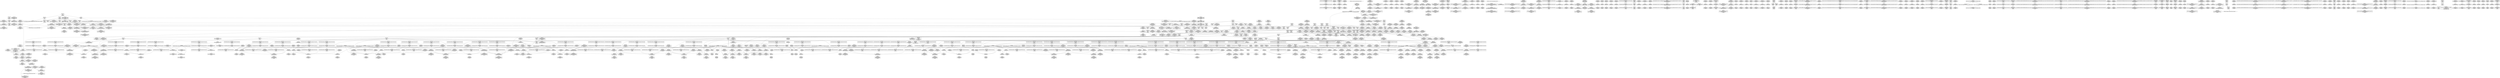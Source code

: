 digraph {
	CE0x584f8d0 [shape=record,shape=Mrecord,label="{CE0x584f8d0|i64_ptrtoint_(i8*_blockaddress(_rcu_lock_release,_%__here)_to_i64)|*Constant*}"]
	CE0x57dd290 [shape=record,shape=Mrecord,label="{CE0x57dd290|rcu_read_lock:_bb|*SummSource*}"]
	CE0x58693c0 [shape=record,shape=Mrecord,label="{CE0x58693c0|%struct.lockdep_map*_null|*Constant*|*SummSource*}"]
	CE0x5804ae0 [shape=record,shape=Mrecord,label="{CE0x5804ae0|rcu_read_unlock:_if.end|*SummSink*}"]
	CE0x57b29e0 [shape=record,shape=Mrecord,label="{CE0x57b29e0|task_sid:_task|Function::task_sid&Arg::task::|*SummSource*}"]
	CE0x57a7d10 [shape=record,shape=Mrecord,label="{CE0x57a7d10|task_sid:_tobool|security/selinux/hooks.c,208}"]
	CE0x57b5e20 [shape=record,shape=Mrecord,label="{CE0x57b5e20|task_sid:_tmp10|security/selinux/hooks.c,208}"]
	CE0x5831b40 [shape=record,shape=Mrecord,label="{CE0x5831b40|rcu_read_unlock:_tmp13|include/linux/rcupdate.h,933|*SummSink*}"]
	CE0x5837780 [shape=record,shape=Mrecord,label="{CE0x5837780|_call_void___rcu_read_unlock()_#10,_!dbg_!27734|include/linux/rcupdate.h,937|*SummSink*}"]
	CE0x582c590 [shape=record,shape=Mrecord,label="{CE0x582c590|__preempt_count_add:_entry|*SummSink*}"]
	CE0x5838f70 [shape=record,shape=Mrecord,label="{CE0x5838f70|rcu_lock_acquire:_tmp4|include/linux/rcupdate.h,418|*SummSink*}"]
	CE0x583af00 [shape=record,shape=Mrecord,label="{CE0x583af00|_call_void_mcount()_#3|*SummSink*}"]
	CE0x57e7d60 [shape=record,shape=Mrecord,label="{CE0x57e7d60|rcu_read_unlock:_do.body|*SummSource*}"]
	CE0x57dd9a0 [shape=record,shape=Mrecord,label="{CE0x57dd9a0|__rcu_read_lock:_entry}"]
	CE0x579aed0 [shape=record,shape=Mrecord,label="{CE0x579aed0|_ret_void,_!dbg_!27735|include/linux/rcupdate.h,884|*SummSource*}"]
	CE0x57f0260 [shape=record,shape=Mrecord,label="{CE0x57f0260|i32_77|*Constant*|*SummSource*}"]
	CE0x580b560 [shape=record,shape=Mrecord,label="{CE0x580b560|i64_0|*Constant*}"]
	CE0x57c6460 [shape=record,shape=Mrecord,label="{CE0x57c6460|GLOBAL:_rcu_read_lock.__warned|Global_var:rcu_read_lock.__warned|*SummSink*}"]
	CE0x5827da0 [shape=record,shape=Mrecord,label="{CE0x5827da0|i64*_getelementptr_inbounds_(_4_x_i64_,_4_x_i64_*___llvm_gcov_ctr134,_i64_0,_i64_3)|*Constant*|*SummSource*}"]
	CE0x584dec0 [shape=record,shape=Mrecord,label="{CE0x584dec0|GLOBAL:___preempt_count|Global_var:__preempt_count}"]
	CE0x57b63f0 [shape=record,shape=Mrecord,label="{CE0x57b63f0|_ret_i32_%call3,_!dbg_!27722|security/selinux/hooks.c,3568}"]
	CE0x57c1180 [shape=record,shape=Mrecord,label="{CE0x57c1180|cred_sid:_tmp5|security/selinux/hooks.c,196|*SummSink*}"]
	CE0x58684c0 [shape=record,shape=Mrecord,label="{CE0x58684c0|i64*_getelementptr_inbounds_(_4_x_i64_,_4_x_i64_*___llvm_gcov_ctr130,_i64_0,_i64_0)|*Constant*}"]
	CE0x57ae270 [shape=record,shape=Mrecord,label="{CE0x57ae270|GLOBAL:_cred_sid|*Constant*|*SummSource*}"]
	CE0x5832810 [shape=record,shape=Mrecord,label="{CE0x5832810|_ret_void,_!dbg_!27720|./arch/x86/include/asm/preempt.h,78}"]
	CE0x585ffa0 [shape=record,shape=Mrecord,label="{CE0x585ffa0|__preempt_count_sub:_do.body|*SummSource*}"]
	CE0x57eb500 [shape=record,shape=Mrecord,label="{CE0x57eb500|i64*_getelementptr_inbounds_(_13_x_i64_,_13_x_i64_*___llvm_gcov_ctr126,_i64_0,_i64_10)|*Constant*}"]
	CE0x57abd10 [shape=record,shape=Mrecord,label="{CE0x57abd10|rcu_read_unlock:_tmp2|*SummSink*}"]
	CE0x5865e90 [shape=record,shape=Mrecord,label="{CE0x5865e90|COLLAPSED:_GCMRE___llvm_gcov_ctr134_internal_global_4_x_i64_zeroinitializer:_elem_0:default:}"]
	CE0x5878570 [shape=record,shape=Mrecord,label="{CE0x5878570|__preempt_count_sub:_tmp5|./arch/x86/include/asm/preempt.h,77}"]
	CE0x5808520 [shape=record,shape=Mrecord,label="{CE0x5808520|rcu_read_lock:_if.then|*SummSink*}"]
	CE0x57eef20 [shape=record,shape=Mrecord,label="{CE0x57eef20|COLLAPSED:_GCMRE___llvm_gcov_ctr131_internal_global_2_x_i64_zeroinitializer:_elem_0:default:}"]
	CE0x579d9c0 [shape=record,shape=Mrecord,label="{CE0x579d9c0|task_sid:_tmp13|security/selinux/hooks.c,208|*SummSource*}"]
	CE0x582f190 [shape=record,shape=Mrecord,label="{CE0x582f190|rcu_read_unlock:_call3|include/linux/rcupdate.h,933|*SummSink*}"]
	CE0x5845760 [shape=record,shape=Mrecord,label="{CE0x5845760|i64_1|*Constant*}"]
	CE0x57dbd10 [shape=record,shape=Mrecord,label="{CE0x57dbd10|rcu_lock_acquire:_bb|*SummSource*}"]
	CE0x57a4ed0 [shape=record,shape=Mrecord,label="{CE0x57a4ed0|selinux_kernel_module_request:_kmod_name|Function::selinux_kernel_module_request&Arg::kmod_name::|*SummSink*}"]
	CE0x57db840 [shape=record,shape=Mrecord,label="{CE0x57db840|_ret_void,_!dbg_!27717|include/linux/rcupdate.h,419}"]
	CE0x57e1b00 [shape=record,shape=Mrecord,label="{CE0x57e1b00|_ret_void,_!dbg_!27735|include/linux/rcupdate.h,938|*SummSource*}"]
	CE0x57a1040 [shape=record,shape=Mrecord,label="{CE0x57a1040|selinux_kernel_module_request:_tmp3}"]
	CE0x57e19f0 [shape=record,shape=Mrecord,label="{CE0x57e19f0|_ret_void,_!dbg_!27735|include/linux/rcupdate.h,938}"]
	CE0x5805160 [shape=record,shape=Mrecord,label="{CE0x5805160|i8*_getelementptr_inbounds_(_42_x_i8_,_42_x_i8_*_.str46,_i32_0,_i32_0)|*Constant*|*SummSink*}"]
	CE0x587c590 [shape=record,shape=Mrecord,label="{CE0x587c590|__preempt_count_add:_tmp2}"]
	CE0x58495f0 [shape=record,shape=Mrecord,label="{CE0x58495f0|rcu_lock_acquire:_tmp7}"]
	CE0x57a4730 [shape=record,shape=Mrecord,label="{CE0x57a4730|selinux_kernel_module_request:_entry}"]
	CE0x580e650 [shape=record,shape=Mrecord,label="{CE0x580e650|i64*_getelementptr_inbounds_(_4_x_i64_,_4_x_i64_*___llvm_gcov_ctr135,_i64_0,_i64_2)|*Constant*}"]
	CE0x58b0250 [shape=record,shape=Mrecord,label="{CE0x58b0250|__preempt_count_sub:_bb|*SummSource*}"]
	"CONST[source:1(input),value:2(dynamic)][purpose:{object}]"
	CE0x5853ee0 [shape=record,shape=Mrecord,label="{CE0x5853ee0|__preempt_count_add:_tmp7|./arch/x86/include/asm/preempt.h,73|*SummSink*}"]
	CE0x57e26f0 [shape=record,shape=Mrecord,label="{CE0x57e26f0|rcu_read_lock:_tmp8|include/linux/rcupdate.h,882}"]
	CE0x5811910 [shape=record,shape=Mrecord,label="{CE0x5811910|__rcu_read_lock:_do.end}"]
	CE0x57cbd40 [shape=record,shape=Mrecord,label="{CE0x57cbd40|task_sid:_tmp26|security/selinux/hooks.c,208}"]
	CE0x57b8c40 [shape=record,shape=Mrecord,label="{CE0x57b8c40|selinux_kernel_module_request:_kmod_name|Function::selinux_kernel_module_request&Arg::kmod_name::|*SummSource*}"]
	CE0x57c0d70 [shape=record,shape=Mrecord,label="{CE0x57c0d70|rcu_lock_acquire:_map|Function::rcu_lock_acquire&Arg::map::}"]
	CE0x5799760 [shape=record,shape=Mrecord,label="{CE0x5799760|task_sid:_tmp7|security/selinux/hooks.c,208|*SummSource*}"]
	CE0x57c5050 [shape=record,shape=Mrecord,label="{CE0x57c5050|_call_void_mcount()_#3}"]
	CE0x579a0f0 [shape=record,shape=Mrecord,label="{CE0x579a0f0|get_current:_bb}"]
	CE0x57a55e0 [shape=record,shape=Mrecord,label="{CE0x57a55e0|avc_has_perm:_entry|*SummSource*}"]
	CE0x57c0ac0 [shape=record,shape=Mrecord,label="{CE0x57c0ac0|cred_sid:_tmp5|security/selinux/hooks.c,196|*SummSource*}"]
	CE0x5808ab0 [shape=record,shape=Mrecord,label="{CE0x5808ab0|rcu_read_lock:_tmp12|include/linux/rcupdate.h,882|*SummSource*}"]
	CE0x57a1f30 [shape=record,shape=Mrecord,label="{CE0x57a1f30|i64_1|*Constant*|*SummSink*}"]
	CE0x57a2a50 [shape=record,shape=Mrecord,label="{CE0x57a2a50|_call_void_mcount()_#3|*SummSource*}"]
	CE0x57c3780 [shape=record,shape=Mrecord,label="{CE0x57c3780|_call_void_mcount()_#3|*SummSource*}"]
	CE0x5828e10 [shape=record,shape=Mrecord,label="{CE0x5828e10|__rcu_read_lock:_tmp1|*SummSource*}"]
	CE0x587c600 [shape=record,shape=Mrecord,label="{CE0x587c600|__preempt_count_add:_tmp2|*SummSource*}"]
	CE0x57e90d0 [shape=record,shape=Mrecord,label="{CE0x57e90d0|i8*_getelementptr_inbounds_(_41_x_i8_,_41_x_i8_*_.str44,_i32_0,_i32_0)|*Constant*}"]
	CE0x57cae60 [shape=record,shape=Mrecord,label="{CE0x57cae60|i32_934|*Constant*|*SummSink*}"]
	CE0x585d300 [shape=record,shape=Mrecord,label="{CE0x585d300|__preempt_count_add:_bb|*SummSink*}"]
	CE0x57bba60 [shape=record,shape=Mrecord,label="{CE0x57bba60|selinux_kernel_module_request:_u|security/selinux/hooks.c,3566|*SummSink*}"]
	CE0x57ae3a0 [shape=record,shape=Mrecord,label="{CE0x57ae3a0|GLOBAL:_cred_sid|*Constant*|*SummSink*}"]
	CE0x57bdde0 [shape=record,shape=Mrecord,label="{CE0x57bdde0|i64_5|*Constant*}"]
	CE0x5805bf0 [shape=record,shape=Mrecord,label="{CE0x5805bf0|i64*_getelementptr_inbounds_(_11_x_i64_,_11_x_i64_*___llvm_gcov_ctr127,_i64_0,_i64_0)|*Constant*|*SummSource*}"]
	CE0x5858260 [shape=record,shape=Mrecord,label="{CE0x5858260|i64*_getelementptr_inbounds_(_4_x_i64_,_4_x_i64_*___llvm_gcov_ctr135,_i64_0,_i64_3)|*Constant*|*SummSource*}"]
	CE0x57a11a0 [shape=record,shape=Mrecord,label="{CE0x57a11a0|selinux_kernel_module_request:_tmp3|*SummSink*}"]
	CE0x57bd000 [shape=record,shape=Mrecord,label="{CE0x57bd000|task_sid:_tmp11|security/selinux/hooks.c,208|*SummSource*}"]
	CE0x57eec40 [shape=record,shape=Mrecord,label="{CE0x57eec40|i32_0|*Constant*}"]
	CE0x57efe10 [shape=record,shape=Mrecord,label="{CE0x57efe10|GLOBAL:___llvm_gcov_ctr127|Global_var:__llvm_gcov_ctr127|*SummSink*}"]
	CE0x584ac20 [shape=record,shape=Mrecord,label="{CE0x584ac20|i64*_getelementptr_inbounds_(_4_x_i64_,_4_x_i64_*___llvm_gcov_ctr128,_i64_0,_i64_1)|*Constant*}"]
	CE0x5848e80 [shape=record,shape=Mrecord,label="{CE0x5848e80|rcu_lock_release:_tmp3}"]
	CE0x582e9a0 [shape=record,shape=Mrecord,label="{CE0x582e9a0|rcu_read_unlock:_tmp9|include/linux/rcupdate.h,933|*SummSource*}"]
	CE0x587d060 [shape=record,shape=Mrecord,label="{CE0x587d060|__preempt_count_add:_do.end}"]
	CE0x57ec090 [shape=record,shape=Mrecord,label="{CE0x57ec090|i8_1|*Constant*}"]
	CE0x5849f90 [shape=record,shape=Mrecord,label="{CE0x5849f90|rcu_lock_release:_bb|*SummSource*}"]
	CE0x5835770 [shape=record,shape=Mrecord,label="{CE0x5835770|_call_void_asm_addl_$1,_%gs:$0_,_*m,ri,*m,_dirflag_,_fpsr_,_flags_(i32*___preempt_count,_i32_%val,_i32*___preempt_count)_#3,_!dbg_!27714,_!srcloc_!27717|./arch/x86/include/asm/preempt.h,72|*SummSource*}"]
	CE0x57affd0 [shape=record,shape=Mrecord,label="{CE0x57affd0|i64_7|*Constant*|*SummSink*}"]
	CE0x58afac0 [shape=record,shape=Mrecord,label="{CE0x58afac0|i64*_getelementptr_inbounds_(_4_x_i64_,_4_x_i64_*___llvm_gcov_ctr135,_i64_0,_i64_0)|*Constant*|*SummSource*}"]
	CE0x57eb050 [shape=record,shape=Mrecord,label="{CE0x57eb050|rcu_read_unlock:_do.body}"]
	CE0x58116f0 [shape=record,shape=Mrecord,label="{CE0x58116f0|__rcu_read_lock:_tmp3|*SummSource*}"]
	CE0x582a630 [shape=record,shape=Mrecord,label="{CE0x582a630|__preempt_count_add:_val|Function::__preempt_count_add&Arg::val::|*SummSink*}"]
	CE0x5868cc0 [shape=record,shape=Mrecord,label="{CE0x5868cc0|i32_2|*Constant*}"]
	CE0x57a2160 [shape=record,shape=Mrecord,label="{CE0x57a2160|i64_1|*Constant*}"]
	CE0x57cb270 [shape=record,shape=Mrecord,label="{CE0x57cb270|i64*_getelementptr_inbounds_(_13_x_i64_,_13_x_i64_*___llvm_gcov_ctr126,_i64_0,_i64_11)|*Constant*|*SummSource*}"]
	CE0x5806630 [shape=record,shape=Mrecord,label="{CE0x5806630|rcu_read_lock:_tobool|include/linux/rcupdate.h,882|*SummSource*}"]
	CE0x57be2b0 [shape=record,shape=Mrecord,label="{CE0x57be2b0|_ret_i32_%call3,_!dbg_!27722|security/selinux/hooks.c,3568|*SummSource*}"]
	CE0x578e050 [shape=record,shape=Mrecord,label="{CE0x578e050|task_sid:_do.end}"]
	CE0x57ab2c0 [shape=record,shape=Mrecord,label="{CE0x57ab2c0|task_sid:_tmp2}"]
	CE0x57c43e0 [shape=record,shape=Mrecord,label="{CE0x57c43e0|cred_sid:_security|security/selinux/hooks.c,196|*SummSink*}"]
	CE0x587dc20 [shape=record,shape=Mrecord,label="{CE0x587dc20|__rcu_read_unlock:_tmp1}"]
	CE0x57dfa40 [shape=record,shape=Mrecord,label="{CE0x57dfa40|GLOBAL:_lockdep_rcu_suspicious|*Constant*|*SummSource*}"]
	CE0x582ca20 [shape=record,shape=Mrecord,label="{CE0x582ca20|rcu_read_unlock:_tmp4|include/linux/rcupdate.h,933|*SummSink*}"]
	CE0x57c1da0 [shape=record,shape=Mrecord,label="{CE0x57c1da0|i8*_getelementptr_inbounds_(_41_x_i8_,_41_x_i8_*_.str44,_i32_0,_i32_0)|*Constant*|*SummSink*}"]
	CE0x57c28c0 [shape=record,shape=Mrecord,label="{CE0x57c28c0|get_current:_tmp1|*SummSource*}"]
	CE0x57ecc00 [shape=record,shape=Mrecord,label="{CE0x57ecc00|_call_void_mcount()_#3|*SummSink*}"]
	CE0x57dd5d0 [shape=record,shape=Mrecord,label="{CE0x57dd5d0|GLOBAL:_task_sid.__warned|Global_var:task_sid.__warned|*SummSource*}"]
	CE0x587c2c0 [shape=record,shape=Mrecord,label="{CE0x587c2c0|__rcu_read_unlock:_tmp5|include/linux/rcupdate.h,244}"]
	CE0x57ea2e0 [shape=record,shape=Mrecord,label="{CE0x57ea2e0|GLOBAL:_current_task|Global_var:current_task|*SummSink*}"]
	CE0x5858fc0 [shape=record,shape=Mrecord,label="{CE0x5858fc0|__rcu_read_unlock:_tmp6|include/linux/rcupdate.h,245|*SummSource*}"]
	CE0x582bf20 [shape=record,shape=Mrecord,label="{CE0x582bf20|_call_void_mcount()_#3}"]
	CE0x57dc970 [shape=record,shape=Mrecord,label="{CE0x57dc970|GLOBAL:___rcu_read_lock|*Constant*|*SummSource*}"]
	CE0x5858f50 [shape=record,shape=Mrecord,label="{CE0x5858f50|__rcu_read_unlock:_tmp6|include/linux/rcupdate.h,245}"]
	CE0x5881d10 [shape=record,shape=Mrecord,label="{CE0x5881d10|__preempt_count_add:_tmp5|./arch/x86/include/asm/preempt.h,72|*SummSink*}"]
	CE0x5819d20 [shape=record,shape=Mrecord,label="{CE0x5819d20|__preempt_count_sub:_tmp7|./arch/x86/include/asm/preempt.h,78|*SummSource*}"]
	CE0x57f07c0 [shape=record,shape=Mrecord,label="{CE0x57f07c0|i64*_getelementptr_inbounds_(_2_x_i64_,_2_x_i64_*___llvm_gcov_ctr131,_i64_0,_i64_0)|*Constant*}"]
	CE0x5857cf0 [shape=record,shape=Mrecord,label="{CE0x5857cf0|__preempt_count_sub:_do.body}"]
	CE0x58775f0 [shape=record,shape=Mrecord,label="{CE0x58775f0|__preempt_count_sub:_tmp4|./arch/x86/include/asm/preempt.h,77|*SummSink*}"]
	CE0x57c1bc0 [shape=record,shape=Mrecord,label="{CE0x57c1bc0|_call_void___rcu_read_lock()_#10,_!dbg_!27710|include/linux/rcupdate.h,879}"]
	CE0x57e52d0 [shape=record,shape=Mrecord,label="{CE0x57e52d0|rcu_read_unlock:_tmp|*SummSource*}"]
	CE0x580f540 [shape=record,shape=Mrecord,label="{CE0x580f540|rcu_read_lock:_tmp13|include/linux/rcupdate.h,882|*SummSource*}"]
	CE0x57da9b0 [shape=record,shape=Mrecord,label="{CE0x57da9b0|rcu_read_unlock:_tmp17|include/linux/rcupdate.h,933|*SummSource*}"]
	CE0x57a7b10 [shape=record,shape=Mrecord,label="{CE0x57a7b10|_ret_%struct.task_struct*_%tmp4,_!dbg_!27714|./arch/x86/include/asm/current.h,14|*SummSource*}"]
	CE0x57bd2b0 [shape=record,shape=Mrecord,label="{CE0x57bd2b0|task_sid:_tmp12|security/selinux/hooks.c,208}"]
	CE0x57adbe0 [shape=record,shape=Mrecord,label="{CE0x57adbe0|task_sid:_call7|security/selinux/hooks.c,208}"]
	CE0x57a7730 [shape=record,shape=Mrecord,label="{CE0x57a7730|get_current:_entry|*SummSink*}"]
	CE0x5826d60 [shape=record,shape=Mrecord,label="{CE0x5826d60|i64*_getelementptr_inbounds_(_4_x_i64_,_4_x_i64_*___llvm_gcov_ctr128,_i64_0,_i64_3)|*Constant*|*SummSink*}"]
	CE0x5797770 [shape=record,shape=Mrecord,label="{CE0x5797770|task_sid:_tobool1|security/selinux/hooks.c,208}"]
	CE0x57bf180 [shape=record,shape=Mrecord,label="{CE0x57bf180|rcu_read_unlock:_tmp11|include/linux/rcupdate.h,933|*SummSink*}"]
	CE0x5867720 [shape=record,shape=Mrecord,label="{CE0x5867720|__rcu_read_unlock:_do.body}"]
	CE0x583a490 [shape=record,shape=Mrecord,label="{CE0x583a490|rcu_lock_release:_map|Function::rcu_lock_release&Arg::map::|*SummSink*}"]
	CE0x5808cf0 [shape=record,shape=Mrecord,label="{CE0x5808cf0|rcu_read_lock:_tmp9|include/linux/rcupdate.h,882|*SummSink*}"]
	CE0x5864a00 [shape=record,shape=Mrecord,label="{CE0x5864a00|rcu_lock_release:___here|*SummSink*}"]
	CE0x58489d0 [shape=record,shape=Mrecord,label="{CE0x58489d0|__preempt_count_sub:_tmp1}"]
	CE0x57ae470 [shape=record,shape=Mrecord,label="{CE0x57ae470|cred_sid:_entry}"]
	CE0x57b9100 [shape=record,shape=Mrecord,label="{CE0x57b9100|avc_has_perm:_entry}"]
	CE0x57966e0 [shape=record,shape=Mrecord,label="{CE0x57966e0|rcu_read_unlock:_land.lhs.true|*SummSource*}"]
	CE0x57eaee0 [shape=record,shape=Mrecord,label="{CE0x57eaee0|task_sid:_tmp22|security/selinux/hooks.c,208}"]
	CE0x579bd20 [shape=record,shape=Mrecord,label="{CE0x579bd20|task_sid:_tmp4|*LoadInst*|security/selinux/hooks.c,208|*SummSink*}"]
	CE0x5865560 [shape=record,shape=Mrecord,label="{CE0x5865560|rcu_lock_release:_indirectgoto|*SummSink*}"]
	CE0x5831eb0 [shape=record,shape=Mrecord,label="{CE0x5831eb0|rcu_read_unlock:_tmp14|include/linux/rcupdate.h,933}"]
	CE0x5809010 [shape=record,shape=Mrecord,label="{CE0x5809010|rcu_read_lock:_tmp10|include/linux/rcupdate.h,882}"]
	CE0x57a2b10 [shape=record,shape=Mrecord,label="{CE0x57a2b10|_call_void_mcount()_#3|*SummSink*}"]
	CE0x57b5ff0 [shape=record,shape=Mrecord,label="{CE0x57b5ff0|task_sid:_tmp10|security/selinux/hooks.c,208|*SummSink*}"]
	CE0x57e1c10 [shape=record,shape=Mrecord,label="{CE0x57e1c10|rcu_read_lock:_do.end|*SummSink*}"]
	CE0x579cf00 [shape=record,shape=Mrecord,label="{CE0x579cf00|task_sid:_tmp19|security/selinux/hooks.c,208}"]
	CE0x5851490 [shape=record,shape=Mrecord,label="{CE0x5851490|__preempt_count_add:_tmp|*SummSource*}"]
	CE0x584d950 [shape=record,shape=Mrecord,label="{CE0x584d950|i8*_undef|*Constant*}"]
	CE0x57a4f40 [shape=record,shape=Mrecord,label="{CE0x57a4f40|selinux_kernel_module_request:_kmod_name2|security/selinux/hooks.c,3566}"]
	CE0x5854950 [shape=record,shape=Mrecord,label="{CE0x5854950|rcu_lock_acquire:_tmp6|*SummSource*}"]
	CE0x582c880 [shape=record,shape=Mrecord,label="{CE0x582c880|GLOBAL:___llvm_gcov_ctr132|Global_var:__llvm_gcov_ctr132}"]
	CE0x5809d20 [shape=record,shape=Mrecord,label="{CE0x5809d20|rcu_read_lock:_land.lhs.true2|*SummSource*}"]
	CE0x57a8ba0 [shape=record,shape=Mrecord,label="{CE0x57a8ba0|i16_3|*Constant*|*SummSink*}"]
	CE0x5804980 [shape=record,shape=Mrecord,label="{CE0x5804980|rcu_read_unlock:_if.end}"]
	CE0x57daae0 [shape=record,shape=Mrecord,label="{CE0x57daae0|_call_void_mcount()_#3|*SummSource*}"]
	CE0x582ff50 [shape=record,shape=Mrecord,label="{CE0x582ff50|i64*_getelementptr_inbounds_(_4_x_i64_,_4_x_i64_*___llvm_gcov_ctr134,_i64_0,_i64_2)|*Constant*|*SummSource*}"]
	CE0x587cac0 [shape=record,shape=Mrecord,label="{CE0x587cac0|__rcu_read_unlock:_tmp5|include/linux/rcupdate.h,244|*SummSink*}"]
	CE0x5793d40 [shape=record,shape=Mrecord,label="{CE0x5793d40|selinux_kernel_module_request:_tmp2|*SummSink*}"]
	CE0x578df30 [shape=record,shape=Mrecord,label="{CE0x578df30|task_sid:_do.body|*SummSink*}"]
	CE0x57dfca0 [shape=record,shape=Mrecord,label="{CE0x57dfca0|i64*_getelementptr_inbounds_(_13_x_i64_,_13_x_i64_*___llvm_gcov_ctr126,_i64_0,_i64_0)|*Constant*|*SummSink*}"]
	CE0x57c5580 [shape=record,shape=Mrecord,label="{CE0x57c5580|rcu_read_lock:_tmp10|include/linux/rcupdate.h,882|*SummSink*}"]
	CE0x5795b10 [shape=record,shape=Mrecord,label="{CE0x5795b10|i64*_getelementptr_inbounds_(_4_x_i64_,_4_x_i64_*___llvm_gcov_ctr129,_i64_0,_i64_3)|*Constant*|*SummSink*}"]
	CE0x57ea7a0 [shape=record,shape=Mrecord,label="{CE0x57ea7a0|task_sid:_tmp20|security/selinux/hooks.c,208|*SummSink*}"]
	CE0x579cac0 [shape=record,shape=Mrecord,label="{CE0x579cac0|task_sid:_tmp18|security/selinux/hooks.c,208|*SummSink*}"]
	CE0x57e6fe0 [shape=record,shape=Mrecord,label="{CE0x57e6fe0|task_sid:_tobool4|security/selinux/hooks.c,208|*SummSource*}"]
	CE0x57feb10 [shape=record,shape=Mrecord,label="{CE0x57feb10|rcu_read_lock:_tmp19|include/linux/rcupdate.h,882|*SummSink*}"]
	CE0x5865c40 [shape=record,shape=Mrecord,label="{CE0x5865c40|i64*_getelementptr_inbounds_(_4_x_i64_,_4_x_i64_*___llvm_gcov_ctr134,_i64_0,_i64_0)|*Constant*|*SummSource*}"]
	CE0x57ed900 [shape=record,shape=Mrecord,label="{CE0x57ed900|rcu_lock_acquire:_tmp3}"]
	CE0x57ef870 [shape=record,shape=Mrecord,label="{CE0x57ef870|_ret_void,_!dbg_!27717|include/linux/rcupdate.h,240|*SummSource*}"]
	CE0x57ddbe0 [shape=record,shape=Mrecord,label="{CE0x57ddbe0|_ret_void,_!dbg_!27717|include/linux/rcupdate.h,240|*SummSink*}"]
	CE0x57b9090 [shape=record,shape=Mrecord,label="{CE0x57b9090|selinux_kernel_module_request:_call3|security/selinux/hooks.c,3568|*SummSource*}"]
	CE0x5854580 [shape=record,shape=Mrecord,label="{CE0x5854580|i64*_getelementptr_inbounds_(_4_x_i64_,_4_x_i64_*___llvm_gcov_ctr130,_i64_0,_i64_3)|*Constant*|*SummSource*}"]
	CE0x58516a0 [shape=record,shape=Mrecord,label="{CE0x58516a0|__preempt_count_add:_tmp}"]
	CE0x57e1d70 [shape=record,shape=Mrecord,label="{CE0x57e1d70|i64*_getelementptr_inbounds_(_11_x_i64_,_11_x_i64_*___llvm_gcov_ctr127,_i64_0,_i64_0)|*Constant*|*SummSink*}"]
	CE0x57aab30 [shape=record,shape=Mrecord,label="{CE0x57aab30|GLOBAL:___llvm_gcov_ctr126|Global_var:__llvm_gcov_ctr126}"]
	CE0x57b19b0 [shape=record,shape=Mrecord,label="{CE0x57b19b0|i64*_getelementptr_inbounds_(_4_x_i64_,_4_x_i64_*___llvm_gcov_ctr129,_i64_0,_i64_3)|*Constant*}"]
	CE0x57b02e0 [shape=record,shape=Mrecord,label="{CE0x57b02e0|task_sid:_tmp14|security/selinux/hooks.c,208|*SummSource*}"]
	CE0x57c3070 [shape=record,shape=Mrecord,label="{CE0x57c3070|i64*_getelementptr_inbounds_(_13_x_i64_,_13_x_i64_*___llvm_gcov_ctr126,_i64_0,_i64_0)|*Constant*|*SummSource*}"]
	CE0x57bd500 [shape=record,shape=Mrecord,label="{CE0x57bd500|i64*_getelementptr_inbounds_(_2_x_i64_,_2_x_i64_*___llvm_gcov_ctr131,_i64_0,_i64_1)|*Constant*}"]
	CE0x5831650 [shape=record,shape=Mrecord,label="{CE0x5831650|rcu_lock_release:_tmp2|*SummSink*}"]
	CE0x57e1570 [shape=record,shape=Mrecord,label="{CE0x57e1570|rcu_read_unlock:_entry|*SummSink*}"]
	CE0x57bfbf0 [shape=record,shape=Mrecord,label="{CE0x57bfbf0|cred_sid:_tmp4|*LoadInst*|security/selinux/hooks.c,196}"]
	CE0x584d100 [shape=record,shape=Mrecord,label="{CE0x584d100|rcu_lock_release:_tmp6|*SummSink*}"]
	CE0x57a1560 [shape=record,shape=Mrecord,label="{CE0x57a1560|GLOBAL:_rcu_read_lock|*Constant*}"]
	CE0x580bdf0 [shape=record,shape=Mrecord,label="{CE0x580bdf0|i32_0|*Constant*}"]
	CE0x57c5410 [shape=record,shape=Mrecord,label="{CE0x57c5410|rcu_read_lock:_tmp10|include/linux/rcupdate.h,882|*SummSource*}"]
	CE0x580fdb0 [shape=record,shape=Mrecord,label="{CE0x580fdb0|rcu_read_lock:_tmp15|include/linux/rcupdate.h,882}"]
	CE0x584aad0 [shape=record,shape=Mrecord,label="{CE0x584aad0|__rcu_read_lock:_tmp1|*SummSink*}"]
	CE0x5866590 [shape=record,shape=Mrecord,label="{CE0x5866590|__rcu_read_lock:_tmp4|include/linux/rcupdate.h,239|*SummSink*}"]
	CE0x57b9990 [shape=record,shape=Mrecord,label="{CE0x57b9990|avc_has_perm:_entry|*SummSink*}"]
	CE0x57df090 [shape=record,shape=Mrecord,label="{CE0x57df090|cred_sid:_tmp|*SummSink*}"]
	CE0x5865f30 [shape=record,shape=Mrecord,label="{CE0x5865f30|i64*_getelementptr_inbounds_(_4_x_i64_,_4_x_i64_*___llvm_gcov_ctr128,_i64_0,_i64_0)|*Constant*}"]
	CE0x57b0910 [shape=record,shape=Mrecord,label="{CE0x57b0910|cred_sid:_tmp2}"]
	CE0x57b7d50 [shape=record,shape=Mrecord,label="{CE0x57b7d50|selinux_kernel_module_request:_tmp1|*SummSource*}"]
	CE0x5806cf0 [shape=record,shape=Mrecord,label="{CE0x5806cf0|_call_void_asm_sideeffect_,_memory_,_dirflag_,_fpsr_,_flags_()_#3,_!dbg_!27714,_!srcloc_!27715|include/linux/rcupdate.h,239|*SummSource*}"]
	CE0x580bb70 [shape=record,shape=Mrecord,label="{CE0x580bb70|rcu_read_unlock:_tmp7|include/linux/rcupdate.h,933|*SummSource*}"]
	CE0x57a8900 [shape=record,shape=Mrecord,label="{CE0x57a8900|i16_3|*Constant*}"]
	CE0x57ffb80 [shape=record,shape=Mrecord,label="{CE0x57ffb80|rcu_read_lock:_tmp18|include/linux/rcupdate.h,882|*SummSource*}"]
	CE0x581f640 [shape=record,shape=Mrecord,label="{CE0x581f640|COLLAPSED:_GCMRE___llvm_gcov_ctr135_internal_global_4_x_i64_zeroinitializer:_elem_0:default:}"]
	CE0x5810810 [shape=record,shape=Mrecord,label="{CE0x5810810|i64*_getelementptr_inbounds_(_11_x_i64_,_11_x_i64_*___llvm_gcov_ctr127,_i64_0,_i64_8)|*Constant*}"]
	CE0x57c62f0 [shape=record,shape=Mrecord,label="{CE0x57c62f0|GLOBAL:_rcu_read_lock.__warned|Global_var:rcu_read_lock.__warned|*SummSource*}"]
	CE0x5829730 [shape=record,shape=Mrecord,label="{CE0x5829730|rcu_read_unlock:_tmp14|include/linux/rcupdate.h,933|*SummSink*}"]
	CE0x57ed9c0 [shape=record,shape=Mrecord,label="{CE0x57ed9c0|_call_void_rcu_read_lock()_#10,_!dbg_!27712|security/selinux/hooks.c,207|*SummSource*}"]
	CE0x57e51f0 [shape=record,shape=Mrecord,label="{CE0x57e51f0|rcu_read_unlock:_tmp}"]
	CE0x57e0a20 [shape=record,shape=Mrecord,label="{CE0x57e0a20|rcu_read_lock:_tmp3}"]
	CE0x5865210 [shape=record,shape=Mrecord,label="{CE0x5865210|__preempt_count_add:_tmp6|./arch/x86/include/asm/preempt.h,73}"]
	CE0x5864750 [shape=record,shape=Mrecord,label="{CE0x5864750|i64*_getelementptr_inbounds_(_4_x_i64_,_4_x_i64_*___llvm_gcov_ctr133,_i64_0,_i64_2)|*Constant*|*SummSource*}"]
	CE0x57b27b0 [shape=record,shape=Mrecord,label="{CE0x57b27b0|task_sid:_tmp17|security/selinux/hooks.c,208|*SummSink*}"]
	CE0x57e7740 [shape=record,shape=Mrecord,label="{CE0x57e7740|i64_2|*Constant*|*SummSink*}"]
	CE0x5826a70 [shape=record,shape=Mrecord,label="{CE0x5826a70|i64*_getelementptr_inbounds_(_4_x_i64_,_4_x_i64_*___llvm_gcov_ctr128,_i64_0,_i64_3)|*Constant*|*SummSource*}"]
	CE0x582a030 [shape=record,shape=Mrecord,label="{CE0x582a030|rcu_read_unlock:_do.end|*SummSink*}"]
	CE0x584f9e0 [shape=record,shape=Mrecord,label="{CE0x584f9e0|i64_ptrtoint_(i8*_blockaddress(_rcu_lock_release,_%__here)_to_i64)|*Constant*|*SummSource*}"]
	CE0x57bd950 [shape=record,shape=Mrecord,label="{CE0x57bd950|task_sid:_tobool1|security/selinux/hooks.c,208|*SummSource*}"]
	CE0x57b9420 [shape=record,shape=Mrecord,label="{CE0x57b9420|i32_(i32,_i32,_i16,_i32,_%struct.common_audit_data*)*_bitcast_(i32_(i32,_i32,_i16,_i32,_%struct.common_audit_data.495*)*_avc_has_perm_to_i32_(i32,_i32,_i16,_i32,_%struct.common_audit_data*)*)|*Constant*}"]
	CE0x5856640 [shape=record,shape=Mrecord,label="{CE0x5856640|rcu_lock_acquire:_tmp2}"]
	CE0x579df20 [shape=record,shape=Mrecord,label="{CE0x579df20|rcu_read_lock:_tmp2|*SummSink*}"]
	CE0x584f3e0 [shape=record,shape=Mrecord,label="{CE0x584f3e0|COLLAPSED:_GCMRE___llvm_gcov_ctr128_internal_global_4_x_i64_zeroinitializer:_elem_0:default:}"]
	CE0x5868880 [shape=record,shape=Mrecord,label="{CE0x5868880|rcu_lock_acquire:___here|*SummSource*}"]
	CE0x580c670 [shape=record,shape=Mrecord,label="{CE0x580c670|GLOBAL:___preempt_count_sub|*Constant*|*SummSink*}"]
	CE0x58358f0 [shape=record,shape=Mrecord,label="{CE0x58358f0|_call_void_asm_addl_$1,_%gs:$0_,_*m,ri,*m,_dirflag_,_fpsr_,_flags_(i32*___preempt_count,_i32_%val,_i32*___preempt_count)_#3,_!dbg_!27714,_!srcloc_!27717|./arch/x86/include/asm/preempt.h,72|*SummSink*}"]
	CE0x57bdee0 [shape=record,shape=Mrecord,label="{CE0x57bdee0|i64*_getelementptr_inbounds_(_13_x_i64_,_13_x_i64_*___llvm_gcov_ctr126,_i64_0,_i64_8)|*Constant*|*SummSink*}"]
	CE0x5853770 [shape=record,shape=Mrecord,label="{CE0x5853770|_call_void_lock_release(%struct.lockdep_map*_%map,_i32_1,_i64_ptrtoint_(i8*_blockaddress(_rcu_lock_release,_%__here)_to_i64))_#10,_!dbg_!27716|include/linux/rcupdate.h,423|*SummSink*}"]
	CE0x57de830 [shape=record,shape=Mrecord,label="{CE0x57de830|rcu_read_lock:_tmp9|include/linux/rcupdate.h,882|*SummSource*}"]
	CE0x584d620 [shape=record,shape=Mrecord,label="{CE0x584d620|rcu_lock_release:_tmp7|*SummSource*}"]
	CE0x5853c60 [shape=record,shape=Mrecord,label="{CE0x5853c60|__preempt_count_add:_tmp6|./arch/x86/include/asm/preempt.h,73|*SummSink*}"]
	CE0x57a8370 [shape=record,shape=Mrecord,label="{CE0x57a8370|avc_has_perm:_ssid|Function::avc_has_perm&Arg::ssid::|*SummSource*}"]
	CE0x57b09f0 [shape=record,shape=Mrecord,label="{CE0x57b09f0|cred_sid:_tmp2|*SummSink*}"]
	CE0x57c4320 [shape=record,shape=Mrecord,label="{CE0x57c4320|i32_22|*Constant*|*SummSink*}"]
	CE0x57967a0 [shape=record,shape=Mrecord,label="{CE0x57967a0|rcu_read_unlock:_land.lhs.true|*SummSink*}"]
	CE0x5833c50 [shape=record,shape=Mrecord,label="{CE0x5833c50|i64*_getelementptr_inbounds_(_4_x_i64_,_4_x_i64_*___llvm_gcov_ctr133,_i64_0,_i64_1)|*Constant*|*SummSource*}"]
	CE0x58082d0 [shape=record,shape=Mrecord,label="{CE0x58082d0|rcu_read_lock:_land.lhs.true|*SummSink*}"]
	CE0x5811590 [shape=record,shape=Mrecord,label="{CE0x5811590|__rcu_read_lock:_tmp3}"]
	CE0x5852fa0 [shape=record,shape=Mrecord,label="{CE0x5852fa0|rcu_lock_release:_tmp5|include/linux/rcupdate.h,423|*SummSink*}"]
	CE0x582bbc0 [shape=record,shape=Mrecord,label="{CE0x582bbc0|rcu_lock_acquire:_tmp3|*SummSource*}"]
	CE0x586c9d0 [shape=record,shape=Mrecord,label="{CE0x586c9d0|_call_void_mcount()_#3|*SummSink*}"]
	CE0x6afbb20 [shape=record,shape=Mrecord,label="{CE0x6afbb20|COLLAPSED:_GCMRE___llvm_gcov_ctr278_internal_global_2_x_i64_zeroinitializer:_elem_0:default:}"]
	CE0x57bec20 [shape=record,shape=Mrecord,label="{CE0x57bec20|i64*_getelementptr_inbounds_(_2_x_i64_,_2_x_i64_*___llvm_gcov_ctr98,_i64_0,_i64_0)|*Constant*|*SummSink*}"]
	CE0x5853010 [shape=record,shape=Mrecord,label="{CE0x5853010|_call_void_lock_release(%struct.lockdep_map*_%map,_i32_1,_i64_ptrtoint_(i8*_blockaddress(_rcu_lock_release,_%__here)_to_i64))_#10,_!dbg_!27716|include/linux/rcupdate.h,423}"]
	CE0x5860120 [shape=record,shape=Mrecord,label="{CE0x5860120|__preempt_count_sub:_do.body|*SummSink*}"]
	CE0x5833b90 [shape=record,shape=Mrecord,label="{CE0x5833b90|i64*_getelementptr_inbounds_(_4_x_i64_,_4_x_i64_*___llvm_gcov_ctr133,_i64_0,_i64_1)|*Constant*}"]
	CE0x57a9470 [shape=record,shape=Mrecord,label="{CE0x57a9470|i64*_getelementptr_inbounds_(_2_x_i64_,_2_x_i64_*___llvm_gcov_ctr98,_i64_0,_i64_0)|*Constant*|*SummSource*}"]
	CE0x57cb580 [shape=record,shape=Mrecord,label="{CE0x57cb580|task_sid:_tmp25|security/selinux/hooks.c,208}"]
	CE0x57ff580 [shape=record,shape=Mrecord,label="{CE0x57ff580|rcu_read_lock:_tmp17|include/linux/rcupdate.h,882|*SummSource*}"]
	CE0x5801b70 [shape=record,shape=Mrecord,label="{CE0x5801b70|i64*_getelementptr_inbounds_(_2_x_i64_,_2_x_i64_*___llvm_gcov_ctr131,_i64_0,_i64_0)|*Constant*|*SummSink*}"]
	CE0x5828af0 [shape=record,shape=Mrecord,label="{CE0x5828af0|rcu_read_unlock:_land.lhs.true2|*SummSource*}"]
	CE0x58636b0 [shape=record,shape=Mrecord,label="{CE0x58636b0|__rcu_read_lock:_bb|*SummSink*}"]
	CE0x580c7e0 [shape=record,shape=Mrecord,label="{CE0x580c7e0|__preempt_count_sub:_val|Function::__preempt_count_sub&Arg::val::|*SummSink*}"]
	CE0x5844530 [shape=record,shape=Mrecord,label="{CE0x5844530|i32_0|*Constant*}"]
	CE0x57c3c50 [shape=record,shape=Mrecord,label="{CE0x57c3c50|get_current:_tmp3}"]
	CE0x5827b60 [shape=record,shape=Mrecord,label="{CE0x5827b60|__preempt_count_sub:_val|Function::__preempt_count_sub&Arg::val::|*SummSource*}"]
	CE0x5848b40 [shape=record,shape=Mrecord,label="{CE0x5848b40|i64_1|*Constant*}"]
	CE0x57c5a70 [shape=record,shape=Mrecord,label="{CE0x57c5a70|rcu_read_lock:_tmp12|include/linux/rcupdate.h,882}"]
	CE0x5838920 [shape=record,shape=Mrecord,label="{CE0x5838920|__rcu_read_lock:_do.body|*SummSink*}"]
	CE0x57eabe0 [shape=record,shape=Mrecord,label="{CE0x57eabe0|task_sid:_tmp21|security/selinux/hooks.c,208|*SummSource*}"]
	CE0x580aab0 [shape=record,shape=Mrecord,label="{CE0x580aab0|i64*_getelementptr_inbounds_(_4_x_i64_,_4_x_i64_*___llvm_gcov_ctr135,_i64_0,_i64_3)|*Constant*}"]
	CE0x57b0df0 [shape=record,shape=Mrecord,label="{CE0x57b0df0|selinux_kernel_module_request:_ad|security/selinux/hooks.c, 3561}"]
	CE0x57bb570 [shape=record,shape=Mrecord,label="{CE0x57bb570|selinux_kernel_module_request:_tmp|*SummSource*}"]
	CE0x57eb960 [shape=record,shape=Mrecord,label="{CE0x57eb960|task_sid:_tmp24|security/selinux/hooks.c,208|*SummSource*}"]
	CE0x57e0ac0 [shape=record,shape=Mrecord,label="{CE0x57e0ac0|rcu_read_lock:_tmp3|*SummSource*}"]
	CE0x584a8c0 [shape=record,shape=Mrecord,label="{CE0x584a8c0|i64*_getelementptr_inbounds_(_4_x_i64_,_4_x_i64_*___llvm_gcov_ctr130,_i64_0,_i64_0)|*Constant*|*SummSource*}"]
	CE0x58699d0 [shape=record,shape=Mrecord,label="{CE0x58699d0|i64_ptrtoint_(i8*_blockaddress(_rcu_lock_acquire,_%__here)_to_i64)|*Constant*|*SummSource*}"]
	CE0x57f2450 [shape=record,shape=Mrecord,label="{CE0x57f2450|i64*_getelementptr_inbounds_(_13_x_i64_,_13_x_i64_*___llvm_gcov_ctr126,_i64_0,_i64_11)|*Constant*}"]
	CE0x57f02d0 [shape=record,shape=Mrecord,label="{CE0x57f02d0|i32_77|*Constant*|*SummSink*}"]
	CE0x5805030 [shape=record,shape=Mrecord,label="{CE0x5805030|i8*_getelementptr_inbounds_(_42_x_i8_,_42_x_i8_*_.str46,_i32_0,_i32_0)|*Constant*}"]
	CE0x58325c0 [shape=record,shape=Mrecord,label="{CE0x58325c0|__preempt_count_sub:_entry|*SummSource*}"]
	CE0x5851a90 [shape=record,shape=Mrecord,label="{CE0x5851a90|GLOBAL:_lock_release|*Constant*|*SummSource*}"]
	CE0x57e9400 [shape=record,shape=Mrecord,label="{CE0x57e9400|i32_208|*Constant*|*SummSource*}"]
	CE0x584d380 [shape=record,shape=Mrecord,label="{CE0x584d380|__rcu_read_unlock:_do.end|*SummSink*}"]
	CE0x58444c0 [shape=record,shape=Mrecord,label="{CE0x58444c0|void_(i32*,_i32,_i32*)*_asm_addl_$1,_%gs:$0_,_*m,ri,*m,_dirflag_,_fpsr_,_flags_}"]
	CE0x57dc9e0 [shape=record,shape=Mrecord,label="{CE0x57dc9e0|__rcu_read_lock:_entry|*SummSource*}"]
	CE0x579c3c0 [shape=record,shape=Mrecord,label="{CE0x579c3c0|task_sid:_entry|*SummSource*}"]
	CE0x57dc890 [shape=record,shape=Mrecord,label="{CE0x57dc890|GLOBAL:___rcu_read_lock|*Constant*|*SummSink*}"]
	CE0x57c4840 [shape=record,shape=Mrecord,label="{CE0x57c4840|rcu_read_lock:_if.end|*SummSink*}"]
	CE0x5881340 [shape=record,shape=Mrecord,label="{CE0x5881340|__preempt_count_add:_tmp5|./arch/x86/include/asm/preempt.h,72}"]
	CE0x5819530 [shape=record,shape=Mrecord,label="{CE0x5819530|__preempt_count_add:_tmp1|*SummSource*}"]
	CE0x57caf50 [shape=record,shape=Mrecord,label="{CE0x57caf50|i8*_getelementptr_inbounds_(_44_x_i8_,_44_x_i8_*_.str47,_i32_0,_i32_0)|*Constant*}"]
	CE0x582ec80 [shape=record,shape=Mrecord,label="{CE0x582ec80|rcu_lock_acquire:_tmp}"]
	CE0x579dd80 [shape=record,shape=Mrecord,label="{CE0x579dd80|task_sid:_call3|security/selinux/hooks.c,208}"]
	CE0x57e0c70 [shape=record,shape=Mrecord,label="{CE0x57e0c70|GLOBAL:_rcu_read_unlock|*Constant*}"]
	CE0x57e0860 [shape=record,shape=Mrecord,label="{CE0x57e0860|GLOBAL:___rcu_read_lock|*Constant*}"]
	CE0x580f880 [shape=record,shape=Mrecord,label="{CE0x580f880|rcu_read_lock:_tmp14|include/linux/rcupdate.h,882}"]
	CE0x580a7e0 [shape=record,shape=Mrecord,label="{CE0x580a7e0|rcu_read_lock:_tmp4|include/linux/rcupdate.h,882}"]
	CE0x584ac90 [shape=record,shape=Mrecord,label="{CE0x584ac90|i64*_getelementptr_inbounds_(_4_x_i64_,_4_x_i64_*___llvm_gcov_ctr128,_i64_0,_i64_1)|*Constant*|*SummSource*}"]
	CE0x5860d90 [shape=record,shape=Mrecord,label="{CE0x5860d90|__rcu_read_unlock:_tmp3|*SummSink*}"]
	CE0x5830c60 [shape=record,shape=Mrecord,label="{CE0x5830c60|rcu_read_unlock:_tmp12|include/linux/rcupdate.h,933|*SummSink*}"]
	CE0x5867df0 [shape=record,shape=Mrecord,label="{CE0x5867df0|__rcu_read_unlock:_tmp4|include/linux/rcupdate.h,244|*SummSource*}"]
	CE0x57eef90 [shape=record,shape=Mrecord,label="{CE0x57eef90|cred_sid:_tmp|*SummSource*}"]
	CE0x57b2f10 [shape=record,shape=Mrecord,label="{CE0x57b2f10|i32_0|*Constant*}"]
	CE0x57e6b00 [shape=record,shape=Mrecord,label="{CE0x57e6b00|task_sid:_call3|security/selinux/hooks.c,208|*SummSink*}"]
	CE0x5796270 [shape=record,shape=Mrecord,label="{CE0x5796270|_call_void_asm_sideeffect_,_memory_,_dirflag_,_fpsr_,_flags_()_#3,_!dbg_!27714,_!srcloc_!27715|include/linux/rcupdate.h,239|*SummSink*}"]
	CE0x580a110 [shape=record,shape=Mrecord,label="{CE0x580a110|rcu_read_unlock:_tmp6|include/linux/rcupdate.h,933}"]
	CE0x57aae70 [shape=record,shape=Mrecord,label="{CE0x57aae70|GLOBAL:___llvm_gcov_ctr126|Global_var:__llvm_gcov_ctr126|*SummSink*}"]
	CE0x57ec660 [shape=record,shape=Mrecord,label="{CE0x57ec660|_call_void_lockdep_rcu_suspicious(i8*_getelementptr_inbounds_(_25_x_i8_,_25_x_i8_*_.str3,_i32_0,_i32_0),_i32_208,_i8*_getelementptr_inbounds_(_41_x_i8_,_41_x_i8_*_.str44,_i32_0,_i32_0))_#10,_!dbg_!27732|security/selinux/hooks.c,208}"]
	CE0x57ece80 [shape=record,shape=Mrecord,label="{CE0x57ece80|_call_void_rcu_read_lock()_#10,_!dbg_!27712|security/selinux/hooks.c,207}"]
	CE0x57a20f0 [shape=record,shape=Mrecord,label="{CE0x57a20f0|i64*_getelementptr_inbounds_(_2_x_i64_,_2_x_i64_*___llvm_gcov_ctr278,_i64_0,_i64_1)|*Constant*|*SummSink*}"]
	CE0x57bdc40 [shape=record,shape=Mrecord,label="{CE0x57bdc40|task_sid:_tmp9|security/selinux/hooks.c,208|*SummSink*}"]
	CE0x57c24d0 [shape=record,shape=Mrecord,label="{CE0x57c24d0|i64*_getelementptr_inbounds_(_13_x_i64_,_13_x_i64_*___llvm_gcov_ctr126,_i64_0,_i64_9)|*Constant*|*SummSink*}"]
	CE0x57df770 [shape=record,shape=Mrecord,label="{CE0x57df770|i8*_getelementptr_inbounds_(_25_x_i8_,_25_x_i8_*_.str3,_i32_0,_i32_0)|*Constant*|*SummSource*}"]
	CE0x57eaa80 [shape=record,shape=Mrecord,label="{CE0x57eaa80|task_sid:_tmp21|security/selinux/hooks.c,208}"]
	CE0x58000e0 [shape=record,shape=Mrecord,label="{CE0x58000e0|_call_void_lockdep_rcu_suspicious(i8*_getelementptr_inbounds_(_25_x_i8_,_25_x_i8_*_.str45,_i32_0,_i32_0),_i32_883,_i8*_getelementptr_inbounds_(_42_x_i8_,_42_x_i8_*_.str46,_i32_0,_i32_0))_#10,_!dbg_!27728|include/linux/rcupdate.h,882}"]
	CE0x582f5f0 [shape=record,shape=Mrecord,label="{CE0x582f5f0|rcu_read_unlock:_tmp13|include/linux/rcupdate.h,933}"]
	CE0x57de460 [shape=record,shape=Mrecord,label="{CE0x57de460|i64_5|*Constant*}"]
	CE0x5827100 [shape=record,shape=Mrecord,label="{CE0x5827100|_call_void_mcount()_#3}"]
	CE0x57be450 [shape=record,shape=Mrecord,label="{CE0x57be450|_ret_i32_%call3,_!dbg_!27722|security/selinux/hooks.c,3568|*SummSink*}"]
	CE0x584e100 [shape=record,shape=Mrecord,label="{CE0x584e100|COLLAPSED:_GCMRE___llvm_gcov_ctr133_internal_global_4_x_i64_zeroinitializer:_elem_0:default:}"]
	CE0x57ec300 [shape=record,shape=Mrecord,label="{CE0x57ec300|i8_1|*Constant*|*SummSink*}"]
	CE0x587d400 [shape=record,shape=Mrecord,label="{CE0x587d400|__preempt_count_add:_do.end|*SummSource*}"]
	CE0x57add40 [shape=record,shape=Mrecord,label="{CE0x57add40|task_sid:_call7|security/selinux/hooks.c,208|*SummSource*}"]
	CE0x5799140 [shape=record,shape=Mrecord,label="{CE0x5799140|i64*_getelementptr_inbounds_(_13_x_i64_,_13_x_i64_*___llvm_gcov_ctr126,_i64_0,_i64_1)|*Constant*|*SummSource*}"]
	CE0x57ebee0 [shape=record,shape=Mrecord,label="{CE0x57ebee0|rcu_lock_acquire:_entry}"]
	CE0x587c850 [shape=record,shape=Mrecord,label="{CE0x587c850|__rcu_read_unlock:_tmp4|include/linux/rcupdate.h,244|*SummSink*}"]
	CE0x5834ee0 [shape=record,shape=Mrecord,label="{CE0x5834ee0|GLOBAL:_rcu_read_unlock.__warned|Global_var:rcu_read_unlock.__warned}"]
	CE0x5830270 [shape=record,shape=Mrecord,label="{CE0x5830270|_call_void_lock_acquire(%struct.lockdep_map*_%map,_i32_0,_i32_0,_i32_2,_i32_0,_%struct.lockdep_map*_null,_i64_ptrtoint_(i8*_blockaddress(_rcu_lock_acquire,_%__here)_to_i64))_#10,_!dbg_!27716|include/linux/rcupdate.h,418|*SummSink*}"]
	CE0x57ebda0 [shape=record,shape=Mrecord,label="{CE0x57ebda0|GLOBAL:_rcu_lock_acquire|*Constant*|*SummSource*}"]
	CE0x5852580 [shape=record,shape=Mrecord,label="{CE0x5852580|__preempt_count_sub:_sub|./arch/x86/include/asm/preempt.h,77|*SummSink*}"]
	CE0x57c0630 [shape=record,shape=Mrecord,label="{CE0x57c0630|rcu_read_lock:_tmp1}"]
	CE0x57bf510 [shape=record,shape=Mrecord,label="{CE0x57bf510|i64*_getelementptr_inbounds_(_11_x_i64_,_11_x_i64_*___llvm_gcov_ctr127,_i64_0,_i64_1)|*Constant*}"]
	CE0x58068b0 [shape=record,shape=Mrecord,label="{CE0x58068b0|i64*_getelementptr_inbounds_(_11_x_i64_,_11_x_i64_*___llvm_gcov_ctr132,_i64_0,_i64_1)|*Constant*|*SummSink*}"]
	CE0x582a460 [shape=record,shape=Mrecord,label="{CE0x582a460|GLOBAL:___preempt_count_add|*Constant*|*SummSource*}"]
	CE0x582da60 [shape=record,shape=Mrecord,label="{CE0x582da60|i64*_getelementptr_inbounds_(_11_x_i64_,_11_x_i64_*___llvm_gcov_ctr132,_i64_0,_i64_0)|*Constant*|*SummSink*}"]
	CE0x58009f0 [shape=record,shape=Mrecord,label="{CE0x58009f0|rcu_read_lock:_tmp21|include/linux/rcupdate.h,884}"]
	CE0x58299e0 [shape=record,shape=Mrecord,label="{CE0x58299e0|rcu_read_unlock:_tmp15|include/linux/rcupdate.h,933}"]
	CE0x5858360 [shape=record,shape=Mrecord,label="{CE0x5858360|i64*_getelementptr_inbounds_(_4_x_i64_,_4_x_i64_*___llvm_gcov_ctr129,_i64_0,_i64_1)|*Constant*}"]
	CE0x584de50 [shape=record,shape=Mrecord,label="{CE0x584de50|GLOBAL:___preempt_count|Global_var:__preempt_count|*SummSource*}"]
	CE0x579ca50 [shape=record,shape=Mrecord,label="{CE0x579ca50|task_sid:_tmp18|security/selinux/hooks.c,208|*SummSource*}"]
	CE0x5861070 [shape=record,shape=Mrecord,label="{CE0x5861070|_call_void_mcount()_#3}"]
	CE0x57db6f0 [shape=record,shape=Mrecord,label="{CE0x57db6f0|rcu_read_lock:_call|include/linux/rcupdate.h,882}"]
	CE0x57bde50 [shape=record,shape=Mrecord,label="{CE0x57bde50|task_sid:_tobool1|security/selinux/hooks.c,208|*SummSink*}"]
	CE0x579d690 [shape=record,shape=Mrecord,label="{CE0x579d690|task_sid:_tmp12|security/selinux/hooks.c,208|*SummSink*}"]
	CE0x57e4dc0 [shape=record,shape=Mrecord,label="{CE0x57e4dc0|__rcu_read_lock:_tmp7|include/linux/rcupdate.h,240}"]
	CE0x57b5d80 [shape=record,shape=Mrecord,label="{CE0x57b5d80|i64_4|*Constant*|*SummSink*}"]
	CE0x57bb200 [shape=record,shape=Mrecord,label="{CE0x57bb200|__rcu_read_lock:_tmp5|include/linux/rcupdate.h,239|*SummSink*}"]
	CE0x57a8d10 [shape=record,shape=Mrecord,label="{CE0x57a8d10|avc_has_perm:_tclass|Function::avc_has_perm&Arg::tclass::|*SummSource*}"]
	CE0x6afbab0 [shape=record,shape=Mrecord,label="{CE0x6afbab0|selinux_kernel_module_request:_tmp}"]
	CE0x582c700 [shape=record,shape=Mrecord,label="{CE0x582c700|i32_1|*Constant*}"]
	CE0x57c0550 [shape=record,shape=Mrecord,label="{CE0x57c0550|i64*_getelementptr_inbounds_(_11_x_i64_,_11_x_i64_*___llvm_gcov_ctr127,_i64_0,_i64_1)|*Constant*|*SummSink*}"]
	CE0x57b1280 [shape=record,shape=Mrecord,label="{CE0x57b1280|GLOBAL:_task_sid|*Constant*}"]
	CE0x57ebae0 [shape=record,shape=Mrecord,label="{CE0x57ebae0|task_sid:_tmp23|security/selinux/hooks.c,208}"]
	CE0x580ef80 [shape=record,shape=Mrecord,label="{CE0x580ef80|rcu_read_unlock:_tmp16|include/linux/rcupdate.h,933|*SummSource*}"]
	CE0x57a80a0 [shape=record,shape=Mrecord,label="{CE0x57a80a0|avc_has_perm:_tclass|Function::avc_has_perm&Arg::tclass::}"]
	CE0x582bca0 [shape=record,shape=Mrecord,label="{CE0x582bca0|rcu_lock_acquire:_tmp3|*SummSink*}"]
	CE0x58275f0 [shape=record,shape=Mrecord,label="{CE0x58275f0|rcu_read_unlock:_tmp9|include/linux/rcupdate.h,933}"]
	CE0x57f0830 [shape=record,shape=Mrecord,label="{CE0x57f0830|i64*_getelementptr_inbounds_(_2_x_i64_,_2_x_i64_*___llvm_gcov_ctr131,_i64_0,_i64_0)|*Constant*|*SummSource*}"]
	CE0x581b060 [shape=record,shape=Mrecord,label="{CE0x581b060|__preempt_count_add:_tmp3}"]
	CE0x58041f0 [shape=record,shape=Mrecord,label="{CE0x58041f0|rcu_read_unlock:_call|include/linux/rcupdate.h,933}"]
	CE0x5834090 [shape=record,shape=Mrecord,label="{CE0x5834090|rcu_read_unlock:_tmp12|include/linux/rcupdate.h,933|*SummSource*}"]
	CE0x58546a0 [shape=record,shape=Mrecord,label="{CE0x58546a0|rcu_lock_acquire:_tmp6}"]
	CE0x5795e60 [shape=record,shape=Mrecord,label="{CE0x5795e60|rcu_read_unlock:_tmp8|include/linux/rcupdate.h,933|*SummSink*}"]
	CE0x5801e80 [shape=record,shape=Mrecord,label="{CE0x5801e80|cred_sid:_bb|*SummSink*}"]
	CE0x57df800 [shape=record,shape=Mrecord,label="{CE0x57df800|i8*_getelementptr_inbounds_(_25_x_i8_,_25_x_i8_*_.str3,_i32_0,_i32_0)|*Constant*|*SummSink*}"]
	CE0x5856e10 [shape=record,shape=Mrecord,label="{CE0x5856e10|__preempt_count_add:_tmp7|./arch/x86/include/asm/preempt.h,73}"]
	CE0x57b9db0 [shape=record,shape=Mrecord,label="{CE0x57b9db0|GLOBAL:_get_current|*Constant*}"]
	CE0x57c22b0 [shape=record,shape=Mrecord,label="{CE0x57c22b0|i64*_getelementptr_inbounds_(_13_x_i64_,_13_x_i64_*___llvm_gcov_ctr126,_i64_0,_i64_9)|*Constant*|*SummSource*}"]
	CE0x57dc0c0 [shape=record,shape=Mrecord,label="{CE0x57dc0c0|_call_void_mcount()_#3|*SummSource*}"]
	CE0x57b0ba0 [shape=record,shape=Mrecord,label="{CE0x57b0ba0|task_sid:_if.end|*SummSink*}"]
	CE0x581ef40 [shape=record,shape=Mrecord,label="{CE0x581ef40|__preempt_count_sub:_tmp1|*SummSource*}"]
	CE0x57fea30 [shape=record,shape=Mrecord,label="{CE0x57fea30|rcu_read_lock:_tmp19|include/linux/rcupdate.h,882}"]
	CE0x57ad2c0 [shape=record,shape=Mrecord,label="{CE0x57ad2c0|rcu_read_unlock:_tmp19|include/linux/rcupdate.h,933}"]
	CE0x5851d40 [shape=record,shape=Mrecord,label="{CE0x5851d40|rcu_lock_release:_indirectgoto|*SummSource*}"]
	CE0x58522c0 [shape=record,shape=Mrecord,label="{CE0x58522c0|rcu_lock_release:_tmp4|include/linux/rcupdate.h,423|*SummSource*}"]
	CE0x5843690 [shape=record,shape=Mrecord,label="{CE0x5843690|__preempt_count_sub:_bb}"]
	CE0x57b17c0 [shape=record,shape=Mrecord,label="{CE0x57b17c0|i64*_getelementptr_inbounds_(_4_x_i64_,_4_x_i64_*___llvm_gcov_ctr129,_i64_0,_i64_3)|*Constant*|*SummSource*}"]
	CE0x58050f0 [shape=record,shape=Mrecord,label="{CE0x58050f0|i8*_getelementptr_inbounds_(_42_x_i8_,_42_x_i8_*_.str46,_i32_0,_i32_0)|*Constant*|*SummSource*}"]
	CE0x5800c70 [shape=record,shape=Mrecord,label="{CE0x5800c70|i64*_getelementptr_inbounds_(_11_x_i64_,_11_x_i64_*___llvm_gcov_ctr127,_i64_0,_i64_10)|*Constant*}"]
	CE0x5829e10 [shape=record,shape=Mrecord,label="{CE0x5829e10|rcu_read_unlock:_do.end}"]
	CE0x5798a60 [shape=record,shape=Mrecord,label="{CE0x5798a60|i64_7|*Constant*}"]
	CE0x57e1500 [shape=record,shape=Mrecord,label="{CE0x57e1500|rcu_read_unlock:_entry}"]
	CE0x580c290 [shape=record,shape=Mrecord,label="{CE0x580c290|_call_void___preempt_count_add(i32_1)_#10,_!dbg_!27711|include/linux/rcupdate.h,239|*SummSource*}"]
	CE0x57cbfd0 [shape=record,shape=Mrecord,label="{CE0x57cbfd0|i64*_getelementptr_inbounds_(_13_x_i64_,_13_x_i64_*___llvm_gcov_ctr126,_i64_0,_i64_12)|*Constant*}"]
	CE0x57de4f0 [shape=record,shape=Mrecord,label="{CE0x57de4f0|rcu_read_lock:_tobool1|include/linux/rcupdate.h,882}"]
	CE0x58687c0 [shape=record,shape=Mrecord,label="{CE0x58687c0|rcu_lock_acquire:___here}"]
	CE0x58383f0 [shape=record,shape=Mrecord,label="{CE0x58383f0|_ret_void,_!dbg_!27717|include/linux/rcupdate.h,245}"]
	CE0x580e540 [shape=record,shape=Mrecord,label="{CE0x580e540|_call_void_mcount()_#3|*SummSink*}"]
	CE0x582c810 [shape=record,shape=Mrecord,label="{CE0x582c810|rcu_read_unlock:_tobool|include/linux/rcupdate.h,933|*SummSink*}"]
	CE0x57c4f00 [shape=record,shape=Mrecord,label="{CE0x57c4f00|rcu_read_lock:_do.body|*SummSource*}"]
	CE0x5857530 [shape=record,shape=Mrecord,label="{CE0x5857530|i64*_getelementptr_inbounds_(_4_x_i64_,_4_x_i64_*___llvm_gcov_ctr129,_i64_0,_i64_2)|*Constant*}"]
	"CONST[source:0(mediator),value:0(static)][purpose:{operation}]"
	CE0x582a240 [shape=record,shape=Mrecord,label="{CE0x582a240|rcu_read_unlock:_bb|*SummSource*}"]
	CE0x57b3750 [shape=record,shape=Mrecord,label="{CE0x57b3750|_call_void_mcount()_#3}"]
	CE0x5829f50 [shape=record,shape=Mrecord,label="{CE0x5829f50|rcu_read_unlock:_do.end|*SummSource*}"]
	CE0x57ca090 [shape=record,shape=Mrecord,label="{CE0x57ca090|_call_void_lockdep_rcu_suspicious(i8*_getelementptr_inbounds_(_25_x_i8_,_25_x_i8_*_.str45,_i32_0,_i32_0),_i32_934,_i8*_getelementptr_inbounds_(_44_x_i8_,_44_x_i8_*_.str47,_i32_0,_i32_0))_#10,_!dbg_!27726|include/linux/rcupdate.h,933|*SummSource*}"]
	CE0x57ab470 [shape=record,shape=Mrecord,label="{CE0x57ab470|get_current:_tmp2|*SummSource*}"]
	CE0x57fe300 [shape=record,shape=Mrecord,label="{CE0x57fe300|i64*_getelementptr_inbounds_(_11_x_i64_,_11_x_i64_*___llvm_gcov_ctr127,_i64_0,_i64_9)|*Constant*}"]
	CE0x5833220 [shape=record,shape=Mrecord,label="{CE0x5833220|__preempt_count_add:_val|Function::__preempt_count_add&Arg::val::}"]
	CE0x5848ce0 [shape=record,shape=Mrecord,label="{CE0x5848ce0|__rcu_read_lock:_tmp2}"]
	CE0x57e56b0 [shape=record,shape=Mrecord,label="{CE0x57e56b0|task_sid:_tmp15|security/selinux/hooks.c,208}"]
	CE0x57b1110 [shape=record,shape=Mrecord,label="{CE0x57b1110|selinux_kernel_module_request:_call1|security/selinux/hooks.c,3563|*SummSink*}"]
	CE0x57a0090 [shape=record,shape=Mrecord,label="{CE0x57a0090|i32_1|*Constant*|*SummSink*}"]
	CE0x57edfd0 [shape=record,shape=Mrecord,label="{CE0x57edfd0|rcu_read_lock:_tmp4|include/linux/rcupdate.h,882|*SummSink*}"]
	CE0x587ca50 [shape=record,shape=Mrecord,label="{CE0x587ca50|_call_void_asm_sideeffect_,_memory_,_dirflag_,_fpsr_,_flags_()_#3,_!dbg_!27711,_!srcloc_!27714|include/linux/rcupdate.h,244}"]
	CE0x587da30 [shape=record,shape=Mrecord,label="{CE0x587da30|i64_1|*Constant*}"]
	CE0x587daa0 [shape=record,shape=Mrecord,label="{CE0x587daa0|__preempt_count_add:_tmp1}"]
	CE0x57a9890 [shape=record,shape=Mrecord,label="{CE0x57a9890|selinux_kernel_module_request:_type|security/selinux/hooks.c,3565|*SummSource*}"]
	CE0x58335c0 [shape=record,shape=Mrecord,label="{CE0x58335c0|GLOBAL:_rcu_read_unlock.__warned|Global_var:rcu_read_unlock.__warned|*SummSource*}"]
	CE0x58664b0 [shape=record,shape=Mrecord,label="{CE0x58664b0|__rcu_read_lock:_tmp4|include/linux/rcupdate.h,239}"]
	CE0x58526c0 [shape=record,shape=Mrecord,label="{CE0x58526c0|_call_void_asm_addl_$1,_%gs:$0_,_*m,ri,*m,_dirflag_,_fpsr_,_flags_(i32*___preempt_count,_i32_%sub,_i32*___preempt_count)_#3,_!dbg_!27717,_!srcloc_!27718|./arch/x86/include/asm/preempt.h,77}"]
	CE0x57a8410 [shape=record,shape=Mrecord,label="{CE0x57a8410|avc_has_perm:_ssid|Function::avc_has_perm&Arg::ssid::|*SummSink*}"]
	CE0x57aae00 [shape=record,shape=Mrecord,label="{CE0x57aae00|GLOBAL:___llvm_gcov_ctr126|Global_var:__llvm_gcov_ctr126|*SummSource*}"]
	CE0x5799db0 [shape=record,shape=Mrecord,label="{CE0x5799db0|_ret_i32_%retval.0,_!dbg_!27728|security/selinux/avc.c,775|*SummSink*}"]
	CE0x5827a70 [shape=record,shape=Mrecord,label="{CE0x5827a70|__preempt_count_sub:_val|Function::__preempt_count_sub&Arg::val::}"]
	CE0x57a5f50 [shape=record,shape=Mrecord,label="{CE0x57a5f50|task_sid:_tmp1|*SummSource*}"]
	CE0x5857640 [shape=record,shape=Mrecord,label="{CE0x5857640|_call_void_mcount()_#3|*SummSink*}"]
	CE0x57c3820 [shape=record,shape=Mrecord,label="{CE0x57c3820|_call_void_mcount()_#3|*SummSink*}"]
	CE0x57cc3c0 [shape=record,shape=Mrecord,label="{CE0x57cc3c0|task_sid:_tmp26|security/selinux/hooks.c,208|*SummSink*}"]
	CE0x58081e0 [shape=record,shape=Mrecord,label="{CE0x58081e0|rcu_read_lock:_land.lhs.true|*SummSource*}"]
	CE0x57aaa70 [shape=record,shape=Mrecord,label="{CE0x57aaa70|task_sid:_tmp5|security/selinux/hooks.c,208|*SummSink*}"]
	CE0x58309a0 [shape=record,shape=Mrecord,label="{CE0x58309a0|__rcu_read_lock:_tmp5|include/linux/rcupdate.h,239|*SummSource*}"]
	CE0x5850260 [shape=record,shape=Mrecord,label="{CE0x5850260|i64*_getelementptr_inbounds_(_4_x_i64_,_4_x_i64_*___llvm_gcov_ctr133,_i64_0,_i64_3)|*Constant*|*SummSource*}"]
	CE0x584d720 [shape=record,shape=Mrecord,label="{CE0x584d720|rcu_lock_release:_tmp7|*SummSink*}"]
	CE0x5809230 [shape=record,shape=Mrecord,label="{CE0x5809230|i64*_getelementptr_inbounds_(_4_x_i64_,_4_x_i64_*___llvm_gcov_ctr128,_i64_0,_i64_0)|*Constant*|*SummSource*}"]
	CE0x58814c0 [shape=record,shape=Mrecord,label="{CE0x58814c0|__preempt_count_add:_tmp5|./arch/x86/include/asm/preempt.h,72|*SummSource*}"]
	CE0x579daf0 [shape=record,shape=Mrecord,label="{CE0x579daf0|task_sid:_tmp13|security/selinux/hooks.c,208|*SummSink*}"]
	CE0x58634a0 [shape=record,shape=Mrecord,label="{CE0x58634a0|__rcu_read_lock:_bb|*SummSource*}"]
	CE0x57c42b0 [shape=record,shape=Mrecord,label="{CE0x57c42b0|i32_22|*Constant*|*SummSource*}"]
	CE0x5835b80 [shape=record,shape=Mrecord,label="{CE0x5835b80|rcu_read_unlock:_tmp20|include/linux/rcupdate.h,933|*SummSink*}"]
	CE0x57b4ab0 [shape=record,shape=Mrecord,label="{CE0x57b4ab0|rcu_read_lock:_do.end|*SummSource*}"]
	CE0x57db500 [shape=record,shape=Mrecord,label="{CE0x57db500|rcu_read_unlock:_if.then|*SummSource*}"]
	CE0x583a380 [shape=record,shape=Mrecord,label="{CE0x583a380|rcu_lock_release:_map|Function::rcu_lock_release&Arg::map::|*SummSource*}"]
	CE0x57b87f0 [shape=record,shape=Mrecord,label="{CE0x57b87f0|selinux_kernel_module_request:_tmp2}"]
	CE0x5798e30 [shape=record,shape=Mrecord,label="{CE0x5798e30|task_sid:_tmp1|*SummSink*}"]
	CE0x57dfab0 [shape=record,shape=Mrecord,label="{CE0x57dfab0|GLOBAL:_lockdep_rcu_suspicious|*Constant*|*SummSink*}"]
	CE0x57eecb0 [shape=record,shape=Mrecord,label="{CE0x57eecb0|task_sid:_real_cred|security/selinux/hooks.c,208}"]
	CE0x57ae110 [shape=record,shape=Mrecord,label="{CE0x57ae110|GLOBAL:_cred_sid|*Constant*}"]
	CE0x5869350 [shape=record,shape=Mrecord,label="{CE0x5869350|%struct.lockdep_map*_null|*Constant*}"]
	CE0x57b2120 [shape=record,shape=Mrecord,label="{CE0x57b2120|task_sid:_tmp16|security/selinux/hooks.c,208}"]
	CE0x58528b0 [shape=record,shape=Mrecord,label="{CE0x58528b0|_call_void_asm_addl_$1,_%gs:$0_,_*m,ri,*m,_dirflag_,_fpsr_,_flags_(i32*___preempt_count,_i32_%sub,_i32*___preempt_count)_#3,_!dbg_!27717,_!srcloc_!27718|./arch/x86/include/asm/preempt.h,77|*SummSource*}"]
	CE0x57fde60 [shape=record,shape=Mrecord,label="{CE0x57fde60|i32_883|*Constant*|*SummSource*}"]
	CE0x57e8b10 [shape=record,shape=Mrecord,label="{CE0x57e8b10|task_sid:_land.lhs.true|*SummSource*}"]
	CE0x57b1b20 [shape=record,shape=Mrecord,label="{CE0x57b1b20|i64*_getelementptr_inbounds_(_4_x_i64_,_4_x_i64_*___llvm_gcov_ctr135,_i64_0,_i64_3)|*Constant*|*SummSink*}"]
	CE0x58315e0 [shape=record,shape=Mrecord,label="{CE0x58315e0|rcu_lock_release:_tmp2|*SummSource*}"]
	CE0x584aff0 [shape=record,shape=Mrecord,label="{CE0x584aff0|_call_void___preempt_count_sub(i32_1)_#10,_!dbg_!27715|include/linux/rcupdate.h,244}"]
	CE0x57acab0 [shape=record,shape=Mrecord,label="{CE0x57acab0|i64*_getelementptr_inbounds_(_11_x_i64_,_11_x_i64_*___llvm_gcov_ctr132,_i64_0,_i64_9)|*Constant*|*SummSource*}"]
	CE0x580e2b0 [shape=record,shape=Mrecord,label="{CE0x580e2b0|__preempt_count_sub:_tmp3|*SummSource*}"]
	CE0x5837e50 [shape=record,shape=Mrecord,label="{CE0x5837e50|__rcu_read_unlock:_entry|*SummSource*}"]
	CE0x57fffb0 [shape=record,shape=Mrecord,label="{CE0x57fffb0|i8_1|*Constant*}"]
	CE0x5863040 [shape=record,shape=Mrecord,label="{CE0x5863040|_call_void_mcount()_#3|*SummSource*}"]
	CE0x57b4ed0 [shape=record,shape=Mrecord,label="{CE0x57b4ed0|get_current:_entry|*SummSource*}"]
	CE0x57de660 [shape=record,shape=Mrecord,label="{CE0x57de660|rcu_read_lock:_tobool1|include/linux/rcupdate.h,882|*SummSource*}"]
	CE0x58511a0 [shape=record,shape=Mrecord,label="{CE0x58511a0|__rcu_read_unlock:_do.body|*SummSink*}"]
	CE0x580f490 [shape=record,shape=Mrecord,label="{CE0x580f490|i64*_getelementptr_inbounds_(_11_x_i64_,_11_x_i64_*___llvm_gcov_ctr132,_i64_0,_i64_8)|*Constant*|*SummSource*}"]
	CE0x57e81e0 [shape=record,shape=Mrecord,label="{CE0x57e81e0|_ret_i32_%tmp6,_!dbg_!27716|security/selinux/hooks.c,197|*SummSink*}"]
	CE0x57cb390 [shape=record,shape=Mrecord,label="{CE0x57cb390|task_sid:_tmp24|security/selinux/hooks.c,208|*SummSink*}"]
	CE0x57ebf50 [shape=record,shape=Mrecord,label="{CE0x57ebf50|rcu_lock_acquire:_entry|*SummSink*}"]
	CE0x57b7ce0 [shape=record,shape=Mrecord,label="{CE0x57b7ce0|selinux_kernel_module_request:_tmp1}"]
	CE0x57afac0 [shape=record,shape=Mrecord,label="{CE0x57afac0|get_current:_tmp4|./arch/x86/include/asm/current.h,14|*SummSource*}"]
	CE0x579e250 [shape=record,shape=Mrecord,label="{CE0x579e250|task_sid:_if.then}"]
	CE0x582b860 [shape=record,shape=Mrecord,label="{CE0x582b860|rcu_read_unlock:_tobool|include/linux/rcupdate.h,933|*SummSource*}"]
	CE0x57afb60 [shape=record,shape=Mrecord,label="{CE0x57afb60|task_sid:_tobool4|security/selinux/hooks.c,208|*SummSink*}"]
	CE0x57a4620 [shape=record,shape=Mrecord,label="{CE0x57a4620|get_current:_tmp1|*SummSink*}"]
	CE0x57a9790 [shape=record,shape=Mrecord,label="{CE0x57a9790|get_current:_tmp}"]
	CE0x57ca1c0 [shape=record,shape=Mrecord,label="{CE0x57ca1c0|_call_void_lockdep_rcu_suspicious(i8*_getelementptr_inbounds_(_25_x_i8_,_25_x_i8_*_.str45,_i32_0,_i32_0),_i32_934,_i8*_getelementptr_inbounds_(_44_x_i8_,_44_x_i8_*_.str47,_i32_0,_i32_0))_#10,_!dbg_!27726|include/linux/rcupdate.h,933|*SummSink*}"]
	CE0x5800250 [shape=record,shape=Mrecord,label="{CE0x5800250|_call_void_lockdep_rcu_suspicious(i8*_getelementptr_inbounds_(_25_x_i8_,_25_x_i8_*_.str45,_i32_0,_i32_0),_i32_883,_i8*_getelementptr_inbounds_(_42_x_i8_,_42_x_i8_*_.str46,_i32_0,_i32_0))_#10,_!dbg_!27728|include/linux/rcupdate.h,882|*SummSource*}"]
	CE0x580fee0 [shape=record,shape=Mrecord,label="{CE0x580fee0|rcu_read_lock:_tmp15|include/linux/rcupdate.h,882|*SummSource*}"]
	CE0x5845620 [shape=record,shape=Mrecord,label="{CE0x5845620|__preempt_count_add:_do.body}"]
	CE0x5836880 [shape=record,shape=Mrecord,label="{CE0x5836880|_call_void_rcu_lock_release(%struct.lockdep_map*_rcu_lock_map)_#10,_!dbg_!27733|include/linux/rcupdate.h,935}"]
	CE0x57e11d0 [shape=record,shape=Mrecord,label="{CE0x57e11d0|GLOBAL:_rcu_read_unlock|*Constant*|*SummSink*}"]
	CE0x57cb720 [shape=record,shape=Mrecord,label="{CE0x57cb720|task_sid:_tmp25|security/selinux/hooks.c,208|*SummSource*}"]
	CE0x58366e0 [shape=record,shape=Mrecord,label="{CE0x58366e0|rcu_read_unlock:_tmp22|include/linux/rcupdate.h,935|*SummSink*}"]
	CE0x5797610 [shape=record,shape=Mrecord,label="{CE0x5797610|0:_i8,_:_GCMR_task_sid.__warned_internal_global_i8_0,_section_.data.unlikely_,_align_1:_elem_0:default:}"]
	CE0x58319f0 [shape=record,shape=Mrecord,label="{CE0x58319f0|rcu_read_unlock:_tmp13|include/linux/rcupdate.h,933|*SummSource*}"]
	CE0x5838ea0 [shape=record,shape=Mrecord,label="{CE0x5838ea0|rcu_lock_release:_tmp|*SummSink*}"]
	CE0x57a1700 [shape=record,shape=Mrecord,label="{CE0x57a1700|task_sid:_tmp3}"]
	CE0x580c770 [shape=record,shape=Mrecord,label="{CE0x580c770|__preempt_count_sub:_entry}"]
	CE0x57b9ee0 [shape=record,shape=Mrecord,label="{CE0x57b9ee0|GLOBAL:_get_current|*Constant*|*SummSource*}"]
	CE0x57c39a0 [shape=record,shape=Mrecord,label="{CE0x57c39a0|task_sid:_tmp7|security/selinux/hooks.c,208}"]
	CE0x57c6dc0 [shape=record,shape=Mrecord,label="{CE0x57c6dc0|i64*_getelementptr_inbounds_(_4_x_i64_,_4_x_i64_*___llvm_gcov_ctr130,_i64_0,_i64_2)|*Constant*|*SummSink*}"]
	CE0x58391a0 [shape=record,shape=Mrecord,label="{CE0x58391a0|rcu_lock_acquire:_tmp5|include/linux/rcupdate.h,418|*SummSink*}"]
	CE0x57c0140 [shape=record,shape=Mrecord,label="{CE0x57c0140|cred_sid:_tmp4|*LoadInst*|security/selinux/hooks.c,196|*SummSource*}"]
	CE0x57de2e0 [shape=record,shape=Mrecord,label="{CE0x57de2e0|rcu_read_lock:_tmp8|include/linux/rcupdate.h,882|*SummSink*}"]
	CE0x5877fe0 [shape=record,shape=Mrecord,label="{CE0x5877fe0|__preempt_count_sub:_tmp7|./arch/x86/include/asm/preempt.h,78|*SummSink*}"]
	CE0x57e13e0 [shape=record,shape=Mrecord,label="{CE0x57e13e0|rcu_read_unlock:_entry|*SummSource*}"]
	CE0x5797c10 [shape=record,shape=Mrecord,label="{CE0x5797c10|task_sid:_tmp9|security/selinux/hooks.c,208}"]
	CE0x57934d0 [shape=record,shape=Mrecord,label="{CE0x57934d0|task_sid:_tmp18|security/selinux/hooks.c,208}"]
	CE0x5868640 [shape=record,shape=Mrecord,label="{CE0x5868640|rcu_lock_acquire:___here|*SummSink*}"]
	CE0x58372a0 [shape=record,shape=Mrecord,label="{CE0x58372a0|_call_void_rcu_lock_release(%struct.lockdep_map*_rcu_lock_map)_#10,_!dbg_!27733|include/linux/rcupdate.h,935|*SummSink*}"]
	CE0x5806d60 [shape=record,shape=Mrecord,label="{CE0x5806d60|_ret_void,_!dbg_!27719|./arch/x86/include/asm/preempt.h,73|*SummSource*}"]
	CE0x5810250 [shape=record,shape=Mrecord,label="{CE0x5810250|rcu_read_lock:_tmp16|include/linux/rcupdate.h,882}"]
	CE0x5851c60 [shape=record,shape=Mrecord,label="{CE0x5851c60|GLOBAL:_lock_release|*Constant*|*SummSink*}"]
	CE0x5797a70 [shape=record,shape=Mrecord,label="{CE0x5797a70|get_current:_tmp3|*SummSink*}"]
	CE0x5849160 [shape=record,shape=Mrecord,label="{CE0x5849160|i64_ptrtoint_(i8*_blockaddress(_rcu_lock_acquire,_%__here)_to_i64)|*Constant*|*SummSink*}"]
	CE0x5855ee0 [shape=record,shape=Mrecord,label="{CE0x5855ee0|_ret_void,_!dbg_!27720|./arch/x86/include/asm/preempt.h,78|*SummSink*}"]
	CE0x57ffcf0 [shape=record,shape=Mrecord,label="{CE0x57ffcf0|rcu_read_lock:_tmp18|include/linux/rcupdate.h,882|*SummSink*}"]
	CE0x57ed070 [shape=record,shape=Mrecord,label="{CE0x57ed070|task_sid:_do.body5|*SummSource*}"]
	CE0x57a9800 [shape=record,shape=Mrecord,label="{CE0x57a9800|COLLAPSED:_GCMRE___llvm_gcov_ctr98_internal_global_2_x_i64_zeroinitializer:_elem_0:default:}"]
	CE0x57dd220 [shape=record,shape=Mrecord,label="{CE0x57dd220|rcu_read_lock:_bb}"]
	CE0x5806560 [shape=record,shape=Mrecord,label="{CE0x5806560|rcu_read_lock:_tobool|include/linux/rcupdate.h,882}"]
	CE0x587d530 [shape=record,shape=Mrecord,label="{CE0x587d530|__preempt_count_add:_do.end|*SummSink*}"]
	CE0x57eff40 [shape=record,shape=Mrecord,label="{CE0x57eff40|rcu_read_lock:_tmp5|include/linux/rcupdate.h,882}"]
	CE0x582c8f0 [shape=record,shape=Mrecord,label="{CE0x582c8f0|rcu_read_unlock:_tmp4|include/linux/rcupdate.h,933|*SummSource*}"]
	CE0x57b4e30 [shape=record,shape=Mrecord,label="{CE0x57b4e30|get_current:_entry}"]
	CE0x584f530 [shape=record,shape=Mrecord,label="{CE0x584f530|__rcu_read_lock:_do.end|*SummSource*}"]
	CE0x578e2a0 [shape=record,shape=Mrecord,label="{CE0x578e2a0|task_sid:_do.body5|*SummSink*}"]
	CE0x57b6730 [shape=record,shape=Mrecord,label="{CE0x57b6730|avc_has_perm:_auditdata|Function::avc_has_perm&Arg::auditdata::|*SummSink*}"]
	CE0x57b8bd0 [shape=record,shape=Mrecord,label="{CE0x57b8bd0|selinux_kernel_module_request:_kmod_name|Function::selinux_kernel_module_request&Arg::kmod_name::}"]
	CE0x5866d10 [shape=record,shape=Mrecord,label="{CE0x5866d10|__rcu_read_lock:_do.end|*SummSink*}"]
	CE0x5805e00 [shape=record,shape=Mrecord,label="{CE0x5805e00|rcu_read_lock:_tmp|*SummSource*}"]
	CE0x57e7c50 [shape=record,shape=Mrecord,label="{CE0x57e7c50|cred_sid:_tmp6|security/selinux/hooks.c,197|*SummSink*}"]
	CE0x584a2d0 [shape=record,shape=Mrecord,label="{CE0x584a2d0|i64*_getelementptr_inbounds_(_4_x_i64_,_4_x_i64_*___llvm_gcov_ctr128,_i64_0,_i64_1)|*Constant*|*SummSink*}"]
	CE0x57fee00 [shape=record,shape=Mrecord,label="{CE0x57fee00|rcu_read_lock:_tmp20|include/linux/rcupdate.h,882}"]
	CE0x579c460 [shape=record,shape=Mrecord,label="{CE0x579c460|task_sid:_entry|*SummSink*}"]
	CE0x58659c0 [shape=record,shape=Mrecord,label="{CE0x58659c0|__rcu_read_lock:_tmp2|*SummSink*}"]
	CE0x57c4fb0 [shape=record,shape=Mrecord,label="{CE0x57c4fb0|cred_sid:_tmp3|*SummSink*}"]
	CE0x57eb8f0 [shape=record,shape=Mrecord,label="{CE0x57eb8f0|task_sid:_tmp22|security/selinux/hooks.c,208|*SummSink*}"]
	CE0x582ed60 [shape=record,shape=Mrecord,label="{CE0x582ed60|rcu_lock_acquire:_tmp|*SummSource*}"]
	CE0x57da4d0 [shape=record,shape=Mrecord,label="{CE0x57da4d0|i64*_getelementptr_inbounds_(_11_x_i64_,_11_x_i64_*___llvm_gcov_ctr132,_i64_0,_i64_8)|*Constant*|*SummSink*}"]
	CE0x57dbfc0 [shape=record,shape=Mrecord,label="{CE0x57dbfc0|_call_void_mcount()_#3}"]
	CE0x5850ec0 [shape=record,shape=Mrecord,label="{CE0x5850ec0|i64*_getelementptr_inbounds_(_4_x_i64_,_4_x_i64_*___llvm_gcov_ctr129,_i64_0,_i64_2)|*Constant*|*SummSource*}"]
	CE0x57ac040 [shape=record,shape=Mrecord,label="{CE0x57ac040|i64*_getelementptr_inbounds_(_4_x_i64_,_4_x_i64_*___llvm_gcov_ctr133,_i64_0,_i64_1)|*Constant*|*SummSink*}"]
	CE0x58549c0 [shape=record,shape=Mrecord,label="{CE0x58549c0|rcu_lock_acquire:_tmp6|*SummSink*}"]
	CE0x57ee1e0 [shape=record,shape=Mrecord,label="{CE0x57ee1e0|task_sid:_tobool|security/selinux/hooks.c,208|*SummSource*}"]
	CE0x5837c80 [shape=record,shape=Mrecord,label="{CE0x5837c80|_ret_void,_!dbg_!27717|include/linux/rcupdate.h,245|*SummSink*}"]
	CE0x57e7910 [shape=record,shape=Mrecord,label="{CE0x57e7910|i64_0|*Constant*}"]
	CE0x583aae0 [shape=record,shape=Mrecord,label="{CE0x583aae0|_call_void___rcu_read_unlock()_#10,_!dbg_!27734|include/linux/rcupdate.h,937|*SummSource*}"]
	CE0x57b49c0 [shape=record,shape=Mrecord,label="{CE0x57b49c0|rcu_read_lock:_if.end|*SummSource*}"]
	CE0x58293f0 [shape=record,shape=Mrecord,label="{CE0x58293f0|i64*_getelementptr_inbounds_(_4_x_i64_,_4_x_i64_*___llvm_gcov_ctr128,_i64_0,_i64_2)|*Constant*|*SummSink*}"]
	CE0x58300d0 [shape=record,shape=Mrecord,label="{CE0x58300d0|GLOBAL:_lock_acquire|*Constant*}"]
	CE0x5829c80 [shape=record,shape=Mrecord,label="{CE0x5829c80|rcu_read_unlock:_tmp15|include/linux/rcupdate.h,933|*SummSink*}"]
	CE0x584f7a0 [shape=record,shape=Mrecord,label="{CE0x584f7a0|i32_1|*Constant*}"]
	CE0x5831130 [shape=record,shape=Mrecord,label="{CE0x5831130|rcu_read_unlock:_call3|include/linux/rcupdate.h,933|*SummSource*}"]
	CE0x587c430 [shape=record,shape=Mrecord,label="{CE0x587c430|__rcu_read_unlock:_tmp5|include/linux/rcupdate.h,244|*SummSource*}"]
	CE0x581f540 [shape=record,shape=Mrecord,label="{CE0x581f540|i64*_getelementptr_inbounds_(_4_x_i64_,_4_x_i64_*___llvm_gcov_ctr129,_i64_0,_i64_0)|*Constant*|*SummSource*}"]
	CE0x582aed0 [shape=record,shape=Mrecord,label="{CE0x582aed0|_call_void_asm_sideeffect_,_memory_,_dirflag_,_fpsr_,_flags_()_#3,_!dbg_!27711,_!srcloc_!27714|include/linux/rcupdate.h,244|*SummSink*}"]
	CE0x57e63f0 [shape=record,shape=Mrecord,label="{CE0x57e63f0|GLOBAL:_task_sid.__warned|Global_var:task_sid.__warned}"]
	CE0x57ec6d0 [shape=record,shape=Mrecord,label="{CE0x57ec6d0|_call_void_lockdep_rcu_suspicious(i8*_getelementptr_inbounds_(_25_x_i8_,_25_x_i8_*_.str3,_i32_0,_i32_0),_i32_208,_i8*_getelementptr_inbounds_(_41_x_i8_,_41_x_i8_*_.str44,_i32_0,_i32_0))_#10,_!dbg_!27732|security/selinux/hooks.c,208|*SummSource*}"]
	CE0x580f5f0 [shape=record,shape=Mrecord,label="{CE0x580f5f0|rcu_read_lock:_tmp13|include/linux/rcupdate.h,882|*SummSink*}"]
	CE0x57ed760 [shape=record,shape=Mrecord,label="{CE0x57ed760|i64*_getelementptr_inbounds_(_4_x_i64_,_4_x_i64_*___llvm_gcov_ctr130,_i64_0,_i64_2)|*Constant*}"]
	CE0x57e1f70 [shape=record,shape=Mrecord,label="{CE0x57e1f70|rcu_read_lock:_if.then}"]
	CE0x580f9b0 [shape=record,shape=Mrecord,label="{CE0x580f9b0|rcu_read_lock:_tmp14|include/linux/rcupdate.h,882|*SummSource*}"]
	CE0x579d060 [shape=record,shape=Mrecord,label="{CE0x579d060|task_sid:_tmp19|security/selinux/hooks.c,208|*SummSource*}"]
	CE0x57fd6a0 [shape=record,shape=Mrecord,label="{CE0x57fd6a0|i8*_getelementptr_inbounds_(_25_x_i8_,_25_x_i8_*_.str45,_i32_0,_i32_0)|*Constant*|*SummSink*}"]
	CE0x5804470 [shape=record,shape=Mrecord,label="{CE0x5804470|rcu_read_unlock:_tmp3|*SummSource*}"]
	CE0x58456f0 [shape=record,shape=Mrecord,label="{CE0x58456f0|i64*_getelementptr_inbounds_(_4_x_i64_,_4_x_i64_*___llvm_gcov_ctr135,_i64_0,_i64_1)|*Constant*|*SummSink*}"]
	CE0x57b23b0 [shape=record,shape=Mrecord,label="{CE0x57b23b0|task_sid:_tmp16|security/selinux/hooks.c,208|*SummSink*}"]
	CE0x57c6900 [shape=record,shape=Mrecord,label="{CE0x57c6900|task_sid:_do.body|*SummSource*}"]
	CE0x5838120 [shape=record,shape=Mrecord,label="{CE0x5838120|__rcu_read_unlock:_entry|*SummSink*}"]
	CE0x57eeeb0 [shape=record,shape=Mrecord,label="{CE0x57eeeb0|cred_sid:_tmp}"]
	CE0x587dc90 [shape=record,shape=Mrecord,label="{CE0x587dc90|__rcu_read_unlock:_tmp1|*SummSource*}"]
	CE0x57e8c00 [shape=record,shape=Mrecord,label="{CE0x57e8c00|task_sid:_land.lhs.true|*SummSink*}"]
	CE0x57ded30 [shape=record,shape=Mrecord,label="{CE0x57ded30|rcu_read_lock:_entry|*SummSource*}"]
	CE0x5863350 [shape=record,shape=Mrecord,label="{CE0x5863350|i64*_getelementptr_inbounds_(_4_x_i64_,_4_x_i64_*___llvm_gcov_ctr134,_i64_0,_i64_1)|*Constant*|*SummSource*}"]
	CE0x57af7b0 [shape=record,shape=Mrecord,label="{CE0x57af7b0|cred_sid:_cred|Function::cred_sid&Arg::cred::}"]
	CE0x5836d30 [shape=record,shape=Mrecord,label="{CE0x5836d30|rcu_read_unlock:_tmp22|include/linux/rcupdate.h,935|*SummSource*}"]
	CE0x580a3b0 [shape=record,shape=Mrecord,label="{CE0x580a3b0|rcu_read_unlock:_tmp6|include/linux/rcupdate.h,933|*SummSink*}"]
	CE0x57b2280 [shape=record,shape=Mrecord,label="{CE0x57b2280|task_sid:_tmp16|security/selinux/hooks.c,208|*SummSource*}"]
	CE0x57bffa0 [shape=record,shape=Mrecord,label="{CE0x57bffa0|GLOBAL:_rcu_lock_map|Global_var:rcu_lock_map|*SummSink*}"]
	CE0x579c0c0 [shape=record,shape=Mrecord,label="{CE0x579c0c0|GLOBAL:_task_sid|*Constant*|*SummSource*}"]
	CE0x57b2d00 [shape=record,shape=Mrecord,label="{CE0x57b2d00|_ret_i32_%call7,_!dbg_!27749|security/selinux/hooks.c,210|*SummSource*}"]
	CE0x5807470 [shape=record,shape=Mrecord,label="{CE0x5807470|GLOBAL:___llvm_gcov_ctr132|Global_var:__llvm_gcov_ctr132|*SummSource*}"]
	CE0x581f0d0 [shape=record,shape=Mrecord,label="{CE0x581f0d0|__preempt_count_add:_do.body|*SummSource*}"]
	CE0x5833730 [shape=record,shape=Mrecord,label="{CE0x5833730|GLOBAL:_rcu_read_unlock.__warned|Global_var:rcu_read_unlock.__warned|*SummSink*}"]
	CE0x5799310 [shape=record,shape=Mrecord,label="{CE0x5799310|task_sid:_if.end|*SummSource*}"]
	CE0x57e6590 [shape=record,shape=Mrecord,label="{CE0x57e6590|get_current:_tmp4|./arch/x86/include/asm/current.h,14|*SummSink*}"]
	CE0x57dea50 [shape=record,shape=Mrecord,label="{CE0x57dea50|rcu_read_lock:_entry}"]
	CE0x57cc430 [shape=record,shape=Mrecord,label="{CE0x57cc430|_call_void_rcu_read_unlock()_#10,_!dbg_!27748|security/selinux/hooks.c,209|*SummSink*}"]
	CE0x582ecf0 [shape=record,shape=Mrecord,label="{CE0x582ecf0|COLLAPSED:_GCMRE___llvm_gcov_ctr130_internal_global_4_x_i64_zeroinitializer:_elem_0:default:}"]
	CE0x5849450 [shape=record,shape=Mrecord,label="{CE0x5849450|i64*_getelementptr_inbounds_(_4_x_i64_,_4_x_i64_*___llvm_gcov_ctr133,_i64_0,_i64_0)|*Constant*|*SummSink*}"]
	CE0x5861100 [shape=record,shape=Mrecord,label="{CE0x5861100|_call_void_mcount()_#3|*SummSource*}"]
	CE0x57fe370 [shape=record,shape=Mrecord,label="{CE0x57fe370|i64*_getelementptr_inbounds_(_11_x_i64_,_11_x_i64_*___llvm_gcov_ctr127,_i64_0,_i64_9)|*Constant*|*SummSource*}"]
	CE0x57b6160 [shape=record,shape=Mrecord,label="{CE0x57b6160|avc_has_perm:_requested|Function::avc_has_perm&Arg::requested::|*SummSource*}"]
	CE0x57c36b0 [shape=record,shape=Mrecord,label="{CE0x57c36b0|_call_void_mcount()_#3}"]
	CE0x5838500 [shape=record,shape=Mrecord,label="{CE0x5838500|_ret_void,_!dbg_!27717|include/linux/rcupdate.h,245|*SummSource*}"]
	CE0x57992a0 [shape=record,shape=Mrecord,label="{CE0x57992a0|task_sid:_if.end}"]
	CE0x57fd610 [shape=record,shape=Mrecord,label="{CE0x57fd610|i8*_getelementptr_inbounds_(_25_x_i8_,_25_x_i8_*_.str45,_i32_0,_i32_0)|*Constant*|*SummSource*}"]
	CE0x580c6e0 [shape=record,shape=Mrecord,label="{CE0x580c6e0|GLOBAL:___preempt_count_sub|*Constant*|*SummSource*}"]
	CE0x57b56b0 [shape=record,shape=Mrecord,label="{CE0x57b56b0|i32_16|*Constant*|*SummSink*}"]
	CE0x57e7300 [shape=record,shape=Mrecord,label="{CE0x57e7300|rcu_read_lock:_tmp6|include/linux/rcupdate.h,882}"]
	CE0x579c8a0 [shape=record,shape=Mrecord,label="{CE0x579c8a0|i32_1|*Constant*}"]
	CE0x5838ca0 [shape=record,shape=Mrecord,label="{CE0x5838ca0|rcu_lock_release:_tmp1|*SummSource*}"]
	CE0x57c1300 [shape=record,shape=Mrecord,label="{CE0x57c1300|cred_sid:_sid|security/selinux/hooks.c,197}"]
	CE0x5869160 [shape=record,shape=Mrecord,label="{CE0x5869160|i32_2|*Constant*|*SummSink*}"]
	"CONST[source:0(mediator),value:2(dynamic)][purpose:{object}]"
	CE0x581a700 [shape=record,shape=Mrecord,label="{CE0x581a700|_call_void_asm_addl_$1,_%gs:$0_,_*m,ri,*m,_dirflag_,_fpsr_,_flags_(i32*___preempt_count,_i32_%val,_i32*___preempt_count)_#3,_!dbg_!27714,_!srcloc_!27717|./arch/x86/include/asm/preempt.h,72}"]
	CE0x57b0ed0 [shape=record,shape=Mrecord,label="{CE0x57b0ed0|selinux_kernel_module_request:_ad|security/selinux/hooks.c, 3561|*SummSink*}"]
	CE0x5852250 [shape=record,shape=Mrecord,label="{CE0x5852250|rcu_lock_release:_tmp4|include/linux/rcupdate.h,423}"]
	CE0x581f240 [shape=record,shape=Mrecord,label="{CE0x581f240|__preempt_count_sub:_tmp|*SummSink*}"]
	CE0x57cc750 [shape=record,shape=Mrecord,label="{CE0x57cc750|task_sid:_tmp27|security/selinux/hooks.c,208|*SummSource*}"]
	CE0x57ef760 [shape=record,shape=Mrecord,label="{CE0x57ef760|_ret_void,_!dbg_!27717|include/linux/rcupdate.h,240}"]
	CE0x587bdc0 [shape=record,shape=Mrecord,label="{CE0x587bdc0|i64*_getelementptr_inbounds_(_4_x_i64_,_4_x_i64_*___llvm_gcov_ctr134,_i64_0,_i64_0)|*Constant*}"]
	CE0x57a34c0 [shape=record,shape=Mrecord,label="{CE0x57a34c0|i64*_getelementptr_inbounds_(_2_x_i64_,_2_x_i64_*___llvm_gcov_ctr98,_i64_0,_i64_1)|*Constant*|*SummSink*}"]
	CE0x57e6700 [shape=record,shape=Mrecord,label="{CE0x57e6700|%struct.task_struct*_(%struct.task_struct**)*_asm_movq_%gs:$_1:P_,$0_,_r,im,_dirflag_,_fpsr_,_flags_}"]
	CE0x580dc70 [shape=record,shape=Mrecord,label="{CE0x580dc70|i64*_getelementptr_inbounds_(_4_x_i64_,_4_x_i64_*___llvm_gcov_ctr135,_i64_0,_i64_1)|*Constant*|*SummSource*}"]
	CE0x586d150 [shape=record,shape=Mrecord,label="{CE0x586d150|i64*_getelementptr_inbounds_(_4_x_i64_,_4_x_i64_*___llvm_gcov_ctr134,_i64_0,_i64_2)|*Constant*}"]
	CE0x57f21c0 [shape=record,shape=Mrecord,label="{CE0x57f21c0|task_sid:_tmp24|security/selinux/hooks.c,208}"]
	CE0x584ee30 [shape=record,shape=Mrecord,label="{CE0x584ee30|_call_void_mcount()_#3|*SummSource*}"]
	CE0x57a8a30 [shape=record,shape=Mrecord,label="{CE0x57a8a30|i16_3|*Constant*|*SummSource*}"]
	CE0x5838690 [shape=record,shape=Mrecord,label="{CE0x5838690|__rcu_read_lock:_do.body|*SummSource*}"]
	CE0x57dfde0 [shape=record,shape=Mrecord,label="{CE0x57dfde0|task_sid:_do.body5}"]
	CE0x58303e0 [shape=record,shape=Mrecord,label="{CE0x58303e0|i64*_getelementptr_inbounds_(_4_x_i64_,_4_x_i64_*___llvm_gcov_ctr130,_i64_0,_i64_3)|*Constant*}"]
	CE0x5849b60 [shape=record,shape=Mrecord,label="{CE0x5849b60|i8*_undef|*Constant*|*SummSink*}"]
	CE0x57e77e0 [shape=record,shape=Mrecord,label="{CE0x57e77e0|task_sid:_tmp5|security/selinux/hooks.c,208}"]
	CE0x5809e30 [shape=record,shape=Mrecord,label="{CE0x5809e30|rcu_read_lock:_land.lhs.true2|*SummSink*}"]
	CE0x581f2e0 [shape=record,shape=Mrecord,label="{CE0x581f2e0|i64*_getelementptr_inbounds_(_4_x_i64_,_4_x_i64_*___llvm_gcov_ctr129,_i64_0,_i64_0)|*Constant*}"]
	CE0x57af8f0 [shape=record,shape=Mrecord,label="{CE0x57af8f0|cred_sid:_cred|Function::cred_sid&Arg::cred::|*SummSink*}"]
	CE0x5866520 [shape=record,shape=Mrecord,label="{CE0x5866520|__rcu_read_lock:_tmp4|include/linux/rcupdate.h,239|*SummSource*}"]
	CE0x5848100 [shape=record,shape=Mrecord,label="{CE0x5848100|__preempt_count_sub:_do.end|*SummSource*}"]
	CE0x58077b0 [shape=record,shape=Mrecord,label="{CE0x58077b0|rcu_read_unlock:_tmp5|include/linux/rcupdate.h,933}"]
	CE0x57c0ea0 [shape=record,shape=Mrecord,label="{CE0x57c0ea0|rcu_lock_acquire:_map|Function::rcu_lock_acquire&Arg::map::|*SummSource*}"]
	CE0x584a050 [shape=record,shape=Mrecord,label="{CE0x584a050|rcu_lock_release:_bb|*SummSink*}"]
	CE0x57bbbd0 [shape=record,shape=Mrecord,label="{CE0x57bbbd0|selinux_kernel_module_request:_u|security/selinux/hooks.c,3566|*SummSource*}"]
	CE0x582e5a0 [shape=record,shape=Mrecord,label="{CE0x582e5a0|__rcu_read_lock:_tmp7|include/linux/rcupdate.h,240|*SummSink*}"]
	CE0x5868940 [shape=record,shape=Mrecord,label="{CE0x5868940|i64*_getelementptr_inbounds_(_4_x_i64_,_4_x_i64_*___llvm_gcov_ctr130,_i64_0,_i64_0)|*Constant*|*SummSink*}"]
	CE0x57ab330 [shape=record,shape=Mrecord,label="{CE0x57ab330|task_sid:_tmp2|*SummSource*}"]
	CE0x57ba340 [shape=record,shape=Mrecord,label="{CE0x57ba340|i32_0|*Constant*|*SummSource*}"]
	CE0x57e2b20 [shape=record,shape=Mrecord,label="{CE0x57e2b20|rcu_read_lock:_tmp8|include/linux/rcupdate.h,882|*SummSource*}"]
	CE0x5808660 [shape=record,shape=Mrecord,label="{CE0x5808660|rcu_read_lock:_if.then|*SummSource*}"]
	CE0x57c4620 [shape=record,shape=Mrecord,label="{CE0x57c4620|rcu_read_lock:_do.body|*SummSink*}"]
	CE0x57f0050 [shape=record,shape=Mrecord,label="{CE0x57f0050|rcu_read_lock:_tmp5|include/linux/rcupdate.h,882|*SummSource*}"]
	CE0x585d8c0 [shape=record,shape=Mrecord,label="{CE0x585d8c0|VOIDTB_TE:_CE:_elem_0:default:}"]
	CE0x57c1860 [shape=record,shape=Mrecord,label="{CE0x57c1860|_call_void___rcu_read_lock()_#10,_!dbg_!27710|include/linux/rcupdate.h,879|*SummSource*}"]
	CE0x57c5190 [shape=record,shape=Mrecord,label="{CE0x57c5190|_call_void_mcount()_#3|*SummSink*}"]
	CE0x57c50c0 [shape=record,shape=Mrecord,label="{CE0x57c50c0|_call_void_mcount()_#3|*SummSource*}"]
	CE0x5850860 [shape=record,shape=Mrecord,label="{CE0x5850860|__rcu_read_unlock:_do.end|*SummSource*}"]
	CE0x57efd30 [shape=record,shape=Mrecord,label="{CE0x57efd30|i64_3|*Constant*}"]
	CE0x57a3530 [shape=record,shape=Mrecord,label="{CE0x57a3530|i64_1|*Constant*}"]
	CE0x58277d0 [shape=record,shape=Mrecord,label="{CE0x58277d0|rcu_read_unlock:_tobool1|include/linux/rcupdate.h,933|*SummSource*}"]
	CE0x57eb270 [shape=record,shape=Mrecord,label="{CE0x57eb270|rcu_read_unlock:_do.body|*SummSink*}"]
	CE0x5809570 [shape=record,shape=Mrecord,label="{CE0x5809570|rcu_read_lock:_call|include/linux/rcupdate.h,882|*SummSink*}"]
	CE0x5805d20 [shape=record,shape=Mrecord,label="{CE0x5805d20|rcu_read_lock:_tmp}"]
	CE0x5834b40 [shape=record,shape=Mrecord,label="{CE0x5834b40|rcu_read_unlock:_tmp7|include/linux/rcupdate.h,933|*SummSink*}"]
	CE0x57fef80 [shape=record,shape=Mrecord,label="{CE0x57fef80|rcu_read_lock:_tmp20|include/linux/rcupdate.h,882|*SummSource*}"]
	CE0x57edf00 [shape=record,shape=Mrecord,label="{CE0x57edf00|rcu_read_lock:_tmp4|include/linux/rcupdate.h,882|*SummSource*}"]
	CE0x580b7b0 [shape=record,shape=Mrecord,label="{CE0x580b7b0|GLOBAL:___llvm_gcov_ctr127|Global_var:__llvm_gcov_ctr127|*SummSource*}"]
	CE0x582d8e0 [shape=record,shape=Mrecord,label="{CE0x582d8e0|rcu_read_unlock:_bb|*SummSink*}"]
	CE0x579d860 [shape=record,shape=Mrecord,label="{CE0x579d860|task_sid:_tmp13|security/selinux/hooks.c,208}"]
	CE0x57acca0 [shape=record,shape=Mrecord,label="{CE0x57acca0|i64*_getelementptr_inbounds_(_11_x_i64_,_11_x_i64_*___llvm_gcov_ctr132,_i64_0,_i64_9)|*Constant*|*SummSink*}"]
	CE0x5827e10 [shape=record,shape=Mrecord,label="{CE0x5827e10|rcu_lock_acquire:_tmp|*SummSink*}"]
	CE0x582cf40 [shape=record,shape=Mrecord,label="{CE0x582cf40|rcu_lock_release:_tmp2}"]
	CE0x57fddf0 [shape=record,shape=Mrecord,label="{CE0x57fddf0|i32_883|*Constant*|*SummSink*}"]
	CE0x5833d20 [shape=record,shape=Mrecord,label="{CE0x5833d20|_call_void_lockdep_rcu_suspicious(i8*_getelementptr_inbounds_(_25_x_i8_,_25_x_i8_*_.str45,_i32_0,_i32_0),_i32_934,_i8*_getelementptr_inbounds_(_44_x_i8_,_44_x_i8_*_.str47,_i32_0,_i32_0))_#10,_!dbg_!27726|include/linux/rcupdate.h,933}"]
	CE0x58010e0 [shape=record,shape=Mrecord,label="{CE0x58010e0|rcu_read_lock:_tmp22|include/linux/rcupdate.h,884|*SummSink*}"]
	CE0x5811470 [shape=record,shape=Mrecord,label="{CE0x5811470|i64*_getelementptr_inbounds_(_4_x_i64_,_4_x_i64_*___llvm_gcov_ctr130,_i64_0,_i64_1)|*Constant*|*SummSource*}"]
	CE0x57de8a0 [shape=record,shape=Mrecord,label="{CE0x57de8a0|i64_4|*Constant*}"]
	CE0x57bb8e0 [shape=record,shape=Mrecord,label="{CE0x57bb8e0|i8_8|*Constant*|*SummSink*}"]
	CE0x582a130 [shape=record,shape=Mrecord,label="{CE0x582a130|rcu_read_unlock:_land.lhs.true}"]
	CE0x57a41b0 [shape=record,shape=Mrecord,label="{CE0x57a41b0|i64*_getelementptr_inbounds_(_2_x_i64_,_2_x_i64_*___llvm_gcov_ctr98,_i64_0,_i64_1)|*Constant*|*SummSource*}"]
	CE0x57e0e10 [shape=record,shape=Mrecord,label="{CE0x57e0e10|_call_void_rcu_read_unlock()_#10,_!dbg_!27748|security/selinux/hooks.c,209}"]
	CE0x57fec60 [shape=record,shape=Mrecord,label="{CE0x57fec60|rcu_read_lock:_tmp21|include/linux/rcupdate.h,884|*SummSource*}"]
	CE0x5855720 [shape=record,shape=Mrecord,label="{CE0x5855720|_call_void___preempt_count_sub(i32_1)_#10,_!dbg_!27715|include/linux/rcupdate.h,244|*SummSink*}"]
	CE0x5856ab0 [shape=record,shape=Mrecord,label="{CE0x5856ab0|__rcu_read_unlock:_tmp3|*SummSource*}"]
	CE0x57a4410 [shape=record,shape=Mrecord,label="{CE0x57a4410|i64*_getelementptr_inbounds_(_2_x_i64_,_2_x_i64_*___llvm_gcov_ctr98,_i64_0,_i64_1)|*Constant*}"]
	CE0x5850a30 [shape=record,shape=Mrecord,label="{CE0x5850a30|__preempt_count_add:_tmp|*SummSink*}"]
	CE0x5863290 [shape=record,shape=Mrecord,label="{CE0x5863290|i64*_getelementptr_inbounds_(_4_x_i64_,_4_x_i64_*___llvm_gcov_ctr134,_i64_0,_i64_1)|*Constant*|*SummSink*}"]
	CE0x5859cd0 [shape=record,shape=Mrecord,label="{CE0x5859cd0|__rcu_read_unlock:_do.body|*SummSource*}"]
	CE0x57aaba0 [shape=record,shape=Mrecord,label="{CE0x57aaba0|i64_0|*Constant*|*SummSink*}"]
	CE0x57af5b0 [shape=record,shape=Mrecord,label="{CE0x57af5b0|cred_sid:_entry|*SummSink*}"]
	CE0x5810380 [shape=record,shape=Mrecord,label="{CE0x5810380|rcu_read_lock:_tmp16|include/linux/rcupdate.h,882|*SummSource*}"]
	CE0x582dd40 [shape=record,shape=Mrecord,label="{CE0x582dd40|rcu_lock_acquire:_indirectgoto|*SummSource*}"]
	CE0x57fdac0 [shape=record,shape=Mrecord,label="{CE0x57fdac0|GLOBAL:_lockdep_rcu_suspicious|*Constant*}"]
	CE0x57bb790 [shape=record,shape=Mrecord,label="{CE0x57bb790|i8_8|*Constant*|*SummSource*}"]
	CE0x58afa30 [shape=record,shape=Mrecord,label="{CE0x58afa30|i64*_getelementptr_inbounds_(_4_x_i64_,_4_x_i64_*___llvm_gcov_ctr135,_i64_0,_i64_0)|*Constant*}"]
	CE0x579baa0 [shape=record,shape=Mrecord,label="{CE0x579baa0|task_sid:_tmp4|*LoadInst*|security/selinux/hooks.c,208}"]
	CE0x57b01e0 [shape=record,shape=Mrecord,label="{CE0x57b01e0|task_sid:_tmp14|security/selinux/hooks.c,208}"]
	CE0x57c1d30 [shape=record,shape=Mrecord,label="{CE0x57c1d30|i8*_getelementptr_inbounds_(_41_x_i8_,_41_x_i8_*_.str44,_i32_0,_i32_0)|*Constant*|*SummSource*}"]
	CE0x5851710 [shape=record,shape=Mrecord,label="{CE0x5851710|COLLAPSED:_GCMRE___llvm_gcov_ctr129_internal_global_4_x_i64_zeroinitializer:_elem_0:default:}"]
	CE0x57a8570 [shape=record,shape=Mrecord,label="{CE0x57a8570|avc_has_perm:_tsid|Function::avc_has_perm&Arg::tsid::}"]
	CE0x5857040 [shape=record,shape=Mrecord,label="{CE0x5857040|__rcu_read_unlock:_tmp|*SummSink*}"]
	CE0x581a1b0 [shape=record,shape=Mrecord,label="{CE0x581a1b0|__preempt_count_sub:_tmp5|./arch/x86/include/asm/preempt.h,77|*SummSource*}"]
	CE0x57ee620 [shape=record,shape=Mrecord,label="{CE0x57ee620|cred_sid:_tmp1}"]
	CE0x58605a0 [shape=record,shape=Mrecord,label="{CE0x58605a0|i64*_getelementptr_inbounds_(_4_x_i64_,_4_x_i64_*___llvm_gcov_ctr135,_i64_0,_i64_2)|*Constant*|*SummSink*}"]
	CE0x6a3dca0 [shape=record,shape=Mrecord,label="{CE0x6a3dca0|0:_i8,_8:_i8*,_24:_%struct.selinux_audit_data*,_:_SCMRE_0,1_|*MultipleSource*|security/selinux/hooks.c,3565|security/selinux/hooks.c, 3561}"]
	CE0x579de40 [shape=record,shape=Mrecord,label="{CE0x579de40|rcu_read_lock:_tmp2}"]
	CE0x57bcea0 [shape=record,shape=Mrecord,label="{CE0x57bcea0|task_sid:_tmp11|security/selinux/hooks.c,208}"]
	CE0x585d220 [shape=record,shape=Mrecord,label="{CE0x585d220|i64*_getelementptr_inbounds_(_4_x_i64_,_4_x_i64_*___llvm_gcov_ctr135,_i64_0,_i64_1)|*Constant*}"]
	CE0x58635a0 [shape=record,shape=Mrecord,label="{CE0x58635a0|__rcu_read_unlock:_tmp|*SummSource*}"]
	CE0x58631b0 [shape=record,shape=Mrecord,label="{CE0x58631b0|__rcu_read_lock:_bb}"]
	CE0x57cb320 [shape=record,shape=Mrecord,label="{CE0x57cb320|i64*_getelementptr_inbounds_(_13_x_i64_,_13_x_i64_*___llvm_gcov_ctr126,_i64_0,_i64_11)|*Constant*|*SummSink*}"]
	CE0x57bd410 [shape=record,shape=Mrecord,label="{CE0x57bd410|task_sid:_tmp12|security/selinux/hooks.c,208|*SummSource*}"]
	CE0x57ebfc0 [shape=record,shape=Mrecord,label="{CE0x57ebfc0|_ret_void,_!dbg_!27717|include/linux/rcupdate.h,419|*SummSink*}"]
	CE0x5839210 [shape=record,shape=Mrecord,label="{CE0x5839210|_call_void_lock_acquire(%struct.lockdep_map*_%map,_i32_0,_i32_0,_i32_2,_i32_0,_%struct.lockdep_map*_null,_i64_ptrtoint_(i8*_blockaddress(_rcu_lock_acquire,_%__here)_to_i64))_#10,_!dbg_!27716|include/linux/rcupdate.h,418}"]
	CE0x57b2ab0 [shape=record,shape=Mrecord,label="{CE0x57b2ab0|task_sid:_task|Function::task_sid&Arg::task::|*SummSink*}"]
	CE0x5837de0 [shape=record,shape=Mrecord,label="{CE0x5837de0|__rcu_read_unlock:_entry}"]
	CE0x57f1bd0 [shape=record,shape=Mrecord,label="{CE0x57f1bd0|task_sid:_tmp23|security/selinux/hooks.c,208|*SummSource*}"]
	CE0x581f160 [shape=record,shape=Mrecord,label="{CE0x581f160|__preempt_count_add:_do.body|*SummSink*}"]
	CE0x57b5460 [shape=record,shape=Mrecord,label="{CE0x57b5460|avc_has_perm:_requested|Function::avc_has_perm&Arg::requested::|*SummSink*}"]
	CE0x579bbb0 [shape=record,shape=Mrecord,label="{CE0x579bbb0|task_sid:_tmp4|*LoadInst*|security/selinux/hooks.c,208|*SummSource*}"]
	CE0x57b95b0 [shape=record,shape=Mrecord,label="{CE0x57b95b0|i32_(i32,_i32,_i16,_i32,_%struct.common_audit_data*)*_bitcast_(i32_(i32,_i32,_i16,_i32,_%struct.common_audit_data.495*)*_avc_has_perm_to_i32_(i32,_i32,_i16,_i32,_%struct.common_audit_data*)*)|*Constant*|*SummSource*}"]
	CE0x582e930 [shape=record,shape=Mrecord,label="{CE0x582e930|i64*_getelementptr_inbounds_(_11_x_i64_,_11_x_i64_*___llvm_gcov_ctr132,_i64_0,_i64_8)|*Constant*}"]
	CE0x58681d0 [shape=record,shape=Mrecord,label="{CE0x58681d0|rcu_lock_acquire:_tmp4|include/linux/rcupdate.h,418|*SummSource*}"]
	CE0x57cc350 [shape=record,shape=Mrecord,label="{CE0x57cc350|i64*_getelementptr_inbounds_(_13_x_i64_,_13_x_i64_*___llvm_gcov_ctr126,_i64_0,_i64_12)|*Constant*|*SummSink*}"]
	CE0x5794140 [shape=record,shape=Mrecord,label="{CE0x5794140|selinux_kernel_module_request:_bb}"]
	CE0x583ad30 [shape=record,shape=Mrecord,label="{CE0x583ad30|_call_void_mcount()_#3}"]
	CE0x57a8650 [shape=record,shape=Mrecord,label="{CE0x57a8650|avc_has_perm:_tsid|Function::avc_has_perm&Arg::tsid::|*SummSource*}"]
	CE0x57b7eb0 [shape=record,shape=Mrecord,label="{CE0x57b7eb0|selinux_kernel_module_request:_entry|*SummSink*}"]
	CE0x580bce0 [shape=record,shape=Mrecord,label="{CE0x580bce0|rcu_read_lock:_tobool|include/linux/rcupdate.h,882|*SummSink*}"]
	CE0x57dd150 [shape=record,shape=Mrecord,label="{CE0x57dd150|rcu_read_lock:_do.end}"]
	CE0x5869640 [shape=record,shape=Mrecord,label="{CE0x5869640|%struct.lockdep_map*_null|*Constant*|*SummSink*}"]
	CE0x584fd20 [shape=record,shape=Mrecord,label="{CE0x584fd20|i64_ptrtoint_(i8*_blockaddress(_rcu_lock_release,_%__here)_to_i64)|*Constant*|*SummSink*}"]
	CE0x582eab0 [shape=record,shape=Mrecord,label="{CE0x582eab0|rcu_read_unlock:_tmp9|include/linux/rcupdate.h,933|*SummSink*}"]
	CE0x57c6830 [shape=record,shape=Mrecord,label="{CE0x57c6830|task_sid:_do.body}"]
	CE0x582e2f0 [shape=record,shape=Mrecord,label="{CE0x582e2f0|rcu_read_unlock:_tmp1|*SummSink*}"]
	CE0x57ff0f0 [shape=record,shape=Mrecord,label="{CE0x57ff0f0|rcu_read_lock:_tmp20|include/linux/rcupdate.h,882|*SummSink*}"]
	CE0x57b1830 [shape=record,shape=Mrecord,label="{CE0x57b1830|GLOBAL:___preempt_count|Global_var:__preempt_count|*SummSink*}"]
	CE0x57ee250 [shape=record,shape=Mrecord,label="{CE0x57ee250|task_sid:_real_cred|security/selinux/hooks.c,208|*SummSink*}"]
	CE0x5865e20 [shape=record,shape=Mrecord,label="{CE0x5865e20|__rcu_read_unlock:_tmp}"]
	CE0x582d120 [shape=record,shape=Mrecord,label="{CE0x582d120|rcu_read_unlock:_tmp17|include/linux/rcupdate.h,933|*SummSink*}"]
	CE0x57becf0 [shape=record,shape=Mrecord,label="{CE0x57becf0|_call_void_rcu_lock_acquire(%struct.lockdep_map*_rcu_lock_map)_#10,_!dbg_!27711|include/linux/rcupdate.h,881|*SummSource*}"]
	CE0x5853190 [shape=record,shape=Mrecord,label="{CE0x5853190|rcu_lock_release:_tmp5|include/linux/rcupdate.h,423}"]
	CE0x57b4870 [shape=record,shape=Mrecord,label="{CE0x57b4870|rcu_read_lock:_if.end}"]
	CE0x5866960 [shape=record,shape=Mrecord,label="{CE0x5866960|i64*_getelementptr_inbounds_(_4_x_i64_,_4_x_i64_*___llvm_gcov_ctr128,_i64_0,_i64_2)|*Constant*}"]
	CE0x57e6770 [shape=record,shape=Mrecord,label="{CE0x57e6770|%struct.task_struct*_(%struct.task_struct**)*_asm_movq_%gs:$_1:P_,$0_,_r,im,_dirflag_,_fpsr_,_flags_|*SummSource*}"]
	CE0x57ffa50 [shape=record,shape=Mrecord,label="{CE0x57ffa50|rcu_read_lock:_tmp18|include/linux/rcupdate.h,882}"]
	CE0x58326d0 [shape=record,shape=Mrecord,label="{CE0x58326d0|__preempt_count_sub:_entry|*SummSink*}"]
	CE0x580c160 [shape=record,shape=Mrecord,label="{CE0x580c160|_call_void___preempt_count_add(i32_1)_#10,_!dbg_!27711|include/linux/rcupdate.h,239}"]
	CE0x57cb400 [shape=record,shape=Mrecord,label="{CE0x57cb400|task_sid:_tmp26|security/selinux/hooks.c,208|*SummSource*}"]
	CE0x5857c80 [shape=record,shape=Mrecord,label="{CE0x5857c80|i64*_getelementptr_inbounds_(_4_x_i64_,_4_x_i64_*___llvm_gcov_ctr135,_i64_0,_i64_0)|*Constant*|*SummSink*}"]
	CE0x5793cd0 [shape=record,shape=Mrecord,label="{CE0x5793cd0|selinux_kernel_module_request:_tmp2|*SummSource*}"]
	CE0x5837a60 [shape=record,shape=Mrecord,label="{CE0x5837a60|GLOBAL:___rcu_read_unlock|*Constant*|*SummSource*}"]
	CE0x5851340 [shape=record,shape=Mrecord,label="{CE0x5851340|__rcu_read_unlock:_bb}"]
	CE0x57f0450 [shape=record,shape=Mrecord,label="{CE0x57f0450|task_sid:_real_cred|security/selinux/hooks.c,208|*SummSource*}"]
	CE0x57ec740 [shape=record,shape=Mrecord,label="{CE0x57ec740|_call_void_lockdep_rcu_suspicious(i8*_getelementptr_inbounds_(_25_x_i8_,_25_x_i8_*_.str3,_i32_0,_i32_0),_i32_208,_i8*_getelementptr_inbounds_(_41_x_i8_,_41_x_i8_*_.str44,_i32_0,_i32_0))_#10,_!dbg_!27732|security/selinux/hooks.c,208|*SummSink*}"]
	CE0x5801d10 [shape=record,shape=Mrecord,label="{CE0x5801d10|cred_sid:_bb|*SummSource*}"]
	CE0x57ee690 [shape=record,shape=Mrecord,label="{CE0x57ee690|cred_sid:_tmp1|*SummSource*}"]
	CE0x57af820 [shape=record,shape=Mrecord,label="{CE0x57af820|cred_sid:_cred|Function::cred_sid&Arg::cred::|*SummSource*}"]
	CE0x57c1660 [shape=record,shape=Mrecord,label="{CE0x57c1660|task_sid:_do.end6}"]
	CE0x581a950 [shape=record,shape=Mrecord,label="{CE0x581a950|__preempt_count_add:_tmp1|*SummSink*}"]
	CE0x582b400 [shape=record,shape=Mrecord,label="{CE0x582b400|_call_void_asm_sideeffect_,_memory_,_dirflag_,_fpsr_,_flags_()_#3,_!dbg_!27714,_!srcloc_!27715|include/linux/rcupdate.h,239}"]
	CE0x6c1e570 [shape=record,shape=Mrecord,label="{CE0x6c1e570|selinux_kernel_module_request:_call|security/selinux/hooks.c,3563|*SummSource*}"]
	CE0x57e7430 [shape=record,shape=Mrecord,label="{CE0x57e7430|rcu_read_lock:_tmp6|include/linux/rcupdate.h,882|*SummSource*}"]
	CE0x5809960 [shape=record,shape=Mrecord,label="{CE0x5809960|0:_i32,_4:_i32,_8:_i32,_12:_i32,_:_CMRE_4,8_|*MultipleSource*|security/selinux/hooks.c,196|security/selinux/hooks.c,197|*LoadInst*|security/selinux/hooks.c,196}"]
	CE0x57cabe0 [shape=record,shape=Mrecord,label="{CE0x57cabe0|i32_934|*Constant*|*SummSource*}"]
	CE0x57a5350 [shape=record,shape=Mrecord,label="{CE0x57a5350|selinux_kernel_module_request:_kmod_name2|security/selinux/hooks.c,3566|*SummSink*}"]
	CE0x5830850 [shape=record,shape=Mrecord,label="{CE0x5830850|__rcu_read_lock:_tmp5|include/linux/rcupdate.h,239}"]
	CE0x5852920 [shape=record,shape=Mrecord,label="{CE0x5852920|_call_void_asm_addl_$1,_%gs:$0_,_*m,ri,*m,_dirflag_,_fpsr_,_flags_(i32*___preempt_count,_i32_%sub,_i32*___preempt_count)_#3,_!dbg_!27717,_!srcloc_!27718|./arch/x86/include/asm/preempt.h,77|*SummSink*}"]
	CE0x57b7aa0 [shape=record,shape=Mrecord,label="{CE0x57b7aa0|GLOBAL:_rcu_read_lock|*Constant*|*SummSink*}"]
	CE0x5833130 [shape=record,shape=Mrecord,label="{CE0x5833130|_ret_void,_!dbg_!27719|./arch/x86/include/asm/preempt.h,73}"]
	CE0x57b0980 [shape=record,shape=Mrecord,label="{CE0x57b0980|cred_sid:_tmp2|*SummSource*}"]
	CE0x5865950 [shape=record,shape=Mrecord,label="{CE0x5865950|__rcu_read_lock:_tmp2|*SummSource*}"]
	CE0x5828c00 [shape=record,shape=Mrecord,label="{CE0x5828c00|rcu_read_unlock:_land.lhs.true2|*SummSink*}"]
	CE0x583a2c0 [shape=record,shape=Mrecord,label="{CE0x583a2c0|rcu_lock_release:_map|Function::rcu_lock_release&Arg::map::}"]
	CE0x5858ca0 [shape=record,shape=Mrecord,label="{CE0x5858ca0|i64*_getelementptr_inbounds_(_4_x_i64_,_4_x_i64_*___llvm_gcov_ctr134,_i64_0,_i64_3)|*Constant*|*SummSink*}"]
	CE0x58113b0 [shape=record,shape=Mrecord,label="{CE0x58113b0|i64*_getelementptr_inbounds_(_4_x_i64_,_4_x_i64_*___llvm_gcov_ctr130,_i64_0,_i64_1)|*Constant*}"]
	CE0x57dcd90 [shape=record,shape=Mrecord,label="{CE0x57dcd90|rcu_read_unlock:_tmp10|include/linux/rcupdate.h,933|*SummSource*}"]
	CE0x57b5c40 [shape=record,shape=Mrecord,label="{CE0x57b5c40|i64_4|*Constant*}"]
	CE0x57b92f0 [shape=record,shape=Mrecord,label="{CE0x57b92f0|selinux_kernel_module_request:_call3|security/selinux/hooks.c,3568|*SummSink*}"]
	CE0x57f1f60 [shape=record,shape=Mrecord,label="{CE0x57f1f60|task_sid:_tmp23|security/selinux/hooks.c,208|*SummSink*}"]
	CE0x57b5810 [shape=record,shape=Mrecord,label="{CE0x57b5810|_ret_i32_%retval.0,_!dbg_!27728|security/selinux/avc.c,775}"]
	CE0x57b2e10 [shape=record,shape=Mrecord,label="{CE0x57b2e10|_ret_i32_%call7,_!dbg_!27749|security/selinux/hooks.c,210|*SummSink*}"]
	CE0x58075e0 [shape=record,shape=Mrecord,label="{CE0x58075e0|GLOBAL:___llvm_gcov_ctr132|Global_var:__llvm_gcov_ctr132|*SummSink*}"]
	CE0x580a480 [shape=record,shape=Mrecord,label="{CE0x580a480|rcu_read_lock:_tobool1|include/linux/rcupdate.h,882|*SummSink*}"]
	CE0x580ba40 [shape=record,shape=Mrecord,label="{CE0x580ba40|rcu_read_unlock:_tmp7|include/linux/rcupdate.h,933}"]
	CE0x5848bb0 [shape=record,shape=Mrecord,label="{CE0x5848bb0|__rcu_read_lock:_tmp1}"]
	CE0x57c4e30 [shape=record,shape=Mrecord,label="{CE0x57c4e30|rcu_read_lock:_do.body}"]
	CE0x5881990 [shape=record,shape=Mrecord,label="{CE0x5881990|__preempt_count_add:_tmp3|*SummSink*}"]
	CE0x5881710 [shape=record,shape=Mrecord,label="{CE0x5881710|__preempt_count_sub:_tmp3}"]
	CE0x58078d0 [shape=record,shape=Mrecord,label="{CE0x58078d0|rcu_read_lock:_tmp6|include/linux/rcupdate.h,882|*SummSink*}"]
	CE0x57c4ad0 [shape=record,shape=Mrecord,label="{CE0x57c4ad0|i64*_getelementptr_inbounds_(_11_x_i64_,_11_x_i64_*___llvm_gcov_ctr132,_i64_0,_i64_1)|*Constant*}"]
	CE0x5828a60 [shape=record,shape=Mrecord,label="{CE0x5828a60|rcu_read_unlock:_land.lhs.true2}"]
	CE0x57df910 [shape=record,shape=Mrecord,label="{CE0x57df910|GLOBAL:_lockdep_rcu_suspicious|*Constant*}"]
	CE0x57b15e0 [shape=record,shape=Mrecord,label="{CE0x57b15e0|selinux_kernel_module_request:_bb|*SummSource*}"]
	CE0x5864870 [shape=record,shape=Mrecord,label="{CE0x5864870|rcu_lock_release:_indirectgoto}"]
	CE0x57eb7d0 [shape=record,shape=Mrecord,label="{CE0x57eb7d0|i64*_getelementptr_inbounds_(_13_x_i64_,_13_x_i64_*___llvm_gcov_ctr126,_i64_0,_i64_10)|*Constant*|*SummSource*}"]
	CE0x582a770 [shape=record,shape=Mrecord,label="{CE0x582a770|rcu_read_unlock:_call|include/linux/rcupdate.h,933|*SummSource*}"]
	CE0x57ac610 [shape=record,shape=Mrecord,label="{CE0x57ac610|i8*_getelementptr_inbounds_(_44_x_i8_,_44_x_i8_*_.str47,_i32_0,_i32_0)|*Constant*|*SummSource*}"]
	CE0x581af70 [shape=record,shape=Mrecord,label="{CE0x581af70|_call_void_mcount()_#3|*SummSource*}"]
	CE0x57e6310 [shape=record,shape=Mrecord,label="{CE0x57e6310|task_sid:_tmp8|security/selinux/hooks.c,208|*SummSink*}"]
	CE0x57e2330 [shape=record,shape=Mrecord,label="{CE0x57e2330|i32_22|*Constant*}"]
	CE0x5839340 [shape=record,shape=Mrecord,label="{CE0x5839340|rcu_lock_acquire:_tmp5|include/linux/rcupdate.h,418}"]
	CE0x5857810 [shape=record,shape=Mrecord,label="{CE0x5857810|i64*_getelementptr_inbounds_(_4_x_i64_,_4_x_i64_*___llvm_gcov_ctr135,_i64_0,_i64_2)|*Constant*|*SummSource*}"]
	CE0x57eb880 [shape=record,shape=Mrecord,label="{CE0x57eb880|i64*_getelementptr_inbounds_(_13_x_i64_,_13_x_i64_*___llvm_gcov_ctr126,_i64_0,_i64_10)|*Constant*|*SummSink*}"]
	CE0x5853cd0 [shape=record,shape=Mrecord,label="{CE0x5853cd0|__preempt_count_add:_tmp6|./arch/x86/include/asm/preempt.h,73|*SummSource*}"]
	CE0x58566b0 [shape=record,shape=Mrecord,label="{CE0x58566b0|rcu_lock_acquire:_tmp2|*SummSource*}"]
	CE0x5805610 [shape=record,shape=Mrecord,label="{CE0x5805610|rcu_read_lock:_tmp|*SummSink*}"]
	CE0x57e0ed0 [shape=record,shape=Mrecord,label="{CE0x57e0ed0|_call_void_rcu_read_unlock()_#10,_!dbg_!27748|security/selinux/hooks.c,209|*SummSource*}"]
	CE0x582ad30 [shape=record,shape=Mrecord,label="{CE0x582ad30|_call_void___preempt_count_sub(i32_1)_#10,_!dbg_!27715|include/linux/rcupdate.h,244|*SummSource*}"]
	CE0x57c5900 [shape=record,shape=Mrecord,label="{CE0x57c5900|rcu_read_lock:_tmp11|include/linux/rcupdate.h,882|*SummSink*}"]
	CE0x583a6d0 [shape=record,shape=Mrecord,label="{CE0x583a6d0|GLOBAL:___rcu_read_unlock|*Constant*}"]
	CE0x584e740 [shape=record,shape=Mrecord,label="{CE0x584e740|GLOBAL:_lock_acquire|*Constant*|*SummSource*}"]
	CE0x5805ac0 [shape=record,shape=Mrecord,label="{CE0x5805ac0|cred_sid:_tmp6|security/selinux/hooks.c,197}"]
	CE0x57c1760 [shape=record,shape=Mrecord,label="{CE0x57c1760|task_sid:_do.end6|*SummSource*}"]
	CE0x57e0bd0 [shape=record,shape=Mrecord,label="{CE0x57e0bd0|rcu_read_lock:_tmp3|*SummSink*}"]
	CE0x57a4520 [shape=record,shape=Mrecord,label="{CE0x57a4520|selinux_kernel_module_request:_bb|*SummSink*}"]
	CE0x5792f70 [shape=record,shape=Mrecord,label="{CE0x5792f70|i64*_getelementptr_inbounds_(_13_x_i64_,_13_x_i64_*___llvm_gcov_ctr126,_i64_0,_i64_8)|*Constant*|*SummSource*}"]
	CE0x581f6b0 [shape=record,shape=Mrecord,label="{CE0x581f6b0|__preempt_count_sub:_tmp|*SummSource*}"]
	CE0x57a8db0 [shape=record,shape=Mrecord,label="{CE0x57a8db0|avc_has_perm:_tclass|Function::avc_has_perm&Arg::tclass::|*SummSink*}"]
	CE0x57e76d0 [shape=record,shape=Mrecord,label="{CE0x57e76d0|i64_2|*Constant*|*SummSource*}"]
	CE0x57a7f50 [shape=record,shape=Mrecord,label="{CE0x57a7f50|task_sid:_call|security/selinux/hooks.c,208|*SummSink*}"]
	CE0x584e090 [shape=record,shape=Mrecord,label="{CE0x584e090|rcu_lock_release:_tmp}"]
	CE0x57e6380 [shape=record,shape=Mrecord,label="{CE0x57e6380|task_sid:_tmp8|security/selinux/hooks.c,208|*SummSource*}"]
	CE0x5826e40 [shape=record,shape=Mrecord,label="{CE0x5826e40|rcu_read_unlock:_tmp3|*SummSink*}"]
	CE0x5811180 [shape=record,shape=Mrecord,label="{CE0x5811180|rcu_lock_acquire:_tmp1|*SummSink*}"]
	CE0x5859140 [shape=record,shape=Mrecord,label="{CE0x5859140|__rcu_read_unlock:_tmp6|include/linux/rcupdate.h,245|*SummSink*}"]
	CE0x57dabf0 [shape=record,shape=Mrecord,label="{CE0x57dabf0|_call_void_mcount()_#3|*SummSink*}"]
	CE0x57bbb60 [shape=record,shape=Mrecord,label="{CE0x57bbb60|selinux_kernel_module_request:_u|security/selinux/hooks.c,3566}"]
	CE0x57b37c0 [shape=record,shape=Mrecord,label="{CE0x57b37c0|_call_void_mcount()_#3|*SummSource*}"]
	CE0x5834320 [shape=record,shape=Mrecord,label="{CE0x5834320|rcu_read_unlock:_tmp10|include/linux/rcupdate.h,933|*SummSink*}"]
	CE0x5807bc0 [shape=record,shape=Mrecord,label="{CE0x5807bc0|rcu_read_lock:_tmp7|include/linux/rcupdate.h,882|*SummSource*}"]
	CE0x5797e20 [shape=record,shape=Mrecord,label="{CE0x5797e20|i64*_getelementptr_inbounds_(_11_x_i64_,_11_x_i64_*___llvm_gcov_ctr127,_i64_0,_i64_8)|*Constant*|*SummSink*}"]
	CE0x5801be0 [shape=record,shape=Mrecord,label="{CE0x5801be0|cred_sid:_bb}"]
	CE0x579a3b0 [shape=record,shape=Mrecord,label="{CE0x579a3b0|get_current:_bb|*SummSink*}"]
	CE0x57eb390 [shape=record,shape=Mrecord,label="{CE0x57eb390|rcu_read_unlock:_bb}"]
	CE0x5853300 [shape=record,shape=Mrecord,label="{CE0x5853300|rcu_lock_release:_tmp5|include/linux/rcupdate.h,423|*SummSource*}"]
	CE0x584d560 [shape=record,shape=Mrecord,label="{CE0x584d560|rcu_lock_release:_tmp7}"]
	CE0x58503f0 [shape=record,shape=Mrecord,label="{CE0x58503f0|i64*_getelementptr_inbounds_(_4_x_i64_,_4_x_i64_*___llvm_gcov_ctr133,_i64_0,_i64_3)|*Constant*|*SummSink*}"]
	CE0x57bd5d0 [shape=record,shape=Mrecord,label="{CE0x57bd5d0|i64*_getelementptr_inbounds_(_2_x_i64_,_2_x_i64_*___llvm_gcov_ctr131,_i64_0,_i64_1)|*Constant*|*SummSource*}"]
	CE0x582d640 [shape=record,shape=Mrecord,label="{CE0x582d640|rcu_read_unlock:_tmp18|include/linux/rcupdate.h,933|*SummSink*}"]
	CE0x57c2240 [shape=record,shape=Mrecord,label="{CE0x57c2240|i64*_getelementptr_inbounds_(_13_x_i64_,_13_x_i64_*___llvm_gcov_ctr126,_i64_0,_i64_9)|*Constant*}"]
	CE0x57984e0 [shape=record,shape=Mrecord,label="{CE0x57984e0|rcu_read_lock:_call3|include/linux/rcupdate.h,882|*SummSource*}"]
	CE0x57c0fd0 [shape=record,shape=Mrecord,label="{CE0x57c0fd0|rcu_lock_acquire:_map|Function::rcu_lock_acquire&Arg::map::|*SummSink*}"]
	CE0x582e1e0 [shape=record,shape=Mrecord,label="{CE0x582e1e0|rcu_read_unlock:_tmp1|*SummSource*}"]
	CE0x584ea10 [shape=record,shape=Mrecord,label="{CE0x584ea10|GLOBAL:_lock_acquire|*Constant*|*SummSink*}"]
	CE0x57bd130 [shape=record,shape=Mrecord,label="{CE0x57bd130|task_sid:_tmp11|security/selinux/hooks.c,208|*SummSink*}"]
	CE0x57e8700 [shape=record,shape=Mrecord,label="{CE0x57e8700|rcu_read_unlock:_if.then}"]
	CE0x58394b0 [shape=record,shape=Mrecord,label="{CE0x58394b0|rcu_lock_acquire:_tmp5|include/linux/rcupdate.h,418|*SummSource*}"]
	CE0x580a4f0 [shape=record,shape=Mrecord,label="{CE0x580a4f0|i64_3|*Constant*}"]
	CE0x57c3e00 [shape=record,shape=Mrecord,label="{CE0x57c3e00|rcu_read_lock:_tmp1|*SummSource*}"]
	CE0x586cc10 [shape=record,shape=Mrecord,label="{CE0x586cc10|void_(i32*,_i32,_i32*)*_asm_addl_$1,_%gs:$0_,_*m,ri,*m,_dirflag_,_fpsr_,_flags_|*SummSource*}"]
	CE0x582d3a0 [shape=record,shape=Mrecord,label="{CE0x582d3a0|rcu_read_unlock:_tmp18|include/linux/rcupdate.h,933}"]
	CE0x57990d0 [shape=record,shape=Mrecord,label="{CE0x57990d0|i64*_getelementptr_inbounds_(_13_x_i64_,_13_x_i64_*___llvm_gcov_ctr126,_i64_0,_i64_1)|*Constant*}"]
	CE0x5852da0 [shape=record,shape=Mrecord,label="{CE0x5852da0|rcu_lock_release:_tmp4|include/linux/rcupdate.h,423|*SummSink*}"]
	CE0x579ad50 [shape=record,shape=Mrecord,label="{CE0x579ad50|i32_77|*Constant*}"]
	CE0x582e4d0 [shape=record,shape=Mrecord,label="{CE0x582e4d0|__rcu_read_lock:_tmp6|include/linux/rcupdate.h,240|*SummSink*}"]
	CE0x5798b90 [shape=record,shape=Mrecord,label="{CE0x5798b90|i64_6|*Constant*}"]
	CE0x57b00d0 [shape=record,shape=Mrecord,label="{CE0x57b00d0|i64_6|*Constant*|*SummSource*}"]
	CE0x5794050 [shape=record,shape=Mrecord,label="{CE0x5794050|selinux_kernel_module_request:_entry|*SummSource*}"]
	CE0x57e6e80 [shape=record,shape=Mrecord,label="{CE0x57e6e80|task_sid:_tobool4|security/selinux/hooks.c,208}"]
	CE0x58049f0 [shape=record,shape=Mrecord,label="{CE0x58049f0|rcu_read_unlock:_if.end|*SummSource*}"]
	CE0x584edc0 [shape=record,shape=Mrecord,label="{CE0x584edc0|_call_void_mcount()_#3}"]
	CE0x5855d20 [shape=record,shape=Mrecord,label="{CE0x5855d20|_ret_void,_!dbg_!27720|./arch/x86/include/asm/preempt.h,78|*SummSource*}"]
	CE0x57ab400 [shape=record,shape=Mrecord,label="{CE0x57ab400|get_current:_tmp2}"]
	CE0x57c0200 [shape=record,shape=Mrecord,label="{CE0x57c0200|cred_sid:_tmp4|*LoadInst*|security/selinux/hooks.c,196|*SummSink*}"]
	CE0x57b5b70 [shape=record,shape=Mrecord,label="{CE0x57b5b70|i64_5|*Constant*|*SummSink*}"]
	CE0x5839ec0 [shape=record,shape=Mrecord,label="{CE0x5839ec0|rcu_lock_release:_entry}"]
	CE0x57edb00 [shape=record,shape=Mrecord,label="{CE0x57edb00|_call_void_rcu_read_lock()_#10,_!dbg_!27712|security/selinux/hooks.c,207|*SummSink*}"]
	CE0x5851ec0 [shape=record,shape=Mrecord,label="{CE0x5851ec0|rcu_lock_release:___here}"]
	CE0x5829b10 [shape=record,shape=Mrecord,label="{CE0x5829b10|rcu_read_unlock:_tmp15|include/linux/rcupdate.h,933|*SummSource*}"]
	CE0x57a42c0 [shape=record,shape=Mrecord,label="{CE0x57a42c0|i64*_getelementptr_inbounds_(_2_x_i64_,_2_x_i64_*___llvm_gcov_ctr278,_i64_0,_i64_0)|*Constant*}"]
	CE0x57c2fa0 [shape=record,shape=Mrecord,label="{CE0x57c2fa0|i64*_getelementptr_inbounds_(_13_x_i64_,_13_x_i64_*___llvm_gcov_ctr126,_i64_0,_i64_0)|*Constant*}"]
	CE0x57ea650 [shape=record,shape=Mrecord,label="{CE0x57ea650|task_sid:_tmp20|security/selinux/hooks.c,208|*SummSource*}"]
	CE0x5851130 [shape=record,shape=Mrecord,label="{CE0x5851130|i64*_getelementptr_inbounds_(_4_x_i64_,_4_x_i64_*___llvm_gcov_ctr134,_i64_0,_i64_0)|*Constant*|*SummSink*}"]
	CE0x5799c30 [shape=record,shape=Mrecord,label="{CE0x5799c30|_ret_i32_%retval.0,_!dbg_!27728|security/selinux/avc.c,775|*SummSource*}"]
	CE0x57feaa0 [shape=record,shape=Mrecord,label="{CE0x57feaa0|rcu_read_lock:_tmp19|include/linux/rcupdate.h,882|*SummSource*}"]
	CE0x579e400 [shape=record,shape=Mrecord,label="{CE0x579e400|task_sid:_if.then|*SummSink*}"]
	CE0x57c1290 [shape=record,shape=Mrecord,label="{CE0x57c1290|cred_sid:_sid|security/selinux/hooks.c,197|*SummSource*}"]
	CE0x5806840 [shape=record,shape=Mrecord,label="{CE0x5806840|rcu_read_unlock:_tmp|*SummSink*}"]
	CE0x5853640 [shape=record,shape=Mrecord,label="{CE0x5853640|_call_void_lock_release(%struct.lockdep_map*_%map,_i32_1,_i64_ptrtoint_(i8*_blockaddress(_rcu_lock_release,_%__here)_to_i64))_#10,_!dbg_!27716|include/linux/rcupdate.h,423|*SummSource*}"]
	CE0x57e9d20 [shape=record,shape=Mrecord,label="{CE0x57e9d20|task_sid:_bb|*SummSource*}"]
	CE0x580ea10 [shape=record,shape=Mrecord,label="{CE0x580ea10|__preempt_count_sub:_sub|./arch/x86/include/asm/preempt.h,77|*SummSource*}"]
	CE0x57bf1f0 [shape=record,shape=Mrecord,label="{CE0x57bf1f0|rcu_read_unlock:_tmp11|include/linux/rcupdate.h,933}"]
	CE0x57c05c0 [shape=record,shape=Mrecord,label="{CE0x57c05c0|i64_1|*Constant*}"]
	CE0x57b5540 [shape=record,shape=Mrecord,label="{CE0x57b5540|i32_16|*Constant*|*SummSource*}"]
	CE0x5836560 [shape=record,shape=Mrecord,label="{CE0x5836560|rcu_read_unlock:_tmp21|include/linux/rcupdate.h,935|*SummSink*}"]
	CE0x582a5c0 [shape=record,shape=Mrecord,label="{CE0x582a5c0|__preempt_count_add:_entry}"]
	CE0x57ab4e0 [shape=record,shape=Mrecord,label="{CE0x57ab4e0|get_current:_tmp2|*SummSink*}"]
	CE0x57bfa70 [shape=record,shape=Mrecord,label="{CE0x57bfa70|COLLAPSED:_CMRE:_elem_0::|security/selinux/hooks.c,196}"]
	CE0x57dcc20 [shape=record,shape=Mrecord,label="{CE0x57dcc20|rcu_read_unlock:_tmp10|include/linux/rcupdate.h,933}"]
	CE0x57cc2a0 [shape=record,shape=Mrecord,label="{CE0x57cc2a0|i64*_getelementptr_inbounds_(_13_x_i64_,_13_x_i64_*___llvm_gcov_ctr126,_i64_0,_i64_12)|*Constant*|*SummSource*}"]
	CE0x57b9b80 [shape=record,shape=Mrecord,label="{CE0x57b9b80|selinux_kernel_module_request:_call|security/selinux/hooks.c,3563|*SummSink*}"]
	CE0x5810050 [shape=record,shape=Mrecord,label="{CE0x5810050|rcu_read_lock:_tmp15|include/linux/rcupdate.h,882|*SummSink*}"]
	CE0x57c5da0 [shape=record,shape=Mrecord,label="{CE0x57c5da0|cred_sid:_security|security/selinux/hooks.c,196|*SummSource*}"]
	CE0x5799f60 [shape=record,shape=Mrecord,label="{CE0x5799f60|i64*_getelementptr_inbounds_(_2_x_i64_,_2_x_i64_*___llvm_gcov_ctr98,_i64_0,_i64_0)|*Constant*}"]
	CE0x579c5c0 [shape=record,shape=Mrecord,label="{CE0x579c5c0|task_sid:_task|Function::task_sid&Arg::task::}"]
	CE0x57ead10 [shape=record,shape=Mrecord,label="{CE0x57ead10|task_sid:_tmp21|security/selinux/hooks.c,208|*SummSink*}"]
	CE0x5808940 [shape=record,shape=Mrecord,label="{CE0x5808940|rcu_read_lock:_tmp9|include/linux/rcupdate.h,882}"]
	CE0x58644c0 [shape=record,shape=Mrecord,label="{CE0x58644c0|i64*_getelementptr_inbounds_(_4_x_i64_,_4_x_i64_*___llvm_gcov_ctr133,_i64_0,_i64_2)|*Constant*|*SummSink*}"]
	CE0x57fdc70 [shape=record,shape=Mrecord,label="{CE0x57fdc70|i32_883|*Constant*}"]
	CE0x5877510 [shape=record,shape=Mrecord,label="{CE0x5877510|__preempt_count_sub:_tmp4|./arch/x86/include/asm/preempt.h,77}"]
	CE0x5881180 [shape=record,shape=Mrecord,label="{CE0x5881180|__preempt_count_add:_tmp4|./arch/x86/include/asm/preempt.h,72}"]
	CE0x57bf320 [shape=record,shape=Mrecord,label="{CE0x57bf320|rcu_read_unlock:_tmp11|include/linux/rcupdate.h,933|*SummSource*}"]
	CE0x57c4040 [shape=record,shape=Mrecord,label="{CE0x57c4040|rcu_read_lock:_tmp1|*SummSink*}"]
	CE0x5867d80 [shape=record,shape=Mrecord,label="{CE0x5867d80|__rcu_read_unlock:_tmp4|include/linux/rcupdate.h,244}"]
	CE0x579d190 [shape=record,shape=Mrecord,label="{CE0x579d190|task_sid:_tmp19|security/selinux/hooks.c,208|*SummSink*}"]
	CE0x57a7930 [shape=record,shape=Mrecord,label="{CE0x57a7930|_ret_%struct.task_struct*_%tmp4,_!dbg_!27714|./arch/x86/include/asm/current.h,14|*SummSink*}"]
	CE0x57c4750 [shape=record,shape=Mrecord,label="{CE0x57c4750|rcu_read_lock:_land.lhs.true}"]
	CE0x57ddf00 [shape=record,shape=Mrecord,label="{CE0x57ddf00|rcu_read_unlock:_tobool|include/linux/rcupdate.h,933}"]
	CE0x57de9e0 [shape=record,shape=Mrecord,label="{CE0x57de9e0|_ret_void,_!dbg_!27735|include/linux/rcupdate.h,884|*SummSink*}"]
	CE0x580c0f0 [shape=record,shape=Mrecord,label="{CE0x580c0f0|GLOBAL:___preempt_count_add|*Constant*}"]
	CE0x57a5ee0 [shape=record,shape=Mrecord,label="{CE0x57a5ee0|task_sid:_tmp1}"]
	CE0x5827ea0 [shape=record,shape=Mrecord,label="{CE0x5827ea0|i64*_getelementptr_inbounds_(_4_x_i64_,_4_x_i64_*___llvm_gcov_ctr130,_i64_0,_i64_1)|*Constant*|*SummSink*}"]
	CE0x57a4800 [shape=record,shape=Mrecord,label="{CE0x57a4800|get_current:_tmp1}"]
	CE0x57a1940 [shape=record,shape=Mrecord,label="{CE0x57a1940|task_sid:_bb}"]
	CE0x57ab680 [shape=record,shape=Mrecord,label="{CE0x57ab680|task_sid:_tmp|*SummSource*}"]
	CE0x57a8ca0 [shape=record,shape=Mrecord,label="{CE0x57a8ca0|i32_16|*Constant*}"]
	CE0x57ec1d0 [shape=record,shape=Mrecord,label="{CE0x57ec1d0|i8_1|*Constant*|*SummSource*}"]
	CE0x57fd3c0 [shape=record,shape=Mrecord,label="{CE0x57fd3c0|i8*_getelementptr_inbounds_(_25_x_i8_,_25_x_i8_*_.str45,_i32_0,_i32_0)|*Constant*}"]
	CE0x5836480 [shape=record,shape=Mrecord,label="{CE0x5836480|i64*_getelementptr_inbounds_(_11_x_i64_,_11_x_i64_*___llvm_gcov_ctr132,_i64_0,_i64_10)|*Constant*|*SummSink*}"]
	CE0x57ade70 [shape=record,shape=Mrecord,label="{CE0x57ade70|task_sid:_call7|security/selinux/hooks.c,208|*SummSink*}"]
	CE0x5868b90 [shape=record,shape=Mrecord,label="{CE0x5868b90|i32_0|*Constant*}"]
	CE0x57a7ee0 [shape=record,shape=Mrecord,label="{CE0x57a7ee0|task_sid:_call|security/selinux/hooks.c,208|*SummSource*}"]
	CE0x58515a0 [shape=record,shape=Mrecord,label="{CE0x58515a0|__rcu_read_unlock:_bb|*SummSource*}"]
	CE0x587bd50 [shape=record,shape=Mrecord,label="{CE0x587bd50|__rcu_read_unlock:_bb|*SummSink*}"]
	CE0x587b5b0 [shape=record,shape=Mrecord,label="{CE0x587b5b0|__preempt_count_sub:_bb|*SummSink*}"]
	CE0x57a2960 [shape=record,shape=Mrecord,label="{CE0x57a2960|selinux_kernel_module_request:_call|security/selinux/hooks.c,3563}"]
	CE0x5810940 [shape=record,shape=Mrecord,label="{CE0x5810940|i64*_getelementptr_inbounds_(_11_x_i64_,_11_x_i64_*___llvm_gcov_ctr127,_i64_0,_i64_8)|*Constant*|*SummSource*}"]
	CE0x579c970 [shape=record,shape=Mrecord,label="{CE0x579c970|i32_1|*Constant*|*SummSource*}"]
	CE0x5860690 [shape=record,shape=Mrecord,label="{CE0x5860690|_call_void_mcount()_#3}"]
	CE0x57efda0 [shape=record,shape=Mrecord,label="{CE0x57efda0|task_sid:_tobool|security/selinux/hooks.c,208|*SummSink*}"]
	CE0x57b1180 [shape=record,shape=Mrecord,label="{CE0x57b1180|selinux_kernel_module_request:_call1|security/selinux/hooks.c,3563|*SummSource*}"]
	CE0x57e0190 [shape=record,shape=Mrecord,label="{CE0x57e0190|task_sid:_land.lhs.true2|*SummSink*}"]
	CE0x582a810 [shape=record,shape=Mrecord,label="{CE0x582a810|rcu_read_unlock:_call|include/linux/rcupdate.h,933|*SummSink*}"]
	CE0x57afea0 [shape=record,shape=Mrecord,label="{CE0x57afea0|i64_7|*Constant*|*SummSource*}"]
	CE0x57dbe40 [shape=record,shape=Mrecord,label="{CE0x57dbe40|rcu_lock_acquire:_bb|*SummSink*}"]
	CE0x57e16f0 [shape=record,shape=Mrecord,label="{CE0x57e16f0|_ret_void,_!dbg_!27735|include/linux/rcupdate.h,938|*SummSink*}"]
	CE0x57ac6c0 [shape=record,shape=Mrecord,label="{CE0x57ac6c0|i8*_getelementptr_inbounds_(_44_x_i8_,_44_x_i8_*_.str47,_i32_0,_i32_0)|*Constant*|*SummSink*}"]
	CE0x57e7dd0 [shape=record,shape=Mrecord,label="{CE0x57e7dd0|rcu_read_unlock:_if.then|*SummSink*}"]
	CE0x58570b0 [shape=record,shape=Mrecord,label="{CE0x58570b0|i64*_getelementptr_inbounds_(_4_x_i64_,_4_x_i64_*___llvm_gcov_ctr134,_i64_0,_i64_1)|*Constant*}"]
	CE0x57aca40 [shape=record,shape=Mrecord,label="{CE0x57aca40|i64*_getelementptr_inbounds_(_11_x_i64_,_11_x_i64_*___llvm_gcov_ctr132,_i64_0,_i64_9)|*Constant*}"]
	CE0x582e460 [shape=record,shape=Mrecord,label="{CE0x582e460|__rcu_read_lock:_tmp6|include/linux/rcupdate.h,240|*SummSource*}"]
	CE0x57ab910 [shape=record,shape=Mrecord,label="{CE0x57ab910|task_sid:_tmp|*SummSink*}"]
	CE0x58577a0 [shape=record,shape=Mrecord,label="{CE0x58577a0|__preempt_count_sub:_tmp2|*SummSink*}"]
	CE0x57b12f0 [shape=record,shape=Mrecord,label="{CE0x57b12f0|selinux_kernel_module_request:_type|security/selinux/hooks.c,3565|*SummSink*}"]
	CE0x5839fe0 [shape=record,shape=Mrecord,label="{CE0x5839fe0|_ret_void,_!dbg_!27717|include/linux/rcupdate.h,424|*SummSink*}"]
	CE0x57e1370 [shape=record,shape=Mrecord,label="{CE0x57e1370|GLOBAL:_rcu_read_unlock|*Constant*|*SummSource*}"]
	CE0x5838a00 [shape=record,shape=Mrecord,label="{CE0x5838a00|i64*_getelementptr_inbounds_(_4_x_i64_,_4_x_i64_*___llvm_gcov_ctr128,_i64_0,_i64_0)|*Constant*|*SummSink*}"]
	CE0x5865a30 [shape=record,shape=Mrecord,label="{CE0x5865a30|__rcu_read_lock:_tmp3|*SummSink*}"]
	CE0x5850380 [shape=record,shape=Mrecord,label="{CE0x5850380|rcu_lock_release:_tmp6}"]
	"CONST[source:2(external),value:2(dynamic)][purpose:{subject}]"
	CE0x5837170 [shape=record,shape=Mrecord,label="{CE0x5837170|_call_void_rcu_lock_release(%struct.lockdep_map*_rcu_lock_map)_#10,_!dbg_!27733|include/linux/rcupdate.h,935|*SummSource*}"]
	CE0x57b65b0 [shape=record,shape=Mrecord,label="{CE0x57b65b0|avc_has_perm:_auditdata|Function::avc_has_perm&Arg::auditdata::|*SummSource*}"]
	CE0x587d300 [shape=record,shape=Mrecord,label="{CE0x587d300|__rcu_read_unlock:_tmp7|include/linux/rcupdate.h,245|*SummSource*}"]
	CE0x57a1770 [shape=record,shape=Mrecord,label="{CE0x57a1770|task_sid:_tmp3|*SummSource*}"]
	CE0x57c3b60 [shape=record,shape=Mrecord,label="{CE0x57c3b60|get_current:_tmp3|*SummSource*}"]
	CE0x582d4d0 [shape=record,shape=Mrecord,label="{CE0x582d4d0|rcu_read_unlock:_tmp18|include/linux/rcupdate.h,933|*SummSource*}"]
	CE0x57b6460 [shape=record,shape=Mrecord,label="{CE0x57b6460|avc_has_perm:_auditdata|Function::avc_has_perm&Arg::auditdata::}"]
	CE0x5856720 [shape=record,shape=Mrecord,label="{CE0x5856720|rcu_lock_acquire:_tmp2|*SummSink*}"]
	CE0x5854710 [shape=record,shape=Mrecord,label="{CE0x5854710|i64*_getelementptr_inbounds_(_4_x_i64_,_4_x_i64_*___llvm_gcov_ctr130,_i64_0,_i64_3)|*Constant*|*SummSink*}"]
	CE0x5801070 [shape=record,shape=Mrecord,label="{CE0x5801070|rcu_read_lock:_tmp21|include/linux/rcupdate.h,884|*SummSink*}"]
	CE0x579adc0 [shape=record,shape=Mrecord,label="{CE0x579adc0|_ret_void,_!dbg_!27735|include/linux/rcupdate.h,884}"]
	CE0x57c19a0 [shape=record,shape=Mrecord,label="{CE0x57c19a0|_call_void___rcu_read_lock()_#10,_!dbg_!27710|include/linux/rcupdate.h,879|*SummSink*}"]
	CE0x5806f20 [shape=record,shape=Mrecord,label="{CE0x5806f20|_ret_void,_!dbg_!27719|./arch/x86/include/asm/preempt.h,73|*SummSink*}"]
	CE0x5819b60 [shape=record,shape=Mrecord,label="{CE0x5819b60|__preempt_count_sub:_tmp7|./arch/x86/include/asm/preempt.h,78}"]
	CE0x57b0060 [shape=record,shape=Mrecord,label="{CE0x57b0060|i64_6|*Constant*}"]
	CE0x57bbf80 [shape=record,shape=Mrecord,label="{CE0x57bbf80|task_sid:_land.lhs.true2}"]
	CE0x583aa70 [shape=record,shape=Mrecord,label="{CE0x583aa70|_call_void___rcu_read_unlock()_#10,_!dbg_!27734|include/linux/rcupdate.h,937}"]
	CE0x5796420 [shape=record,shape=Mrecord,label="{CE0x5796420|i64*_getelementptr_inbounds_(_4_x_i64_,_4_x_i64_*___llvm_gcov_ctr128,_i64_0,_i64_3)|*Constant*}"]
	CE0x5827f10 [shape=record,shape=Mrecord,label="{CE0x5827f10|rcu_lock_acquire:_tmp1}"]
	CE0x58811f0 [shape=record,shape=Mrecord,label="{CE0x58811f0|__preempt_count_add:_tmp4|./arch/x86/include/asm/preempt.h,72|*SummSource*}"]
	CE0x57b0140 [shape=record,shape=Mrecord,label="{CE0x57b0140|i64_6|*Constant*|*SummSink*}"]
	CE0x57aac30 [shape=record,shape=Mrecord,label="{CE0x57aac30|task_sid:_tmp8|security/selinux/hooks.c,208}"]
	CE0x579a280 [shape=record,shape=Mrecord,label="{CE0x579a280|get_current:_bb|*SummSource*}"]
	CE0x57b7060 [shape=record,shape=Mrecord,label="{CE0x57b7060|i8_8|*Constant*}"]
	CE0x582c480 [shape=record,shape=Mrecord,label="{CE0x582c480|__preempt_count_add:_entry|*SummSource*}"]
	CE0x5838620 [shape=record,shape=Mrecord,label="{CE0x5838620|__rcu_read_lock:_do.body}"]
	CE0x5829240 [shape=record,shape=Mrecord,label="{CE0x5829240|i64*_getelementptr_inbounds_(_4_x_i64_,_4_x_i64_*___llvm_gcov_ctr128,_i64_0,_i64_2)|*Constant*|*SummSource*}"]
	CE0x585d130 [shape=record,shape=Mrecord,label="{CE0x585d130|__preempt_count_sub:_tmp1|*SummSink*}"]
	CE0x57ad750 [shape=record,shape=Mrecord,label="{CE0x57ad750|rcu_read_unlock:_tmp20|include/linux/rcupdate.h,933}"]
	CE0x5793ea0 [shape=record,shape=Mrecord,label="{CE0x5793ea0|_call_void_mcount()_#3}"]
	CE0x580ee50 [shape=record,shape=Mrecord,label="{CE0x580ee50|rcu_read_unlock:_tmp16|include/linux/rcupdate.h,933}"]
	CE0x57a2080 [shape=record,shape=Mrecord,label="{CE0x57a2080|selinux_kernel_module_request:_tmp|*SummSink*}"]
	CE0x5859380 [shape=record,shape=Mrecord,label="{CE0x5859380|__rcu_read_unlock:_tmp7|include/linux/rcupdate.h,245|*SummSink*}"]
	CE0x57db1b0 [shape=record,shape=Mrecord,label="{CE0x57db1b0|GLOBAL:_rcu_lock_acquire|*Constant*|*SummSink*}"]
	CE0x580f0f0 [shape=record,shape=Mrecord,label="{CE0x580f0f0|rcu_read_unlock:_tmp16|include/linux/rcupdate.h,933|*SummSink*}"]
	CE0x582d330 [shape=record,shape=Mrecord,label="{CE0x582d330|i32_934|*Constant*}"]
	CE0x57e69d0 [shape=record,shape=Mrecord,label="{CE0x57e69d0|task_sid:_call3|security/selinux/hooks.c,208|*SummSource*}"]
	CE0x5852ab0 [shape=record,shape=Mrecord,label="{CE0x5852ab0|GLOBAL:___preempt_count_sub|*Constant*}"]
	CE0x57e5490 [shape=record,shape=Mrecord,label="{CE0x57e5490|task_sid:_tmp14|security/selinux/hooks.c,208|*SummSink*}"]
	CE0x580a670 [shape=record,shape=Mrecord,label="{CE0x580a670|i64_2|*Constant*}"]
	CE0x5801820 [shape=record,shape=Mrecord,label="{CE0x5801820|rcu_read_lock:_tmp22|include/linux/rcupdate.h,884|*SummSource*}"]
	CE0x582c030 [shape=record,shape=Mrecord,label="{CE0x582c030|0:_i8,_:_GCMR_rcu_read_unlock.__warned_internal_global_i8_0,_section_.data.unlikely_,_align_1:_elem_0:default:}"]
	CE0x5837c10 [shape=record,shape=Mrecord,label="{CE0x5837c10|GLOBAL:___rcu_read_unlock|*Constant*|*SummSink*}"]
	CE0x584d090 [shape=record,shape=Mrecord,label="{CE0x584d090|rcu_lock_release:_tmp6|*SummSource*}"]
	CE0x579e2f0 [shape=record,shape=Mrecord,label="{CE0x579e2f0|task_sid:_if.then|*SummSource*}"]
	CE0x57dc1d0 [shape=record,shape=Mrecord,label="{CE0x57dc1d0|_call_void_mcount()_#3|*SummSink*}"]
	CE0x5801000 [shape=record,shape=Mrecord,label="{CE0x5801000|i64*_getelementptr_inbounds_(_11_x_i64_,_11_x_i64_*___llvm_gcov_ctr127,_i64_0,_i64_10)|*Constant*|*SummSink*}"]
	CE0x57c2e80 [shape=record,shape=Mrecord,label="{CE0x57c2e80|task_sid:_do.end|*SummSink*}"]
	CE0x5809500 [shape=record,shape=Mrecord,label="{CE0x5809500|rcu_read_lock:_call|include/linux/rcupdate.h,882|*SummSource*}"]
	CE0x58363d0 [shape=record,shape=Mrecord,label="{CE0x58363d0|i64*_getelementptr_inbounds_(_11_x_i64_,_11_x_i64_*___llvm_gcov_ctr132,_i64_0,_i64_10)|*Constant*|*SummSource*}"]
	CE0x57e9140 [shape=record,shape=Mrecord,label="{CE0x57e9140|i32_208|*Constant*}"]
	CE0x57b10a0 [shape=record,shape=Mrecord,label="{CE0x57b10a0|selinux_kernel_module_request:_call1|security/selinux/hooks.c,3563}"]
	CE0x5833f60 [shape=record,shape=Mrecord,label="{CE0x5833f60|rcu_read_unlock:_tmp12|include/linux/rcupdate.h,933}"]
	CE0x583a7c0 [shape=record,shape=Mrecord,label="{CE0x583a7c0|_ret_void,_!dbg_!27717|include/linux/rcupdate.h,424}"]
	CE0x582ada0 [shape=record,shape=Mrecord,label="{CE0x582ada0|_call_void_asm_sideeffect_,_memory_,_dirflag_,_fpsr_,_flags_()_#3,_!dbg_!27711,_!srcloc_!27714|include/linux/rcupdate.h,244|*SummSource*}"]
	CE0x5858050 [shape=record,shape=Mrecord,label="{CE0x5858050|GLOBAL:___preempt_count|Global_var:__preempt_count}"]
	CE0x57bfda0 [shape=record,shape=Mrecord,label="{CE0x57bfda0|GLOBAL:_rcu_lock_map|Global_var:rcu_lock_map}"]
	CE0x5827660 [shape=record,shape=Mrecord,label="{CE0x5827660|rcu_read_unlock:_tobool1|include/linux/rcupdate.h,933}"]
	CE0x5869890 [shape=record,shape=Mrecord,label="{CE0x5869890|i64_ptrtoint_(i8*_blockaddress(_rcu_lock_acquire,_%__here)_to_i64)|*Constant*}"]
	CE0x58741e0 [shape=record,shape=Mrecord,label="{CE0x58741e0|__preempt_count_sub:_tmp2|*SummSource*}"]
	CE0x57996f0 [shape=record,shape=Mrecord,label="{CE0x57996f0|task_sid:_tmp7|security/selinux/hooks.c,208|*SummSink*}"]
	CE0x5877580 [shape=record,shape=Mrecord,label="{CE0x5877580|__preempt_count_sub:_tmp4|./arch/x86/include/asm/preempt.h,77|*SummSource*}"]
	CE0x57a40b0 [shape=record,shape=Mrecord,label="{CE0x57a40b0|i64*_getelementptr_inbounds_(_2_x_i64_,_2_x_i64_*___llvm_gcov_ctr278,_i64_0,_i64_0)|*Constant*|*SummSource*}"]
	CE0x57da940 [shape=record,shape=Mrecord,label="{CE0x57da940|rcu_read_unlock:_tmp17|include/linux/rcupdate.h,933}"]
	CE0x579deb0 [shape=record,shape=Mrecord,label="{CE0x579deb0|rcu_read_lock:_tmp2|*SummSource*}"]
	CE0x57e50a0 [shape=record,shape=Mrecord,label="{CE0x57e50a0|i64*_getelementptr_inbounds_(_11_x_i64_,_11_x_i64_*___llvm_gcov_ctr132,_i64_0,_i64_0)|*Constant*|*SummSource*}"]
	CE0x587d6a0 [shape=record,shape=Mrecord,label="{CE0x587d6a0|__preempt_count_add:_bb|*SummSource*}"]
	CE0x586d050 [shape=record,shape=Mrecord,label="{CE0x586d050|__rcu_read_unlock:_tmp2|*SummSource*}"]
	CE0x57e8f40 [shape=record,shape=Mrecord,label="{CE0x57e8f40|get_current:_tmp|*SummSource*}"]
	CE0x57ee5b0 [shape=record,shape=Mrecord,label="{CE0x57ee5b0|i64*_getelementptr_inbounds_(_2_x_i64_,_2_x_i64_*___llvm_gcov_ctr131,_i64_0,_i64_1)|*Constant*|*SummSink*}"]
	CE0x58569c0 [shape=record,shape=Mrecord,label="{CE0x58569c0|__rcu_read_unlock:_tmp3}"]
	CE0x57cc5b0 [shape=record,shape=Mrecord,label="{CE0x57cc5b0|task_sid:_tmp27|security/selinux/hooks.c,208}"]
	CE0x57c0350 [shape=record,shape=Mrecord,label="{CE0x57c0350|cred_sid:_tmp5|security/selinux/hooks.c,196}"]
	CE0x5849a10 [shape=record,shape=Mrecord,label="{CE0x5849a10|i8*_undef|*Constant*|*SummSource*}"]
	CE0x585d450 [shape=record,shape=Mrecord,label="{CE0x585d450|__preempt_count_sub:_tmp5|./arch/x86/include/asm/preempt.h,77|*SummSink*}"]
	CE0x57e8870 [shape=record,shape=Mrecord,label="{CE0x57e8870|cred_sid:_tmp6|security/selinux/hooks.c,197|*SummSource*}"]
	CE0x5801400 [shape=record,shape=Mrecord,label="{CE0x5801400|rcu_read_lock:_tmp22|include/linux/rcupdate.h,884}"]
	CE0x57c1370 [shape=record,shape=Mrecord,label="{CE0x57c1370|cred_sid:_sid|security/selinux/hooks.c,197|*SummSink*}"]
	CE0x57b3410 [shape=record,shape=Mrecord,label="{CE0x57b3410|i64*_getelementptr_inbounds_(_2_x_i64_,_2_x_i64_*___llvm_gcov_ctr278,_i64_0,_i64_1)|*Constant*|*SummSource*}"]
	CE0x581a690 [shape=record,shape=Mrecord,label="{CE0x581a690|void_(i32*,_i32,_i32*)*_asm_addl_$1,_%gs:$0_,_*m,ri,*m,_dirflag_,_fpsr_,_flags_}"]
	CE0x58499a0 [shape=record,shape=Mrecord,label="{CE0x58499a0|i8*_undef|*Constant*}"]
	CE0x5807a40 [shape=record,shape=Mrecord,label="{CE0x5807a40|rcu_read_lock:_tmp7|include/linux/rcupdate.h,882}"]
	CE0x5868e20 [shape=record,shape=Mrecord,label="{CE0x5868e20|i32_2|*Constant*|*SummSource*}"]
	CE0x57ab610 [shape=record,shape=Mrecord,label="{CE0x57ab610|COLLAPSED:_GCMRE___llvm_gcov_ctr126_internal_global_13_x_i64_zeroinitializer:_elem_0:default:}"]
	CE0x5796bc0 [shape=record,shape=Mrecord,label="{CE0x5796bc0|task_sid:_tmp15|security/selinux/hooks.c,208|*SummSink*}"]
	CE0x57afd20 [shape=record,shape=Mrecord,label="{CE0x57afd20|i64_7|*Constant*}"]
	CE0x57dda10 [shape=record,shape=Mrecord,label="{CE0x57dda10|__rcu_read_lock:_entry|*SummSink*}"]
	CE0x57c5b70 [shape=record,shape=Mrecord,label="{CE0x57c5b70|rcu_read_lock:_tmp11|include/linux/rcupdate.h,882|*SummSource*}"]
	CE0x57b9020 [shape=record,shape=Mrecord,label="{CE0x57b9020|selinux_kernel_module_request:_call3|security/selinux/hooks.c,3568}"]
	CE0x5798650 [shape=record,shape=Mrecord,label="{CE0x5798650|rcu_read_lock:_call3|include/linux/rcupdate.h,882|*SummSink*}"]
	CE0x5799680 [shape=record,shape=Mrecord,label="{CE0x5799680|task_sid:_tmp6|security/selinux/hooks.c,208|*SummSink*}"]
	CE0x583a930 [shape=record,shape=Mrecord,label="{CE0x583a930|_ret_void,_!dbg_!27717|include/linux/rcupdate.h,424|*SummSource*}"]
	CE0x57c6bf0 [shape=record,shape=Mrecord,label="{CE0x57c6bf0|i64*_getelementptr_inbounds_(_4_x_i64_,_4_x_i64_*___llvm_gcov_ctr130,_i64_0,_i64_2)|*Constant*|*SummSource*}"]
	CE0x58538e0 [shape=record,shape=Mrecord,label="{CE0x58538e0|i64*_getelementptr_inbounds_(_4_x_i64_,_4_x_i64_*___llvm_gcov_ctr133,_i64_0,_i64_3)|*Constant*}"]
	CE0x57e5260 [shape=record,shape=Mrecord,label="{CE0x57e5260|COLLAPSED:_GCMRE___llvm_gcov_ctr132_internal_global_11_x_i64_zeroinitializer:_elem_0:default:}"]
	CE0x5807d30 [shape=record,shape=Mrecord,label="{CE0x5807d30|rcu_read_lock:_tmp7|include/linux/rcupdate.h,882|*SummSink*}"]
	CE0x5839b20 [shape=record,shape=Mrecord,label="{CE0x5839b20|GLOBAL:_rcu_lock_release|*Constant*|*SummSink*}"]
	CE0x57ea5e0 [shape=record,shape=Mrecord,label="{CE0x57ea5e0|task_sid:_tmp20|security/selinux/hooks.c,208}"]
	CE0x57c6170 [shape=record,shape=Mrecord,label="{CE0x57c6170|GLOBAL:_rcu_read_lock.__warned|Global_var:rcu_read_lock.__warned}"]
	CE0x57ba680 [shape=record,shape=Mrecord,label="{CE0x57ba680|selinux_kernel_module_request:_type|security/selinux/hooks.c,3565}"]
	CE0x5798090 [shape=record,shape=Mrecord,label="{CE0x5798090|rcu_read_lock:_tmp12|include/linux/rcupdate.h,882|*SummSink*}"]
	CE0x5796f90 [shape=record,shape=Mrecord,label="{CE0x5796f90|%struct.task_struct*_(%struct.task_struct**)*_asm_movq_%gs:$_1:P_,$0_,_r,im,_dirflag_,_fpsr_,_flags_|*SummSink*}"]
	CE0x57ee850 [shape=record,shape=Mrecord,label="{CE0x57ee850|cred_sid:_tmp1|*SummSink*}"]
	CE0x5837410 [shape=record,shape=Mrecord,label="{CE0x5837410|rcu_lock_release:_entry|*SummSource*}"]
	CE0x5804400 [shape=record,shape=Mrecord,label="{CE0x5804400|rcu_read_unlock:_tmp3}"]
	CE0x57a5e70 [shape=record,shape=Mrecord,label="{CE0x57a5e70|i64*_getelementptr_inbounds_(_13_x_i64_,_13_x_i64_*___llvm_gcov_ctr126,_i64_0,_i64_1)|*Constant*|*SummSink*}"]
	CE0x5835f90 [shape=record,shape=Mrecord,label="{CE0x5835f90|i64*_getelementptr_inbounds_(_11_x_i64_,_11_x_i64_*___llvm_gcov_ctr132,_i64_0,_i64_10)|*Constant*}"]
	CE0x58653d0 [shape=record,shape=Mrecord,label="{CE0x58653d0|i64*_getelementptr_inbounds_(_4_x_i64_,_4_x_i64_*___llvm_gcov_ctr133,_i64_0,_i64_0)|*Constant*|*SummSource*}"]
	CE0x5798d00 [shape=record,shape=Mrecord,label="{CE0x5798d00|rcu_read_lock:_tmp13|include/linux/rcupdate.h,882}"]
	CE0x5810e10 [shape=record,shape=Mrecord,label="{CE0x5810e10|rcu_read_unlock:_tmp5|include/linux/rcupdate.h,933|*SummSource*}"]
	CE0x582c210 [shape=record,shape=Mrecord,label="{CE0x582c210|rcu_read_unlock:_tmp8|include/linux/rcupdate.h,933|*SummSource*}"]
	CE0x586cfe0 [shape=record,shape=Mrecord,label="{CE0x586cfe0|__rcu_read_unlock:_tmp2}"]
	CE0x5848f40 [shape=record,shape=Mrecord,label="{CE0x5848f40|rcu_lock_release:_tmp3|*SummSource*}"]
	CE0x58364f0 [shape=record,shape=Mrecord,label="{CE0x58364f0|rcu_read_unlock:_tmp21|include/linux/rcupdate.h,935|*SummSource*}"]
	CE0x580cc90 [shape=record,shape=Mrecord,label="{CE0x580cc90|__rcu_read_lock:_tmp6|include/linux/rcupdate.h,240}"]
	CE0x57b34b0 [shape=record,shape=Mrecord,label="{CE0x57b34b0|task_sid:_tmp3|*SummSink*}"]
	CE0x57af4f0 [shape=record,shape=Mrecord,label="{CE0x57af4f0|cred_sid:_entry|*SummSource*}"]
	CE0x57ff5f0 [shape=record,shape=Mrecord,label="{CE0x57ff5f0|rcu_read_lock:_tmp17|include/linux/rcupdate.h,882|*SummSink*}"]
	CE0x584f450 [shape=record,shape=Mrecord,label="{CE0x584f450|__rcu_read_lock:_tmp|*SummSource*}"]
	CE0x57e7660 [shape=record,shape=Mrecord,label="{CE0x57e7660|i64_2|*Constant*}"]
	CE0x5839d40 [shape=record,shape=Mrecord,label="{CE0x5839d40|GLOBAL:_rcu_lock_release|*Constant*|*SummSource*}"]
	CE0x586ce10 [shape=record,shape=Mrecord,label="{CE0x586ce10|void_(i32*,_i32,_i32*)*_asm_addl_$1,_%gs:$0_,_*m,ri,*m,_dirflag_,_fpsr_,_flags_|*SummSink*}"]
	CE0x57a1e20 [shape=record,shape=Mrecord,label="{CE0x57a1e20|i64_1|*Constant*|*SummSource*}"]
	CE0x58333b0 [shape=record,shape=Mrecord,label="{CE0x58333b0|__preempt_count_add:_val|Function::__preempt_count_add&Arg::val::|*SummSource*}"]
	CE0x581b250 [shape=record,shape=Mrecord,label="{CE0x581b250|_call_void_mcount()_#3}"]
	CE0x5839f70 [shape=record,shape=Mrecord,label="{CE0x5839f70|rcu_lock_release:_entry|*SummSink*}"]
	CE0x5877cd0 [shape=record,shape=Mrecord,label="{CE0x5877cd0|__preempt_count_sub:_tmp6|./arch/x86/include/asm/preempt.h,78|*SummSink*}"]
	CE0x57a51c0 [shape=record,shape=Mrecord,label="{CE0x57a51c0|selinux_kernel_module_request:_kmod_name2|security/selinux/hooks.c,3566|*SummSource*}"]
	CE0x580c400 [shape=record,shape=Mrecord,label="{CE0x580c400|_call_void___preempt_count_add(i32_1)_#10,_!dbg_!27711|include/linux/rcupdate.h,239|*SummSink*}"]
	CE0x57beee0 [shape=record,shape=Mrecord,label="{CE0x57beee0|rcu_lock_acquire:_entry|*SummSource*}"]
	CE0x58104f0 [shape=record,shape=Mrecord,label="{CE0x58104f0|rcu_read_lock:_tmp16|include/linux/rcupdate.h,882|*SummSink*}"]
	CE0x57e75d0 [shape=record,shape=Mrecord,label="{CE0x57e75d0|i64_3|*Constant*|*SummSink*}"]
	CE0x5799b60 [shape=record,shape=Mrecord,label="{CE0x5799b60|i64_3|*Constant*|*SummSource*}"]
	CE0x5831fe0 [shape=record,shape=Mrecord,label="{CE0x5831fe0|rcu_read_unlock:_tmp14|include/linux/rcupdate.h,933|*SummSource*}"]
	CE0x57c4b40 [shape=record,shape=Mrecord,label="{CE0x57c4b40|i64*_getelementptr_inbounds_(_11_x_i64_,_11_x_i64_*___llvm_gcov_ctr132,_i64_0,_i64_1)|*Constant*|*SummSource*}"]
	CE0x57a10e0 [shape=record,shape=Mrecord,label="{CE0x57a10e0|selinux_kernel_module_request:_tmp3|*SummSource*}"]
	CE0x57e96c0 [shape=record,shape=Mrecord,label="{CE0x57e96c0|i32_208|*Constant*|*SummSink*}"]
	CE0x57dd660 [shape=record,shape=Mrecord,label="{CE0x57dd660|GLOBAL:_task_sid.__warned|Global_var:task_sid.__warned|*SummSink*}"]
	CE0x582e050 [shape=record,shape=Mrecord,label="{CE0x582e050|rcu_read_unlock:_tmp1}"]
	CE0x5800610 [shape=record,shape=Mrecord,label="{CE0x5800610|_call_void_lockdep_rcu_suspicious(i8*_getelementptr_inbounds_(_25_x_i8_,_25_x_i8_*_.str45,_i32_0,_i32_0),_i32_883,_i8*_getelementptr_inbounds_(_42_x_i8_,_42_x_i8_*_.str46,_i32_0,_i32_0))_#10,_!dbg_!27728|include/linux/rcupdate.h,882|*SummSink*}"]
	CE0x57e79e0 [shape=record,shape=Mrecord,label="{CE0x57e79e0|task_sid:_tmp5|security/selinux/hooks.c,208|*SummSource*}"]
	CE0x5851080 [shape=record,shape=Mrecord,label="{CE0x5851080|i64*_getelementptr_inbounds_(_4_x_i64_,_4_x_i64_*___llvm_gcov_ctr129,_i64_0,_i64_2)|*Constant*|*SummSink*}"]
	CE0x57ccae0 [shape=record,shape=Mrecord,label="{CE0x57ccae0|task_sid:_tmp27|security/selinux/hooks.c,208|*SummSink*}"]
	CE0x57e2940 [shape=record,shape=Mrecord,label="{CE0x57e2940|0:_i8,_:_GCMR_rcu_read_lock.__warned_internal_global_i8_0,_section_.data.unlikely_,_align_1:_elem_0:default:}"]
	CE0x5865640 [shape=record,shape=Mrecord,label="{CE0x5865640|i64*_getelementptr_inbounds_(_4_x_i64_,_4_x_i64_*___llvm_gcov_ctr133,_i64_0,_i64_0)|*Constant*}"]
	CE0x5837100 [shape=record,shape=Mrecord,label="{CE0x5837100|GLOBAL:_rcu_lock_release|*Constant*}"]
	CE0x580fb20 [shape=record,shape=Mrecord,label="{CE0x580fb20|rcu_read_lock:_tmp14|include/linux/rcupdate.h,882|*SummSink*}"]
	CE0x57bed60 [shape=record,shape=Mrecord,label="{CE0x57bed60|_call_void_rcu_lock_acquire(%struct.lockdep_map*_rcu_lock_map)_#10,_!dbg_!27711|include/linux/rcupdate.h,881|*SummSink*}"]
	CE0x57b2680 [shape=record,shape=Mrecord,label="{CE0x57b2680|task_sid:_tmp17|security/selinux/hooks.c,208|*SummSource*}"]
	CE0x582b210 [shape=record,shape=Mrecord,label="{CE0x582b210|rcu_read_unlock:_tmp8|include/linux/rcupdate.h,933}"]
	CE0x57b9710 [shape=record,shape=Mrecord,label="{CE0x57b9710|i32_(i32,_i32,_i16,_i32,_%struct.common_audit_data*)*_bitcast_(i32_(i32,_i32,_i16,_i32,_%struct.common_audit_data.495*)*_avc_has_perm_to_i32_(i32,_i32,_i16,_i32,_%struct.common_audit_data*)*)|*Constant*|*SummSink*}"]
	CE0x584f370 [shape=record,shape=Mrecord,label="{CE0x584f370|__rcu_read_lock:_tmp}"]
	CE0x57c6710 [shape=record,shape=Mrecord,label="{CE0x57c6710|task_sid:_do.end6|*SummSink*}"]
	CE0x5796a90 [shape=record,shape=Mrecord,label="{CE0x5796a90|task_sid:_tmp15|security/selinux/hooks.c,208|*SummSource*}"]
	CE0x584ef40 [shape=record,shape=Mrecord,label="{CE0x584ef40|_call_void_mcount()_#3|*SummSink*}"]
	CE0x579b180 [shape=record,shape=Mrecord,label="{CE0x579b180|COLLAPSED:_GCMRE_current_task_external_global_%struct.task_struct*:_elem_0:default:}"]
	CE0x57b7a30 [shape=record,shape=Mrecord,label="{CE0x57b7a30|GLOBAL:_rcu_read_lock|*Constant*|*SummSource*}"]
	CE0x581a040 [shape=record,shape=Mrecord,label="{CE0x581a040|__preempt_count_sub:_tmp}"]
	CE0x57bfe90 [shape=record,shape=Mrecord,label="{CE0x57bfe90|GLOBAL:_rcu_lock_map|Global_var:rcu_lock_map|*SummSource*}"]
	CE0x57ea870 [shape=record,shape=Mrecord,label="{CE0x57ea870|task_sid:_tmp22|security/selinux/hooks.c,208|*SummSource*}"]
	CE0x584ec60 [shape=record,shape=Mrecord,label="{CE0x584ec60|rcu_lock_acquire:_indirectgoto|*SummSink*}"]
	CE0x57ac120 [shape=record,shape=Mrecord,label="{CE0x57ac120|rcu_lock_release:_tmp1}"]
	CE0x580b640 [shape=record,shape=Mrecord,label="{CE0x580b640|GLOBAL:___llvm_gcov_ctr127|Global_var:__llvm_gcov_ctr127}"]
	CE0x5796930 [shape=record,shape=Mrecord,label="{CE0x5796930|i64*_getelementptr_inbounds_(_11_x_i64_,_11_x_i64_*___llvm_gcov_ctr132,_i64_0,_i64_0)|*Constant*}"]
	CE0x57fe4d0 [shape=record,shape=Mrecord,label="{CE0x57fe4d0|i64*_getelementptr_inbounds_(_11_x_i64_,_11_x_i64_*___llvm_gcov_ctr127,_i64_0,_i64_9)|*Constant*|*SummSink*}"]
	CE0x57b0e60 [shape=record,shape=Mrecord,label="{CE0x57b0e60|selinux_kernel_module_request:_ad|security/selinux/hooks.c, 3561|*SummSource*}"]
	CE0x578e120 [shape=record,shape=Mrecord,label="{CE0x578e120|task_sid:_do.end|*SummSource*}"]
	CE0x57e05e0 [shape=record,shape=Mrecord,label="{CE0x57e05e0|task_sid:_tmp6|security/selinux/hooks.c,208}"]
	CE0x5827f80 [shape=record,shape=Mrecord,label="{CE0x5827f80|rcu_lock_acquire:_tmp1|*SummSource*}"]
	CE0x57df520 [shape=record,shape=Mrecord,label="{CE0x57df520|i8*_getelementptr_inbounds_(_25_x_i8_,_25_x_i8_*_.str3,_i32_0,_i32_0)|*Constant*}"]
	CE0x57ba4e0 [shape=record,shape=Mrecord,label="{CE0x57ba4e0|i32_0|*Constant*|*SummSink*}"]
	CE0x57dd560 [shape=record,shape=Mrecord,label="{CE0x57dd560|task_sid:_tmp9|security/selinux/hooks.c,208|*SummSource*}"]
	CE0x57dd000 [shape=record,shape=Mrecord,label="{CE0x57dd000|rcu_read_lock:_bb|*SummSink*}"]
	CE0x580a240 [shape=record,shape=Mrecord,label="{CE0x580a240|rcu_read_unlock:_tmp6|include/linux/rcupdate.h,933|*SummSource*}"]
	CE0x58504f0 [shape=record,shape=Mrecord,label="{CE0x58504f0|__rcu_read_unlock:_do.end}"]
	CE0x5849050 [shape=record,shape=Mrecord,label="{CE0x5849050|rcu_lock_release:_tmp3|*SummSink*}"]
	CE0x579c220 [shape=record,shape=Mrecord,label="{CE0x579c220|GLOBAL:_task_sid|*Constant*|*SummSink*}"]
	CE0x57e6660 [shape=record,shape=Mrecord,label="{CE0x57e6660|GLOBAL:_current_task|Global_var:current_task}"]
	CE0x5808460 [shape=record,shape=Mrecord,label="{CE0x5808460|rcu_read_lock:_land.lhs.true2}"]
	CE0x580e390 [shape=record,shape=Mrecord,label="{CE0x580e390|__preempt_count_sub:_tmp3|*SummSink*}"]
	CE0x57be970 [shape=record,shape=Mrecord,label="{CE0x57be970|task_sid:_tmp6|security/selinux/hooks.c,208|*SummSource*}"]
	CE0x586c0b0 [shape=record,shape=Mrecord,label="{CE0x586c0b0|__preempt_count_add:_bb}"]
	CE0x57e7f50 [shape=record,shape=Mrecord,label="{CE0x57e7f50|_ret_i32_%tmp6,_!dbg_!27716|security/selinux/hooks.c,197}"]
	CE0x5800f50 [shape=record,shape=Mrecord,label="{CE0x5800f50|i64*_getelementptr_inbounds_(_11_x_i64_,_11_x_i64_*___llvm_gcov_ctr127,_i64_0,_i64_10)|*Constant*|*SummSource*}"]
	CE0x5833a20 [shape=record,shape=Mrecord,label="{CE0x5833a20|rcu_lock_release:_tmp1|*SummSink*}"]
	CE0x57b7f20 [shape=record,shape=Mrecord,label="{CE0x57b7f20|i64*_getelementptr_inbounds_(_2_x_i64_,_2_x_i64_*___llvm_gcov_ctr278,_i64_0,_i64_0)|*Constant*|*SummSink*}"]
	CE0x587c670 [shape=record,shape=Mrecord,label="{CE0x587c670|__preempt_count_add:_tmp2|*SummSink*}"]
	CE0x5856fd0 [shape=record,shape=Mrecord,label="{CE0x5856fd0|__preempt_count_add:_tmp7|./arch/x86/include/asm/preempt.h,73|*SummSource*}"]
	CE0x57c31d0 [shape=record,shape=Mrecord,label="{CE0x57c31d0|task_sid:_tmp}"]
	CE0x57abc30 [shape=record,shape=Mrecord,label="{CE0x57abc30|rcu_read_unlock:_tmp2}"]
	CE0x57979b0 [shape=record,shape=Mrecord,label="{CE0x57979b0|get_current:_tmp4|./arch/x86/include/asm/current.h,14}"]
	CE0x57b5cb0 [shape=record,shape=Mrecord,label="{CE0x57b5cb0|i64_4|*Constant*|*SummSource*}"]
	"CONST[source:0(mediator),value:2(dynamic)][purpose:{subject}]"
	CE0x57c5780 [shape=record,shape=Mrecord,label="{CE0x57c5780|rcu_read_lock:_tmp11|include/linux/rcupdate.h,882}"]
	CE0x5827170 [shape=record,shape=Mrecord,label="{CE0x5827170|_call_void_mcount()_#3|*SummSource*}"]
	CE0x57bf5b0 [shape=record,shape=Mrecord,label="{CE0x57bf5b0|i64*_getelementptr_inbounds_(_11_x_i64_,_11_x_i64_*___llvm_gcov_ctr127,_i64_0,_i64_1)|*Constant*|*SummSource*}"]
	CE0x57ff510 [shape=record,shape=Mrecord,label="{CE0x57ff510|rcu_read_lock:_tmp17|include/linux/rcupdate.h,882}"]
	CE0x583adf0 [shape=record,shape=Mrecord,label="{CE0x583adf0|_call_void_mcount()_#3|*SummSource*}"]
	CE0x5868160 [shape=record,shape=Mrecord,label="{CE0x5868160|rcu_lock_acquire:_tmp4|include/linux/rcupdate.h,418}"]
	CE0x579c320 [shape=record,shape=Mrecord,label="{CE0x579c320|task_sid:_entry}"]
	CE0x5865300 [shape=record,shape=Mrecord,label="{CE0x5865300|rcu_lock_release:___here|*SummSource*}"]
	CE0x57e80b0 [shape=record,shape=Mrecord,label="{CE0x57e80b0|_ret_i32_%tmp6,_!dbg_!27716|security/selinux/hooks.c,197|*SummSource*}"]
	CE0x57e2460 [shape=record,shape=Mrecord,label="{CE0x57e2460|cred_sid:_tmp3}"]
	CE0x5836100 [shape=record,shape=Mrecord,label="{CE0x5836100|rcu_read_unlock:_tmp21|include/linux/rcupdate.h,935}"]
	CE0x57b2ba0 [shape=record,shape=Mrecord,label="{CE0x57b2ba0|_ret_i32_%call7,_!dbg_!27749|security/selinux/hooks.c,210}"]
	CE0x584a240 [shape=record,shape=Mrecord,label="{CE0x584a240|__rcu_read_lock:_tmp|*SummSink*}"]
	CE0x57c04b0 [shape=record,shape=Mrecord,label="{CE0x57c04b0|i32_1|*Constant*}"]
	CE0x5877c60 [shape=record,shape=Mrecord,label="{CE0x5877c60|__preempt_count_sub:_tmp6|./arch/x86/include/asm/preempt.h,78|*SummSource*}"]
	CE0x587d190 [shape=record,shape=Mrecord,label="{CE0x587d190|__rcu_read_unlock:_tmp7|include/linux/rcupdate.h,245}"]
	CE0x5830140 [shape=record,shape=Mrecord,label="{CE0x5830140|_call_void_lock_acquire(%struct.lockdep_map*_%map,_i32_0,_i32_0,_i32_2,_i32_0,_%struct.lockdep_map*_null,_i64_ptrtoint_(i8*_blockaddress(_rcu_lock_acquire,_%__here)_to_i64))_#10,_!dbg_!27716|include/linux/rcupdate.h,418|*SummSource*}"]
	CE0x57ad500 [shape=record,shape=Mrecord,label="{CE0x57ad500|rcu_read_unlock:_tmp19|include/linux/rcupdate.h,933|*SummSink*}"]
	CE0x586d0c0 [shape=record,shape=Mrecord,label="{CE0x586d0c0|__rcu_read_unlock:_tmp2|*SummSink*}"]
	CE0x5857d60 [shape=record,shape=Mrecord,label="{CE0x5857d60|__preempt_count_sub:_do.end|*SummSink*}"]
	CE0x57e0280 [shape=record,shape=Mrecord,label="{CE0x57e0280|task_sid:_land.lhs.true}"]
	CE0x5792e10 [shape=record,shape=Mrecord,label="{CE0x5792e10|i64*_getelementptr_inbounds_(_13_x_i64_,_13_x_i64_*___llvm_gcov_ctr126,_i64_0,_i64_8)|*Constant*}"]
	CE0x57bc020 [shape=record,shape=Mrecord,label="{CE0x57bc020|task_sid:_land.lhs.true2|*SummSource*}"]
	CE0x57cbab0 [shape=record,shape=Mrecord,label="{CE0x57cbab0|task_sid:_tmp25|security/selinux/hooks.c,208|*SummSink*}"]
	CE0x5847c60 [shape=record,shape=Mrecord,label="{CE0x5847c60|i64*_getelementptr_inbounds_(_4_x_i64_,_4_x_i64_*___llvm_gcov_ctr129,_i64_0,_i64_1)|*Constant*|*SummSink*}"]
	CE0x58535d0 [shape=record,shape=Mrecord,label="{CE0x58535d0|GLOBAL:_lock_release|*Constant*}"]
	CE0x58496b0 [shape=record,shape=Mrecord,label="{CE0x58496b0|rcu_lock_acquire:_tmp7|*SummSource*}"]
	CE0x5858430 [shape=record,shape=Mrecord,label="{CE0x5858430|i64*_getelementptr_inbounds_(_4_x_i64_,_4_x_i64_*___llvm_gcov_ctr129,_i64_0,_i64_1)|*Constant*|*SummSource*}"]
	CE0x5805d90 [shape=record,shape=Mrecord,label="{CE0x5805d90|COLLAPSED:_GCMRE___llvm_gcov_ctr127_internal_global_11_x_i64_zeroinitializer:_elem_0:default:}"]
	CE0x57c5d30 [shape=record,shape=Mrecord,label="{CE0x57c5d30|cred_sid:_security|security/selinux/hooks.c,196}"]
	CE0x5844720 [shape=record,shape=Mrecord,label="{CE0x5844720|__preempt_count_sub:_sub|./arch/x86/include/asm/preempt.h,77}"]
	CE0x57b5a40 [shape=record,shape=Mrecord,label="{CE0x57b5a40|i64_5|*Constant*|*SummSource*}"]
	CE0x5836bc0 [shape=record,shape=Mrecord,label="{CE0x5836bc0|rcu_read_unlock:_tmp22|include/linux/rcupdate.h,935}"]
	CE0x5849ed0 [shape=record,shape=Mrecord,label="{CE0x5849ed0|rcu_lock_release:_bb}"]
	CE0x587ce40 [shape=record,shape=Mrecord,label="{CE0x587ce40|i64*_getelementptr_inbounds_(_4_x_i64_,_4_x_i64_*___llvm_gcov_ctr134,_i64_0,_i64_2)|*Constant*|*SummSink*}"]
	CE0x582a3f0 [shape=record,shape=Mrecord,label="{CE0x582a3f0|GLOBAL:___preempt_count_add|*Constant*|*SummSink*}"]
	CE0x58607e0 [shape=record,shape=Mrecord,label="{CE0x58607e0|__rcu_read_unlock:_tmp1|*SummSink*}"]
	CE0x5881880 [shape=record,shape=Mrecord,label="{CE0x5881880|__preempt_count_add:_tmp3|*SummSource*}"]
	CE0x57dde20 [shape=record,shape=Mrecord,label="{CE0x57dde20|rcu_read_unlock:_tmp4|include/linux/rcupdate.h,933}"]
	CE0x57a13d0 [shape=record,shape=Mrecord,label="{CE0x57a13d0|task_sid:_tmp2|*SummSink*}"]
	CE0x5831900 [shape=record,shape=Mrecord,label="{CE0x5831900|i64*_getelementptr_inbounds_(_4_x_i64_,_4_x_i64_*___llvm_gcov_ctr133,_i64_0,_i64_2)|*Constant*}"]
	CE0x5799810 [shape=record,shape=Mrecord,label="{CE0x5799810|i64_0|*Constant*|*SummSource*}"]
	CE0x57a82d0 [shape=record,shape=Mrecord,label="{CE0x57a82d0|avc_has_perm:_ssid|Function::avc_has_perm&Arg::ssid::}"]
	CE0x57b4d30 [shape=record,shape=Mrecord,label="{CE0x57b4d30|GLOBAL:_get_current|*Constant*|*SummSink*}"]
	CE0x57db9b0 [shape=record,shape=Mrecord,label="{CE0x57db9b0|_ret_void,_!dbg_!27717|include/linux/rcupdate.h,419|*SummSource*}"]
	CE0x579ab60 [shape=record,shape=Mrecord,label="{CE0x579ab60|rcu_read_lock:_entry|*SummSink*}"]
	CE0x57befc0 [shape=record,shape=Mrecord,label="{CE0x57befc0|GLOBAL:_rcu_lock_acquire|*Constant*}"]
	CE0x586a9d0 [shape=record,shape=Mrecord,label="{CE0x586a9d0|i64*_getelementptr_inbounds_(_4_x_i64_,_4_x_i64_*___llvm_gcov_ctr129,_i64_0,_i64_0)|*Constant*|*SummSink*}"]
	CE0x5849770 [shape=record,shape=Mrecord,label="{CE0x5849770|rcu_lock_acquire:_tmp7|*SummSink*}"]
	CE0x57a87c0 [shape=record,shape=Mrecord,label="{CE0x57a87c0|avc_has_perm:_tsid|Function::avc_has_perm&Arg::tsid::|*SummSink*}"]
	CE0x58657a0 [shape=record,shape=Mrecord,label="{CE0x58657a0|rcu_lock_acquire:_bb}"]
	CE0x57ad8d0 [shape=record,shape=Mrecord,label="{CE0x57ad8d0|rcu_read_unlock:_tmp20|include/linux/rcupdate.h,933|*SummSource*}"]
	CE0x57ac0b0 [shape=record,shape=Mrecord,label="{CE0x57ac0b0|i64_1|*Constant*}"]
	CE0x5856060 [shape=record,shape=Mrecord,label="{CE0x5856060|i64*_getelementptr_inbounds_(_4_x_i64_,_4_x_i64_*___llvm_gcov_ctr134,_i64_0,_i64_3)|*Constant*}"]
	CE0x57a7890 [shape=record,shape=Mrecord,label="{CE0x57a7890|_ret_%struct.task_struct*_%tmp4,_!dbg_!27714|./arch/x86/include/asm/current.h,14}"]
	CE0x57b7dc0 [shape=record,shape=Mrecord,label="{CE0x57b7dc0|selinux_kernel_module_request:_tmp1|*SummSink*}"]
	CE0x57b32b0 [shape=record,shape=Mrecord,label="{CE0x57b32b0|i64*_getelementptr_inbounds_(_2_x_i64_,_2_x_i64_*___llvm_gcov_ctr278,_i64_0,_i64_1)|*Constant*}"]
	CE0x57b5f20 [shape=record,shape=Mrecord,label="{CE0x57b5f20|task_sid:_tmp10|security/selinux/hooks.c,208|*SummSource*}"]
	CE0x57f01c0 [shape=record,shape=Mrecord,label="{CE0x57f01c0|rcu_read_lock:_tmp5|include/linux/rcupdate.h,882|*SummSink*}"]
	CE0x57983b0 [shape=record,shape=Mrecord,label="{CE0x57983b0|rcu_read_lock:_call3|include/linux/rcupdate.h,882}"]
	CE0x57e4f30 [shape=record,shape=Mrecord,label="{CE0x57e4f30|__rcu_read_lock:_tmp7|include/linux/rcupdate.h,240|*SummSource*}"]
	CE0x580ab20 [shape=record,shape=Mrecord,label="{CE0x580ab20|__preempt_count_sub:_tmp6|./arch/x86/include/asm/preempt.h,78}"]
	CE0x57a3d90 [shape=record,shape=Mrecord,label="{CE0x57a3d90|get_current:_tmp|*SummSink*}"]
	CE0x5797000 [shape=record,shape=Mrecord,label="{CE0x5797000|GLOBAL:_current_task|Global_var:current_task|*SummSource*}"]
	CE0x57ad330 [shape=record,shape=Mrecord,label="{CE0x57ad330|rcu_read_unlock:_tmp19|include/linux/rcupdate.h,933|*SummSource*}"]
	CE0x584e170 [shape=record,shape=Mrecord,label="{CE0x584e170|rcu_lock_release:_tmp|*SummSource*}"]
	CE0x5845520 [shape=record,shape=Mrecord,label="{CE0x5845520|__preempt_count_sub:_do.end}"]
	CE0x57abca0 [shape=record,shape=Mrecord,label="{CE0x57abca0|rcu_read_unlock:_tmp2|*SummSource*}"]
	CE0x57ed280 [shape=record,shape=Mrecord,label="{CE0x57ed280|_call_void_mcount()_#3|*SummSink*}"]
	CE0x5810f80 [shape=record,shape=Mrecord,label="{CE0x5810f80|rcu_read_unlock:_tmp5|include/linux/rcupdate.h,933|*SummSink*}"]
	CE0x57dbca0 [shape=record,shape=Mrecord,label="{CE0x57dbca0|rcu_lock_acquire:_indirectgoto}"]
	CE0x57b6090 [shape=record,shape=Mrecord,label="{CE0x57b6090|avc_has_perm:_requested|Function::avc_has_perm&Arg::requested::}"]
	CE0x57ef6a0 [shape=record,shape=Mrecord,label="{CE0x57ef6a0|_call_void_rcu_lock_acquire(%struct.lockdep_map*_rcu_lock_map)_#10,_!dbg_!27711|include/linux/rcupdate.h,881}"]
	CE0x57e24d0 [shape=record,shape=Mrecord,label="{CE0x57e24d0|cred_sid:_tmp3|*SummSource*}"]
	CE0x5809f60 [shape=record,shape=Mrecord,label="{CE0x5809f60|i64*_getelementptr_inbounds_(_11_x_i64_,_11_x_i64_*___llvm_gcov_ctr127,_i64_0,_i64_0)|*Constant*}"]
	CE0x57dff20 [shape=record,shape=Mrecord,label="{CE0x57dff20|task_sid:_bb|*SummSink*}"]
	CE0x582cb90 [shape=record,shape=Mrecord,label="{CE0x582cb90|rcu_read_unlock:_tobool1|include/linux/rcupdate.h,933|*SummSink*}"]
	CE0x5831000 [shape=record,shape=Mrecord,label="{CE0x5831000|rcu_read_unlock:_call3|include/linux/rcupdate.h,933}"]
	CE0x57b2520 [shape=record,shape=Mrecord,label="{CE0x57b2520|task_sid:_tmp17|security/selinux/hooks.c,208}"]
	CE0x57a7bb0 [shape=record,shape=Mrecord,label="{CE0x57a7bb0|task_sid:_call|security/selinux/hooks.c,208}"]
	CE0x5881b90 [shape=record,shape=Mrecord,label="{CE0x5881b90|__preempt_count_add:_tmp4|./arch/x86/include/asm/preempt.h,72|*SummSink*}"]
	CE0x58435f0 [shape=record,shape=Mrecord,label="{CE0x58435f0|__preempt_count_sub:_tmp2}"]
	CE0x5827b60 -> CE0x5827a70
	CE0x5868160 -> CE0x5839340
	CE0x5865e20 -> CE0x587dc20
	CE0x5830850 -> CE0x57bb200
	CE0x580b7b0 -> CE0x580b640
	CE0x57fffb0 -> CE0x57ec300
	CE0x5793cd0 -> CE0x57b87f0
	CE0x5805d90 -> CE0x57fea30
	CE0x57e7f50 -> CE0x57e81e0
	CE0x57c6170 -> CE0x57e26f0
	CE0x57fd610 -> CE0x57fd3c0
	CE0x5848b40 -> CE0x57ed900
	CE0x584ac20 -> CE0x584a2d0
	CE0x57e9140 -> CE0x57e96c0
	CE0x58570b0 -> CE0x5863290
	CE0x579bbb0 -> CE0x579baa0
	CE0x57ea5e0 -> CE0x57eaa80
	CE0x5800f50 -> CE0x5800c70
	CE0x5867720 -> CE0x58511a0
	CE0x5856060 -> CE0x5858f50
	CE0x57a1700 -> CE0x57ab610
	CE0x5831900 -> CE0x58644c0
	CE0x57a7d10 -> CE0x57e77e0
	CE0x57cb580 -> CE0x57ab610
	CE0x580ab20 -> CE0x5877cd0
	CE0x5804470 -> CE0x5804400
	CE0x57a7d10 -> CE0x57efda0
	CE0x57a82d0 -> CE0x57a8410
	CE0x5845620 -> CE0x581f160
	CE0x57b9020 -> CE0x57b63f0
	CE0x57a8d10 -> CE0x57a80a0
	CE0x57abc30 -> CE0x5804400
	CE0x580c770 -> CE0x58326d0
	CE0x579adc0 -> CE0x57de9e0
	CE0x57c0ea0 -> CE0x57c0d70
	CE0x5865e90 -> CE0x5867d80
	CE0x57a2160 -> CE0x57b7ce0
	CE0x581f640 -> CE0x58435f0
	CE0x584a8c0 -> CE0x58684c0
	CE0x58681d0 -> CE0x5868160
	CE0x579cf00 -> CE0x579d190
	CE0x579cf00 -> CE0x57ab610
	CE0x581a700 -> CE0x58358f0
	CE0x57fffb0 -> CE0x582c030
	CE0x580bb70 -> CE0x580ba40
	CE0x5810250 -> CE0x58104f0
	CE0x57c62f0 -> CE0x57c6170
	CE0x57ad750 -> CE0x57e5260
	CE0x5826a70 -> CE0x5796420
	CE0x579c8a0 -> CE0x57b0df0
	CE0x5799760 -> CE0x57c39a0
	CE0x57b9100 -> CE0x57b9990
	CE0x57c5da0 -> CE0x57c5d30
	CE0x57de460 -> CE0x58275f0
	CE0x57b7060 -> CE0x6a3dca0
	CE0x57eb960 -> CE0x57f21c0
	CE0x5798d00 -> CE0x580f880
	CE0x580ee50 -> CE0x580f0f0
	CE0x5863350 -> CE0x58570b0
	CE0x582ada0 -> CE0x587ca50
	CE0x5856fd0 -> CE0x5856e10
	CE0x57e90d0 -> CE0x57c1da0
	CE0x5804980 -> CE0x5804ae0
	CE0x57befc0 -> CE0x57db1b0
	CE0x580f880 -> CE0x580fb20
	CE0x5853640 -> CE0x5853010
	CE0x58496b0 -> CE0x58495f0
	CE0x583a930 -> CE0x583a7c0
	CE0x58333b0 -> CE0x5833220
	CE0x582a5c0 -> CE0x582c590
	CE0x57bbb60 -> CE0x57bba60
	CE0x57934d0 -> CE0x579cac0
	CE0x581f6b0 -> CE0x581a040
	CE0x57ebae0 -> CE0x57f1f60
	CE0x57f07c0 -> CE0x5801b70
	CE0x5827660 -> CE0x582cb90
	CE0x58516a0 -> CE0x5850a30
	CE0x580c0f0 -> CE0x582a3f0
	CE0x582c030 -> CE0x582b210
	CE0x57a3530 -> CE0x57a1700
	CE0x57de460 -> CE0x57b5b70
	CE0x57a2a50 -> CE0x5793ea0
	CE0x57ca090 -> CE0x5833d20
	CE0x579baa0 -> CE0x57af7b0
	CE0x57ab610 -> CE0x57934d0
	CE0x57a1040 -> CE0x6afbb20
	CE0x5797770 -> CE0x57bde50
	CE0x582c8f0 -> CE0x57dde20
	CE0x57b65b0 -> CE0x57b6460
	CE0x583adf0 -> CE0x583ad30
	CE0x5837e50 -> CE0x5837de0
	CE0x58538e0 -> CE0x5850380
	CE0x57e51f0 -> CE0x5806840
	CE0x586d150 -> CE0x587ce40
	CE0x580e650 -> CE0x58605a0
	CE0x5793ea0 -> CE0x57a2b10
	CE0x5827f10 -> CE0x582ecf0
	CE0x581f640 -> CE0x5877510
	CE0x57ac0b0 -> CE0x587c2c0
	CE0x6c1e570 -> CE0x57a2960
	CE0x57ac610 -> CE0x57caf50
	CE0x57bfbf0 -> CE0x57c0350
	CE0x5811910 -> CE0x5866d10
	CE0x57e4dc0 -> CE0x584f3e0
	CE0x57aae00 -> CE0x57aab30
	CE0x57b00d0 -> CE0x57b0060
	CE0x57af7b0 -> CE0x57af8f0
	CE0x57e6e80 -> CE0x57b01e0
	CE0x57afd20 -> CE0x57affd0
	CE0x57eaee0 -> CE0x57ebae0
	CE0x5806560 -> CE0x580bce0
	CE0x5833b90 -> CE0x582cf40
	CE0x584e740 -> CE0x58300d0
	CE0x5832810 -> CE0x584aff0
	CE0x57bfa70 -> CE0x57bfbf0
	CE0x57e26f0 -> CE0x57de2e0
	CE0x5848bb0 -> CE0x584aad0
	CE0x57afea0 -> CE0x5798a60
	CE0x580a110 -> CE0x580ba40
	CE0x5838620 -> CE0x5838920
	CE0x5827f10 -> CE0x5811180
	CE0x57ba680 -> CE0x57b12f0
	CE0x5805d90 -> CE0x5805d20
	CE0x57c42b0 -> CE0x57e2330
	CE0x582e930 -> CE0x57da940
	CE0x57fffb0 -> CE0x57e2940
	CE0x57ed900 -> CE0x582bca0
	CE0x57ed9c0 -> CE0x57ece80
	CE0x57e1b00 -> CE0x57e19f0
	CE0x582a240 -> CE0x57eb390
	CE0x5869350 -> CE0x5869640
	CE0x58664b0 -> CE0x5866590
	CE0x57a1e20 -> CE0x57ac0b0
	CE0x57b4870 -> CE0x57c4840
	CE0x57af4f0 -> CE0x57ae470
	CE0x5864750 -> CE0x5831900
	CE0x57e63f0 -> CE0x57dd660
	CE0x57b5e20 -> CE0x57b5ff0
	CE0x583a380 -> CE0x583a2c0
	CE0x5810810 -> CE0x57ff510
	CE0x58275f0 -> CE0x57dcc20
	CE0x581ef40 -> CE0x58489d0
	CE0x5833130 -> CE0x5806f20
	CE0x5797c10 -> CE0x5797770
	CE0x57c5b70 -> CE0x57c5780
	CE0x57e5260 -> CE0x580a110
	CE0x584f370 -> CE0x584a240
	CE0x5833130 -> CE0x580c160
	CE0x587da30 -> CE0x57a1f30
	CE0x579adc0 -> CE0x57ece80
	CE0x57c5780 -> CE0x57c5900
	CE0x57ff580 -> CE0x57ff510
	CE0x57c4b40 -> CE0x57c4ad0
	CE0x57ffa50 -> CE0x57ffcf0
	CE0x5805ac0 -> CE0x57e7c50
	CE0x5865c40 -> CE0x587bdc0
	CE0x57bd5d0 -> CE0x57bd500
	CE0x57b0910 -> CE0x57e2460
	CE0x5836880 -> CE0x58372a0
	CE0x57cbfd0 -> CE0x57cc350
	CE0x5839d40 -> CE0x5837100
	CE0x5865e90 -> CE0x5865e20
	CE0x57ab610 -> CE0x57ea5e0
	CE0x587d060 -> CE0x587d530
	CE0x5837de0 -> CE0x5838120
	CE0x57bd2b0 -> CE0x579d860
	CE0x57a9800 -> CE0x57ab400
	CE0x57a3530 -> CE0x57aac30
	CE0x58631b0 -> CE0x58636b0
	CE0x57b0df0 -> CE0x57bbb60
	CE0x57a1700 -> CE0x57b34b0
	CE0x58569c0 -> CE0x5865e90
	CE0x57aab30 -> CE0x57aae70
	CE0x579ca50 -> CE0x57934d0
	CE0x57bd000 -> CE0x57bcea0
	CE0x57c5a70 -> CE0x5798090
	CE0x584d950 -> CE0x5849b60
	CE0x57f0260 -> CE0x579ad50
	CE0x579ad50 -> CE0x57eecb0
	CE0x580a4f0 -> CE0x57e75d0
	CE0x580b560 -> CE0x57dcc20
	CE0x57c4e30 -> CE0x57c4620
	CE0x5858f50 -> CE0x587d190
	CE0x582ec80 -> CE0x5827e10
	CE0x57b49c0 -> CE0x57b4870
	CE0x5805bf0 -> CE0x5809f60
	CE0x57e6660 -> CE0x57ea2e0
	CE0x57ad2c0 -> CE0x57ad750
	CE0x584edc0 -> CE0x584ef40
	CE0x57eeeb0 -> CE0x57df090
	CE0x57bd2b0 -> CE0x579d690
	CE0x57e0a20 -> CE0x57e0bd0
	CE0x57eecb0 -> CE0x579baa0
	CE0x5806630 -> CE0x5806560
	CE0x57eff40 -> CE0x57e7300
	CE0x57b0980 -> CE0x57b0910
	CE0x58699d0 -> CE0x5869890
	CE0x581f2e0 -> CE0x58516a0
	CE0x57c1300 -> CE0x57c1370
	CE0x57adbe0 -> CE0x57b2ba0
	CE0x57fea30 -> CE0x57feb10
	CE0x57a7ee0 -> CE0x57a7bb0
	CE0x580a670 -> CE0x580a7e0
	CE0x5848100 -> CE0x5845520
	CE0x5881340 -> CE0x5851710
	CE0x57c4ad0 -> CE0x58068b0
	CE0x57c05c0 -> CE0x5833f60
	CE0x5807bc0 -> CE0x5807a40
	CE0x5836100 -> CE0x5836bc0
	CE0x581b060 -> CE0x5851710
	CE0x586cfe0 -> CE0x586d0c0
	CE0x57c05c0 -> CE0x57fee00
	CE0x5881880 -> CE0x581b060
	CE0x581f540 -> CE0x581f2e0
	CE0x580cc90 -> CE0x57e4dc0
	CE0x5798a60 -> CE0x57affd0
	CE0x57aca40 -> CE0x57ad2c0
	CE0x5865f30 -> CE0x584f370
	CE0x581a040 -> CE0x58489d0
	CE0x57becf0 -> CE0x57ef6a0
	CE0x57e80b0 -> CE0x57e7f50
	CE0x57dbd10 -> CE0x58657a0
	CE0x57c39a0 -> CE0x57996f0
	CE0x582a130 -> CE0x57967a0
	CE0x582c700 -> CE0x5833220
	CE0x5837100 -> CE0x5839b20
	CE0x5799f60 -> CE0x57bec20
	CE0x57b2520 -> CE0x57ab610
	CE0x57b19b0 -> CE0x5795b10
	CE0x57b2ba0 -> CE0x57b10a0
	CE0x57ae470 -> CE0x57af5b0
	CE0x580bdf0 -> CE0x57ddf00
	CE0x57b2ba0 -> CE0x57b2e10
	CE0x5805d20 -> CE0x57c0630
	"CONST[source:1(input),value:2(dynamic)][purpose:{object}]" -> CE0x57b8c40
	CE0x57a9790 -> CE0x57a4800
	CE0x58516a0 -> CE0x587daa0
	CE0x582b210 -> CE0x5795e60
	CE0x5848b40 -> CE0x5827f10
	CE0x58315e0 -> CE0x582cf40
	CE0x57a8570 -> CE0x57a87c0
	CE0x57cb400 -> CE0x57cbd40
	CE0x57ab610 -> CE0x57cbd40
	CE0x58489d0 -> CE0x585d130
	CE0x57c1660 -> CE0x57c6710
	CE0x57eff40 -> CE0x57f01c0
	CE0x5805d90 -> CE0x57ff510
	CE0x57b5540 -> CE0x57a8ca0
	CE0x57b0e60 -> CE0x57b0df0
	CE0x580aab0 -> CE0x580ab20
	CE0x57add40 -> CE0x57adbe0
	CE0x58050f0 -> CE0x5805030
	CE0x57c1290 -> CE0x57c1300
	CE0x5838690 -> CE0x5838620
	CE0x57bbbd0 -> CE0x57bbb60
	CE0x5806d60 -> CE0x5833130
	CE0x57bbf80 -> CE0x57e0190
	CE0x57be2b0 -> CE0x57b63f0
	CE0x5810810 -> CE0x5797e20
	CE0x583aa70 -> CE0x5837780
	CE0x5834ee0 -> CE0x582b210
	CE0x584f450 -> CE0x584f370
	CE0x57c3c50 -> CE0x57a9800
	CE0x57a1560 -> CE0x57b7aa0
	CE0x57c05c0 -> CE0x580ba40
	CE0x5809500 -> CE0x57db6f0
	CE0x57a1940 -> CE0x57dff20
	CE0x579c970 -> CE0x579c8a0
	CE0x5852250 -> CE0x5853190
	CE0x58009f0 -> CE0x5801070
	CE0x57ab610 -> CE0x57bd2b0
	CE0x57c4ad0 -> CE0x57abc30
	CE0x584e100 -> CE0x5850380
	CE0x6afbab0 -> CE0x57a2080
	CE0x584ee30 -> CE0x584edc0
	CE0x57aab30 -> CE0x57bcea0
	CE0x5864870 -> CE0x5865560
	CE0x57dbfc0 -> CE0x57dc1d0
	CE0x58538e0 -> CE0x58503f0
	CE0x582e050 -> CE0x57e5260
	CE0x57b2120 -> CE0x57b23b0
	CE0x57dde20 -> CE0x58077b0
	CE0x57b9db0 -> CE0x57b4d30
	CE0x57934d0 -> CE0x579cf00
	CE0x57ee1e0 -> CE0x57a7d10
	CE0x5798b90 -> CE0x57b0140
	CE0x5852250 -> CE0x5852da0
	CE0x57c39a0 -> CE0x57aac30
	CE0x579baa0 -> CE0x579bd20
	CE0x581a1b0 -> CE0x5878570
	CE0x58684c0 -> CE0x582ec80
	CE0x57e19f0 -> CE0x57e16f0
	CE0x580fdb0 -> CE0x5810250
	CE0x57ec1d0 -> CE0x57fffb0
	CE0x5838500 -> CE0x58383f0
	CE0x5796a90 -> CE0x57e56b0
	CE0x57db840 -> CE0x57ebfc0
	CE0x57e2330 -> CE0x57c5d30
	CE0x57a7bb0 -> CE0x57a7d10
	CE0x584d560 -> CE0x584e100
	CE0x57b9020 -> CE0x57b92f0
	CE0x57dea50 -> CE0x579ab60
	CE0x5800c70 -> CE0x58009f0
	CE0x58299e0 -> CE0x5829c80
	CE0x58303e0 -> CE0x5854710
	CE0x57a8ca0 -> CE0x57b56b0
	CE0x57b5810 -> CE0x57b9020
	CE0x5858050 -> CE0x57b1830
	CE0x5798b90 -> CE0x5798d00
	CE0x57afd20 -> CE0x57b01e0
	CE0x57f07c0 -> CE0x57eeeb0
	CE0x579e2f0 -> CE0x579e250
	CE0x57e2460 -> CE0x57c4fb0
	CE0x57dde20 -> CE0x582ca20
	CE0x5796930 -> CE0x582da60
	CE0x57e7f50 -> CE0x57adbe0
	CE0x5835f90 -> CE0x5836480
	CE0x5856640 -> CE0x57ed900
	CE0x5827660 -> CE0x58275f0
	CE0x57eb390 -> CE0x582d8e0
	CE0x580cc90 -> CE0x582e4d0
	CE0x58113b0 -> CE0x5856640
	CE0x57a1040 -> CE0x57a11a0
	CE0x57b5810 -> CE0x5799db0
	CE0x57ddf00 -> CE0x582c810
	CE0x58364f0 -> CE0x5836100
	CE0x57a40b0 -> CE0x57a42c0
	CE0x57a9790 -> CE0x57a3d90
	CE0x57db6f0 -> CE0x5809570
	CE0x579b180 -> CE0x579b180
	CE0x580e2b0 -> CE0x5881710
	CE0x57cc5b0 -> CE0x57ab610
	CE0x57e0a20 -> CE0x5805d90
	CE0x5810e10 -> CE0x58077b0
	CE0x57e51f0 -> CE0x582e050
	CE0x57dcd90 -> CE0x57dcc20
	CE0x581af70 -> CE0x581b250
	CE0x582e9a0 -> CE0x58275f0
	CE0x57e5260 -> CE0x57bf1f0
	CE0x57e5260 -> CE0x57da940
	CE0x582d3a0 -> CE0x57e5260
	CE0x57a5f50 -> CE0x57a5ee0
	CE0x57e8f40 -> CE0x57a9790
	CE0x57df520 -> CE0x57df800
	CE0x579b180 -> CE0x57979b0
	CE0x57ded30 -> CE0x57dea50
	CE0x587dc90 -> CE0x587dc20
	CE0x57eeeb0 -> CE0x57ee620
	CE0x57e7660 -> CE0x57e77e0
	CE0x57ec1d0 -> CE0x57ec090
	CE0x5829f50 -> CE0x5829e10
	CE0x5808460 -> CE0x5809e30
	CE0x580a7e0 -> CE0x57eff40
	CE0x579c8a0 -> CE0x57bbb60
	CE0x57a41b0 -> CE0x57a4410
	CE0x580dc70 -> CE0x585d220
	CE0x57c05c0 -> CE0x580ee50
	CE0x58684c0 -> CE0x5868940
	CE0x5828a60 -> CE0x5828c00
	CE0x57b7d50 -> CE0x57b7ce0
	CE0x57ab610 -> CE0x57c31d0
	CE0x583a2c0 -> CE0x583a490
	CE0x57da9b0 -> CE0x57da940
	CE0x584e090 -> CE0x57ac120
	CE0x5877510 -> CE0x5878570
	CE0x5831eb0 -> CE0x5829730
	CE0x5833c50 -> CE0x5833b90
	CE0x5856e10 -> CE0x5851710
	CE0x5796420 -> CE0x580cc90
	CE0x57e9400 -> CE0x57e9140
	CE0x57cbd40 -> CE0x57cc5b0
	CE0x579c970 -> CE0x584f7a0
	CE0x57ef870 -> CE0x57ef760
	CE0x57ec090 -> CE0x5797610
	CE0x57ef6a0 -> CE0x57bed60
	CE0x58570b0 -> CE0x586cfe0
	CE0x57e8700 -> CE0x57e7dd0
	CE0x57c05c0 -> CE0x57ffa50
	CE0x57a8900 -> CE0x57a8ba0
	CE0x5810940 -> CE0x5810810
	CE0x57dd9a0 -> CE0x57dda10
	CE0x584d560 -> CE0x584d720
	CE0x5858360 -> CE0x5847c60
	CE0x57ab330 -> CE0x57ab2c0
	CE0x57cb720 -> CE0x57cb580
	CE0x57f21c0 -> CE0x57cb390
	CE0x57983b0 -> CE0x5798d00
	CE0x5858f50 -> CE0x5859140
	CE0x57b1280 -> CE0x579c220
	CE0x580b560 -> CE0x57aaba0
	CE0x587bdc0 -> CE0x5865e20
	CE0x57cc2a0 -> CE0x57cbfd0
	CE0x57b2f10 -> CE0x57ba680
	CE0x57dc970 -> CE0x57e0860
	CE0x57c05c0 -> CE0x57a1f30
	CE0x580bdf0 -> CE0x57c5d30
	CE0x57e5260 -> CE0x57e51f0
	CE0x584f530 -> CE0x5811910
	CE0x57ac120 -> CE0x5833a20
	CE0x57bf1f0 -> CE0x57bf180
	CE0x58309a0 -> CE0x5830850
	CE0x57e7910 -> CE0x57bcea0
	CE0x587dc20 -> CE0x58607e0
	CE0x585ffa0 -> CE0x5857cf0
	CE0x58113b0 -> CE0x5827ea0
	CE0x5836bc0 -> CE0x58366e0
	CE0x57eef90 -> CE0x57eeeb0
	CE0x5809f60 -> CE0x5805d20
	CE0x57b17c0 -> CE0x57b19b0
	CE0x58319f0 -> CE0x582f5f0
	CE0x57dd290 -> CE0x57dd220
	CE0x5807a40 -> CE0x5805d90
	CE0x57eec40 -> CE0x57e6e80
	CE0x57b01e0 -> CE0x57e56b0
	CE0x57a3530 -> CE0x57cc5b0
	CE0x57f0050 -> CE0x57eff40
	CE0x57ad2c0 -> CE0x57ad500
	CE0x582c700 -> CE0x57a0090
	CE0x5877c60 -> CE0x580ab20
	CE0x5805d90 -> CE0x579de40
	CE0x57db500 -> CE0x57e8700
	CE0x57bd410 -> CE0x57bd2b0
	CE0x57e7430 -> CE0x57e7300
	CE0x580b560 -> CE0x5809010
	CE0x586c0b0 -> CE0x585d300
	CE0x5848b40 -> CE0x58495f0
	CE0x581a040 -> CE0x581f240
	CE0x5819b60 -> CE0x5877fe0
	CE0x5850860 -> CE0x58504f0
	CE0x57ee690 -> CE0x57ee620
	CE0x57c2240 -> CE0x57ea5e0
	CE0x587d300 -> CE0x587d190
	CE0x57eabe0 -> CE0x57eaa80
	CE0x57bf510 -> CE0x57c0550
	CE0x5832810 -> CE0x5855ee0
	CE0x5799b60 -> CE0x580a4f0
	CE0x585d220 -> CE0x58435f0
	CE0x5805d90 -> CE0x57e7300
	CE0x582c880 -> CE0x5831eb0
	CE0x57dcc20 -> CE0x5834320
	CE0x58299e0 -> CE0x580ee50
	CE0x5811590 -> CE0x5865a30
	CE0x57ffa50 -> CE0x5805d90
	CE0x57a8a30 -> CE0x57a8900
	CE0x57b2f10 -> CE0x57ba4e0
	CE0x5797610 -> CE0x5797c10
	CE0x57fef80 -> CE0x57fee00
	CE0x5845760 -> CE0x5881710
	CE0x57b32b0 -> CE0x57b87f0
	CE0x57c0350 -> CE0x57c1180
	CE0x583a7c0 -> CE0x5839fe0
	CE0x582a460 -> CE0x580c0f0
	CE0x5865e20 -> CE0x5857040
	CE0x5866520 -> CE0x58664b0
	CE0x57bdde0 -> CE0x57b5b70
	CE0x5805d20 -> CE0x5805610
	CE0x57bd500 -> CE0x57ee5b0
	CE0x5833d20 -> CE0x57ca1c0
	CE0x584e090 -> CE0x5838ea0
	CE0x57e1370 -> CE0x57e0c70
	CE0x58275f0 -> CE0x582eab0
	CE0x5866960 -> CE0x58293f0
	CE0x57a55e0 -> CE0x57b9100
	CE0x57ebae0 -> CE0x57ab610
	CE0x57dd5d0 -> CE0x57e63f0
	CE0x57ab400 -> CE0x57ab4e0
	CE0x579d860 -> CE0x57ab610
	CE0x5829b10 -> CE0x58299e0
	CE0x5849f90 -> CE0x5849ed0
	CE0x58300d0 -> CE0x584ea10
	CE0x582ad30 -> CE0x584aff0
	CE0x587daa0 -> CE0x5851710
	CE0x57a3530 -> CE0x579cf00
	CE0x57bfda0 -> CE0x57c0d70
	CE0x57b5cb0 -> CE0x57b5c40
	CE0x579c8a0 -> CE0x57a0090
	CE0x57ba340 -> CE0x57eec40
	CE0x5809d20 -> CE0x5808460
	CE0x5851d40 -> CE0x5864870
	CE0x5827170 -> CE0x5827100
	CE0x583a6d0 -> CE0x5837c10
	CE0x57a2960 -> CE0x57b9b80
	CE0x5806560 -> CE0x580a7e0
	CE0x5881180 -> CE0x5881b90
	CE0x57a4410 -> CE0x57ab400
	CE0x57b3410 -> CE0x57b32b0
	CE0x57ab610 -> CE0x57ab2c0
	CE0x57aab30 -> CE0x57e56b0
	CE0x5877580 -> CE0x5877510
	CE0x57c31d0 -> CE0x57ab910
	CE0x57acab0 -> CE0x57aca40
	CE0x57de460 -> CE0x5808940
	CE0x5861070 -> CE0x586c9d0
	CE0x57af820 -> CE0x57af7b0
	CE0x5805ac0 -> CE0x57e7f50
	CE0x5857530 -> CE0x5881180
	CE0x57a42c0 -> CE0x6afbab0
	CE0x579c970 -> CE0x582c700
	CE0x5805030 -> CE0x5805160
	CE0x587daa0 -> CE0x581a950
	CE0x57a1e20 -> CE0x57a2160
	CE0x57e69d0 -> CE0x579dd80
	CE0x57df910 -> CE0x57dfab0
	CE0x57984e0 -> CE0x57983b0
	CE0x5801d10 -> CE0x5801be0
	CE0x57dc0c0 -> CE0x57dbfc0
	CE0x57ed760 -> CE0x5868160
	CE0x57cc5b0 -> CE0x57ccae0
	CE0x582f5f0 -> CE0x5831b40
	CE0x5850380 -> CE0x584d100
	CE0x57a8370 -> CE0x57a82d0
	CE0x57b0060 -> CE0x57b0140
	CE0x5827a70 -> CE0x5844720
	CE0x57ab470 -> CE0x57ab400
	CE0x57e7910 -> CE0x57e56b0
	CE0x582e460 -> CE0x580cc90
	CE0x57b6460 -> CE0x57b6730
	CE0x57bd950 -> CE0x5797770
	CE0x5805e00 -> CE0x5805d20
	CE0x5866960 -> CE0x58664b0
	CE0x58499a0 -> CE0x5849b60
	CE0x57ab2c0 -> CE0x57a1700
	CE0x57a1e20 -> CE0x5845760
	CE0x57a1e20 -> CE0x5848b40
	CE0x57b87f0 -> CE0x57a1040
	CE0x57da940 -> CE0x582d3a0
	CE0x57c05c0 -> CE0x57c5a70
	CE0x58528b0 -> CE0x58526c0
	CE0x580b560 -> CE0x580f880
	CE0x57ac0b0 -> CE0x587dc20
	CE0x581f640 -> CE0x580ab20
	CE0x57abca0 -> CE0x57abc30
	CE0x582ecf0 -> CE0x582ec80
	CE0x57a2160 -> CE0x57a1f30
	CE0x580b560 -> CE0x5831eb0
	CE0x5865640 -> CE0x5849450
	CE0x57a4800 -> CE0x57a4620
	CE0x5796930 -> CE0x57e51f0
	CE0x5805d90 -> CE0x580fdb0
	CE0x57b4e30 -> CE0x57a7730
	CE0x57c1bc0 -> CE0x57c19a0
	CE0x57c6bf0 -> CE0x57ed760
	CE0x57b15e0 -> CE0x5794140
	CE0x587da30 -> CE0x5856e10
	CE0x57ab2c0 -> CE0x57a13d0
	CE0x57a7890 -> CE0x57a2960
	CE0x57b5e20 -> CE0x57bcea0
	CE0x57eec40 -> CE0x57ba4e0
	CE0x5792f70 -> CE0x5792e10
	CE0x584ac90 -> CE0x584ac20
	CE0x57a2160 -> CE0x57a1040
	CE0x57a9800 -> CE0x57a9790
	CE0x57ec660 -> CE0x57ec740
	CE0x57aca40 -> CE0x57acca0
	CE0x57edf00 -> CE0x580a7e0
	CE0x582e050 -> CE0x582e2f0
	CE0x57e5260 -> CE0x58299e0
	CE0x57ece80 -> CE0x57edb00
	CE0x5851710 -> CE0x5865210
	CE0x57ff510 -> CE0x57ffa50
	CE0x57e6380 -> CE0x57aac30
	CE0x58546a0 -> CE0x58495f0
	CE0x57daae0 -> CE0x582bf20
	CE0x57bfda0 -> CE0x583a2c0
	CE0x5830140 -> CE0x5839210
	CE0x57a0090 -> "CONST[source:0(mediator),value:2(dynamic)][purpose:{object}]"
	CE0x5798a60 -> CE0x5798d00
	CE0x5827f80 -> CE0x5827f10
	CE0x57ac0b0 -> CE0x584d560
	CE0x5848f40 -> CE0x5848e80
	CE0x57c5d30 -> CE0x57c43e0
	CE0x58325c0 -> CE0x580c770
	CE0x57a3530 -> CE0x57c3c50
	CE0x57e7910 -> CE0x57e05e0
	CE0x57a3530 -> CE0x57eaa80
	CE0x5798d00 -> CE0x580f5f0
	CE0x5837170 -> CE0x5836880
	CE0x5850380 -> CE0x584d560
	CE0x58515a0 -> CE0x5851340
	CE0x57fee00 -> CE0x5805d90
	CE0x5856060 -> CE0x5858ca0
	CE0x5805d90 -> CE0x57c5780
	CE0x57a8900 -> CE0x57a80a0
	CE0x582bbc0 -> CE0x57ed900
	CE0x57b5f20 -> CE0x57b5e20
	CE0x58394b0 -> CE0x5839340
	CE0x5868cc0 -> CE0x5869160
	CE0x57b6160 -> CE0x57b6090
	CE0x5834090 -> CE0x5833f60
	CE0x5800250 -> CE0x58000e0
	CE0x579c0c0 -> CE0x57b1280
	CE0x57afea0 -> CE0x57afd20
	CE0x57e1500 -> CE0x57e1570
	CE0x57e7660 -> CE0x57e7740
	CE0x57c1860 -> CE0x57c1bc0
	CE0x5827da0 -> CE0x5856060
	CE0x57b32b0 -> CE0x57a20f0
	CE0x57bcea0 -> CE0x57bd130
	CE0x579b180 -> CE0x579baa0
	CE0x57c05c0 -> CE0x57e2460
	CE0x57b19b0 -> CE0x5865210
	CE0x57b56b0 -> "CONST[source:0(mediator),value:0(static)][purpose:{operation}]"
	CE0x57966e0 -> CE0x582a130
	CE0x5801400 -> CE0x5805d90
	CE0x57c36b0 -> CE0x57c3820
	CE0x57e7910 -> CE0x57aaba0
	CE0x579d860 -> CE0x579daf0
	CE0x57c5780 -> CE0x57c5a70
	CE0x57fea30 -> CE0x57fee00
	CE0x580ba40 -> CE0x57e5260
	CE0x57b5cb0 -> CE0x57de8a0
	CE0x58009f0 -> CE0x5801400
	CE0x57b7060 -> CE0x57bb8e0
	CE0x5804400 -> CE0x5826e40
	CE0x5845760 -> CE0x5878570
	CE0x57e5260 -> CE0x5836100
	CE0x579c5c0 -> CE0x57b2ab0
	CE0x582f5f0 -> CE0x5831eb0
	CE0x57ed900 -> CE0x582ecf0
	CE0x57b4ed0 -> CE0x57b4e30
	CE0x5798a60 -> CE0x582f5f0
	CE0x58526c0 -> CE0x5852920
	CE0x57fec60 -> CE0x58009f0
	CE0x57a8ba0 -> "CONST[source:0(mediator),value:2(dynamic)][purpose:{object}]"
	CE0x5794050 -> CE0x57a4730
	CE0x57c05c0 -> CE0x57ad750
	CE0x57ae270 -> CE0x57ae110
	CE0x5831fe0 -> CE0x5831eb0
	CE0x5836d30 -> CE0x5836bc0
	CE0x580ef80 -> CE0x580ee50
	CE0x57c2240 -> CE0x57c24d0
	CE0x582b210 -> CE0x5827660
	CE0x57b2680 -> CE0x57b2520
	CE0x57ba340 -> CE0x5868b90
	CE0x5831900 -> CE0x5852250
	CE0x584d620 -> CE0x584d560
	CE0x57b7ce0 -> CE0x57b7dc0
	CE0x57b0910 -> CE0x57b09f0
	CE0x58693c0 -> CE0x5869350
	CE0x57b0df0 -> CE0x57b0ed0
	CE0x57beee0 -> CE0x57ebee0
	CE0x582ecf0 -> CE0x5856640
	CE0x57b6090 -> CE0x57b5460
	CE0x583a7c0 -> CE0x5836880
	CE0x5804400 -> CE0x57e5260
	CE0x5811470 -> CE0x58113b0
	CE0x5836100 -> CE0x5836560
	CE0x5849a10 -> CE0x584d950
	CE0x580a4f0 -> CE0x57dde20
	CE0x5861100 -> CE0x5861070
	CE0x57a7890 -> CE0x57a7930
	CE0x57e0c70 -> CE0x57e11d0
	CE0x57bf5b0 -> CE0x57bf510
	CE0x5801be0 -> CE0x5801e80
	CE0x57eb500 -> CE0x57eb880
	CE0x5837a60 -> CE0x583a6d0
	CE0x582b860 -> CE0x57ddf00
	CE0x57a51c0 -> CE0x57a4f40
	CE0x57a4800 -> CE0x57a9800
	CE0x579c320 -> CE0x579c460
	CE0x57bf1f0 -> CE0x5833f60
	CE0x584ac20 -> CE0x5848ce0
	CE0x584f3e0 -> CE0x580cc90
	CE0x57bb790 -> CE0x57b7060
	CE0x587c2c0 -> CE0x5865e90
	CE0x5868880 -> CE0x58687c0
	CE0x581a690 -> CE0x586ce10
	CE0x57c0d70 -> CE0x57c0fd0
	CE0x57c05c0 -> CE0x5810250
	CE0x57ad330 -> CE0x57ad2c0
	CE0x57abc30 -> CE0x57abd10
	CE0x5853cd0 -> CE0x5865210
	CE0x57b2280 -> CE0x57b2120
	CE0x58657a0 -> CE0x57dbe40
	CE0x5881340 -> CE0x5881d10
	CE0x5792e10 -> CE0x57bdee0
	CE0x57b9090 -> CE0x57b9020
	CE0x5834ee0 -> CE0x5833730
	CE0x579d060 -> CE0x579cf00
	CE0x5843690 -> CE0x587b5b0
	CE0x586cc10 -> CE0x58444c0
	CE0x57db9b0 -> CE0x57db840
	CE0x57b10a0 -> CE0x57a82d0
	CE0x57b37c0 -> CE0x57b3750
	CE0x5810250 -> CE0x5805d90
	CE0x5829240 -> CE0x5866960
	CE0x5857810 -> CE0x580e650
	CE0x57ee620 -> CE0x57eef20
	CE0x57da940 -> CE0x582d120
	CE0x5848ce0 -> CE0x5811590
	CE0x579a0f0 -> CE0x579a3b0
	CE0x580a7e0 -> CE0x57edfd0
	CE0x57e8870 -> CE0x5805ac0
	CE0x580bdf0 -> CE0x57c1300
	CE0x5852ab0 -> CE0x580c670
	CE0x584de50 -> CE0x5858050
	CE0x57b1110 -> "CONST[source:0(mediator),value:2(dynamic)][purpose:{subject}]"
	CE0x5869890 -> CE0x5849160
	CE0x587d400 -> CE0x587d060
	CE0x57c3780 -> CE0x57c36b0
	CE0x57b02e0 -> CE0x57b01e0
	CE0x5851710 -> CE0x587c590
	CE0x58444c0 -> CE0x586ce10
	CE0x5858fc0 -> CE0x5858f50
	CE0x579c8a0 -> CE0x57a8570
	CE0x5853010 -> CE0x5853770
	CE0x58041f0 -> CE0x57ddf00
	CE0x579c5c0 -> CE0x57eecb0
	CE0x57e56b0 -> CE0x5796bc0
	CE0x580a670 -> CE0x57e7740
	CE0x5848b40 -> CE0x57e4dc0
	CE0x57bb570 -> CE0x6afbab0
	CE0x582dd40 -> CE0x57dbca0
	CE0x57ac0b0 -> CE0x57ac120
	CE0x57e6fe0 -> CE0x57e6e80
	CE0x57e0e10 -> CE0x57cc430
	CE0x58afa30 -> CE0x5857c80
	CE0x57aab30 -> CE0x57e05e0
	CE0x57b7ce0 -> CE0x6afbb20
	CE0x57ba340 -> CE0x57b2f10
	CE0x5799f60 -> CE0x57a9790
	CE0x57e2330 -> CE0x57c4320
	CE0x58afac0 -> CE0x58afa30
	CE0x5845760 -> CE0x5819b60
	CE0x57dc9e0 -> CE0x57dd9a0
	CE0x5848b40 -> CE0x57a1f30
	CE0x58116f0 -> CE0x5811590
	CE0x57c05c0 -> CE0x5804400
	CE0x58634a0 -> CE0x58631b0
	CE0x582cf40 -> CE0x5848e80
	CE0x584f3e0 -> CE0x58664b0
	CE0x57a3530 -> CE0x57b2520
	CE0x57de830 -> CE0x5808940
	CE0x57e79e0 -> CE0x57e77e0
	CE0x58566b0 -> CE0x5856640
	CE0x586cfe0 -> CE0x58569c0
	CE0x5831130 -> CE0x5831000
	CE0x5844530 -> CE0x57ba4e0
	CE0x57cbd40 -> CE0x57cc3c0
	CE0x57a3530 -> CE0x57a1f30
	CE0x57c1760 -> CE0x57c1660
	CE0x57c4f00 -> CE0x57c4e30
	CE0x5844530 -> CE0x5844720
	CE0x57e4f30 -> CE0x57e4dc0
	CE0x57eaa80 -> CE0x57ead10
	CE0x579c970 -> CE0x57c04b0
	CE0x58687c0 -> CE0x5868640
	CE0x5851710 -> CE0x58516a0
	CE0x5848bb0 -> CE0x584f3e0
	CE0x5794140 -> CE0x57a4520
	CE0x5865300 -> CE0x5851ec0
	CE0x57a4f40 -> CE0x57a5350
	CE0x57ff510 -> CE0x57ff5f0
	CE0x580bdf0 -> CE0x57ba4e0
	CE0x584f9e0 -> CE0x584f8d0
	CE0x5848e80 -> CE0x584e100
	CE0x5853190 -> CE0x5852fa0
	CE0x57e0280 -> CE0x57e8c00
	CE0x580fee0 -> CE0x580fdb0
	CE0x57c05c0 -> CE0x582d3a0
	CE0x5859cd0 -> CE0x5867720
	CE0x57c3c50 -> CE0x5797a70
	CE0x57ab400 -> CE0x57c3c50
	CE0x5863040 -> CE0x5860690
	CE0x57ba340 -> CE0x5844530
	"CONST[source:2(external),value:2(dynamic)][purpose:{subject}]" -> CE0x5797000
	CE0x57b8c40 -> CE0x57b8bd0
	CE0x5833f60 -> CE0x57e5260
	CE0x57c3b60 -> CE0x57c3c50
	CE0x5819d20 -> CE0x5819b60
	CE0x57eef20 -> CE0x57eeeb0
	CE0x57c5410 -> CE0x5809010
	"CONST[source:0(mediator),value:2(dynamic)][purpose:{subject}]" -> CE0x57b1180
	CE0x57cb580 -> CE0x57cbab0
	CE0x57a3530 -> CE0x57cb580
	CE0x5837410 -> CE0x5839ec0
	CE0x582c880 -> CE0x57dcc20
	CE0x57a5ee0 -> CE0x57ab610
	CE0x57e5260 -> CE0x57ad2c0
	CE0x583ad30 -> CE0x583af00
	CE0x57c0ac0 -> CE0x57c0350
	CE0x584f7a0 -> CE0x57a0090
	CE0x58435f0 -> CE0x5881710
	CE0x581b250 -> CE0x5857640
	CE0x57e77e0 -> CE0x57e05e0
	CE0x58277d0 -> CE0x5827660
	CE0x587d6a0 -> CE0x586c0b0
	CE0x58814c0 -> CE0x5881340
	CE0x57c0630 -> CE0x57c4040
	CE0x57eaa80 -> CE0x57ab610
	CE0x580f9b0 -> CE0x580f880
	CE0x5805d90 -> CE0x58009f0
	CE0x57a1e20 -> CE0x587da30
	CE0x580b640 -> CE0x580f880
	CE0x580b560 -> CE0x58077b0
	CE0x57a3530 -> CE0x579d860
	CE0x57c05c0 -> CE0x57e0a20
	CE0x5797000 -> CE0x57e6660
	CE0x5848b40 -> CE0x5811590
	CE0x57ab610 -> CE0x57eaee0
	CE0x57ea870 -> CE0x57eaee0
	CE0x5867d80 -> CE0x587c850
	CE0x580f540 -> CE0x5798d00
	CE0x58049f0 -> CE0x5804980
	CE0x57e52d0 -> CE0x57e51f0
	CE0x5865210 -> CE0x5853c60
	CE0x57e76d0 -> CE0x57e7660
	CE0x587c590 -> CE0x581b060
	CE0x585d220 -> CE0x58456f0
	CE0x5807470 -> CE0x582c880
	CE0x57fee00 -> CE0x57ff0f0
	CE0x579aed0 -> CE0x579adc0
	CE0x57a1e20 -> CE0x57a3530
	CE0x582d4d0 -> CE0x582d3a0
	CE0x57e77e0 -> CE0x57aaa70
	CE0x58495f0 -> CE0x5849770
	CE0x579c3c0 -> CE0x579c320
	CE0x57e9d20 -> CE0x57a1940
	CE0x57a8ca0 -> CE0x57b6090
	CE0x57f2450 -> CE0x57cb320
	CE0x57cbfd0 -> CE0x57cbd40
	CE0x579de40 -> CE0x579df20
	CE0x5809010 -> CE0x57c5580
	CE0x57e7d60 -> CE0x57eb050
	CE0x58546a0 -> CE0x58549c0
	CE0x57db840 -> CE0x57ef6a0
	CE0x581b060 -> CE0x5881990
	CE0x5851710 -> CE0x5881180
	CE0x57e7300 -> CE0x5807a40
	CE0x584dec0 -> CE0x57b1830
	CE0x57bbb60 -> CE0x57a4f40
	CE0x5856e10 -> CE0x5853ee0
	CE0x57979b0 -> CE0x57e6590
	CE0x580b640 -> CE0x57efe10
	CE0x584f3e0 -> CE0x584f370
	"CONST[source:1(input),value:2(dynamic)][purpose:{object}]" -> CE0x585d8c0
	CE0x57cabe0 -> CE0x582d330
	"CONST[source:2(external),value:2(dynamic)][purpose:{subject}]" -> CE0x579b180
	CE0x57aac30 -> CE0x57ab610
	CE0x57b9ee0 -> CE0x57b9db0
	CE0x5799810 -> CE0x580b560
	CE0x5849a10 -> CE0x58499a0
	CE0x584f370 -> CE0x5848bb0
	CE0x5809010 -> CE0x57c5780
	CE0x5796420 -> CE0x5826d60
	CE0x57e6700 -> CE0x5796f90
	CE0x57a8650 -> CE0x57a8570
	CE0x582e1e0 -> CE0x582e050
	CE0x579deb0 -> CE0x579de40
	CE0x58077b0 -> CE0x5810f80
	CE0x57b00d0 -> CE0x5798b90
	CE0x582ec80 -> CE0x5827f10
	CE0x5839210 -> CE0x5830270
	CE0x58303e0 -> CE0x58546a0
	CE0x584e100 -> CE0x582cf40
	CE0x57b87f0 -> CE0x5793d40
	CE0x57c28c0 -> CE0x57a4800
	CE0x5807a40 -> CE0x5807d30
	CE0x5854580 -> CE0x58303e0
	CE0x57b7a30 -> CE0x57a1560
	CE0x5806cf0 -> CE0x582b400
	CE0x57b2520 -> CE0x57b27b0
	CE0x57c3070 -> CE0x57c2fa0
	CE0x586d150 -> CE0x5867d80
	CE0x57c5d30 -> CE0x57bfbf0
	CE0x5845760 -> CE0x58489d0
	CE0x582c880 -> CE0x58077b0
	CE0x5850260 -> CE0x58538e0
	CE0x5839ec0 -> CE0x5839f70
	CE0x5854950 -> CE0x58546a0
	CE0x57e26f0 -> CE0x57de4f0
	CE0x57de8a0 -> CE0x58275f0
	CE0x57f2450 -> CE0x57f21c0
	CE0x57df770 -> CE0x57df520
	CE0x57c0630 -> CE0x5805d90
	CE0x5881710 -> CE0x581f640
	CE0x5848b40 -> CE0x5848bb0
	CE0x5881710 -> CE0x580e390
	CE0x5858360 -> CE0x587c590
	CE0x5830850 -> CE0x584f3e0
	CE0x57e24d0 -> CE0x57e2460
	CE0x6afbb20 -> CE0x57b87f0
	CE0x57c2fa0 -> CE0x57c31d0
	CE0x57dfa40 -> CE0x57fdac0
	CE0x582c880 -> CE0x58075e0
	CE0x5853300 -> CE0x5853190
	CE0x587dc20 -> CE0x5865e90
	CE0x587c430 -> CE0x587c2c0
	CE0x582d330 -> CE0x57cae60
	CE0x5851a90 -> CE0x58535d0
	CE0x57efd30 -> CE0x57e75d0
	CE0x580fdb0 -> CE0x5810050
	CE0x5827100 -> CE0x57ed280
	CE0x5849ed0 -> CE0x584a050
	CE0x57c2fa0 -> CE0x57dfca0
	CE0x57c6170 -> CE0x57c6460
	CE0x5831000 -> CE0x582f190
	CE0x5809230 -> CE0x5865f30
	CE0x57eb050 -> CE0x57eb270
	CE0x57c4750 -> CE0x58082d0
	CE0x57ffb80 -> CE0x57ffa50
	CE0x5848b40 -> CE0x5830850
	CE0x57b0df0 -> CE0x57b6460
	CE0x578e120 -> CE0x578e050
	CE0x57a3530 -> CE0x57ebae0
	CE0x584d090 -> CE0x5850380
	CE0x587da30 -> CE0x5881340
	CE0x57ec090 -> CE0x57ec300
	CE0x5868e20 -> CE0x5868cc0
	CE0x57feaa0 -> CE0x57fea30
	CE0x580ea10 -> CE0x5844720
	CE0x57ebee0 -> CE0x57ebf50
	CE0x57b1180 -> CE0x57b10a0
	CE0x57adbe0 -> CE0x57ade70
	CE0x57e0ed0 -> CE0x57e0e10
	CE0x57ac0b0 -> CE0x587d190
	CE0x57efd30 -> CE0x57e77e0
	CE0x57c0350 -> CE0x57c1300
	CE0x57ab610 -> CE0x57c39a0
	CE0x5855d20 -> CE0x5832810
	CE0x5799310 -> CE0x57992a0
	CE0x580c160 -> CE0x580c400
	CE0x5865640 -> CE0x584e090
	CE0x57a9470 -> CE0x5799f60
	CE0x5865f30 -> CE0x5838a00
	CE0x58435f0 -> CE0x58577a0
	CE0x57c05c0 -> CE0x5801400
	CE0x5851340 -> CE0x587bd50
	CE0x5838ca0 -> CE0x57ac120
	CE0x6afbab0 -> CE0x57b7ce0
	CE0x57fe370 -> CE0x57fe300
	CE0x57bf510 -> CE0x579de40
	CE0x58335c0 -> CE0x5834ee0
	CE0x57c04b0 -> CE0x57a0090
	CE0x5844720 -> CE0x5852580
	CE0x57c6830 -> CE0x578df30
	CE0x57dd150 -> CE0x57e1c10
	CE0x5865210 -> CE0x5856e10
	CE0x580e650 -> CE0x5877510
	CE0x57e0ac0 -> CE0x57e0a20
	CE0x57a42c0 -> CE0x57b7f20
	CE0x5858430 -> CE0x5858360
	CE0x587c600 -> CE0x587c590
	CE0x57c04b0 -> CE0x57c1300
	CE0x57dfde0 -> CE0x578e2a0
	CE0x57a1770 -> CE0x57a1700
	CE0x5867d80 -> CE0x587c2c0
	CE0x57c05c0 -> CE0x5807a40
	CE0x584e100 -> CE0x5852250
	CE0x580aab0 -> CE0x57b1b20
	CE0x5828e10 -> CE0x5848bb0
	CE0x57b8bd0 -> CE0x57a4ed0
	CE0x57be970 -> CE0x57e05e0
	CE0x58afa30 -> CE0x581a040
	CE0x584aff0 -> CE0x5855720
	CE0x57e50a0 -> CE0x5796930
	CE0x5878570 -> CE0x585d450
	CE0x58383f0 -> CE0x583aa70
	CE0x57bf320 -> CE0x57bf1f0
	CE0x5857530 -> CE0x5851080
	CE0x5877510 -> CE0x58775f0
	CE0x57e76d0 -> CE0x580a670
	CE0x5828af0 -> CE0x5828a60
	CE0x580ab20 -> CE0x5819b60
	CE0x57fdc70 -> CE0x57fddf0
	CE0x57ddf00 -> CE0x57dde20
	CE0x57bfda0 -> CE0x57bffa0
	CE0x584f3e0 -> CE0x5848ce0
	CE0x57a4730 -> CE0x57b7eb0
	CE0x57b2f10 -> CE0x57bbb60
	CE0x579d9c0 -> CE0x579d860
	CE0x5827a70 -> CE0x580c7e0
	CE0x57e05e0 -> CE0x5799680
	CE0x57e6770 -> CE0x57e6700
	CE0x5868b90 -> CE0x57ba4e0
	CE0x5799c30 -> CE0x57b5810
	CE0x5865e90 -> CE0x586cfe0
	CE0x5850ec0 -> CE0x5857530
	CE0x57b5a40 -> CE0x57bdde0
	CE0x5799810 -> CE0x57e7910
	CE0x57b4ab0 -> CE0x57dd150
	CE0x57b2120 -> CE0x57b2520
	CE0x57c22b0 -> CE0x57c2240
	CE0x57ae110 -> CE0x57ae3a0
	CE0x5833f60 -> CE0x5830c60
	CE0x58635a0 -> CE0x5865e20
	CE0x5865e90 -> CE0x5858f50
	CE0x57e6660 -> CE0x57979b0
	CE0x57e6e80 -> CE0x57afb60
	CE0x58653d0 -> CE0x5865640
	CE0x5808940 -> CE0x5809010
	CE0x5809960 -> CE0x5805ac0
	CE0x57992a0 -> CE0x57b0ba0
	CE0x57eb7d0 -> CE0x57eb500
	CE0x5848e80 -> CE0x5849050
	CE0x57e1f70 -> CE0x5808520
	CE0x58535d0 -> CE0x5851c60
	CE0x57bfe90 -> CE0x57bfda0
	CE0x57b10a0 -> CE0x57b1110
	CE0x5851ec0 -> CE0x5864a00
	CE0x5800c70 -> CE0x5801000
	CE0x57ef760 -> CE0x57c1bc0
	CE0x57a3530 -> CE0x57a5ee0
	CE0x57de4f0 -> CE0x580a480
	CE0x5845520 -> CE0x5857d60
	CE0x587bdc0 -> CE0x5851130
	CE0x580a670 -> CE0x57dde20
	CE0x5881180 -> CE0x5881340
	CE0x5845760 -> CE0x57a1f30
	CE0x57de660 -> CE0x57de4f0
	CE0x5799140 -> CE0x57990d0
	CE0x5835770 -> CE0x581a700
	CE0x57ac0b0 -> CE0x5848e80
	CE0x57a3530 -> CE0x57a4800
	CE0x579de40 -> CE0x57e0a20
	CE0x57e6660 -> CE0x579b180
	CE0x5831eb0 -> CE0x58299e0
	CE0x58383f0 -> CE0x5837c80
	CE0x57b5c40 -> CE0x57b5e20
	CE0x57e5260 -> CE0x57abc30
	CE0x57f21c0 -> CE0x57cb580
	CE0x57a5ee0 -> CE0x5798e30
	CE0x57a7b10 -> CE0x57a7890
	CE0x57c05c0 -> CE0x57c0630
	CE0x5835f90 -> CE0x5836100
	CE0x58811f0 -> CE0x5881180
	CE0x58522c0 -> CE0x5852250
	CE0x58489d0 -> CE0x581f640
	CE0x5801400 -> CE0x58010e0
	CE0x58741e0 -> CE0x58435f0
	CE0x5831000 -> CE0x582f5f0
	CE0x57f1bd0 -> CE0x57ebae0
	CE0x582c210 -> CE0x582b210
	CE0x587d190 -> CE0x5859380
	CE0x57bc020 -> CE0x57bbf80
	CE0x579e250 -> CE0x579e400
	CE0x581f2e0 -> CE0x586a9d0
	CE0x580ba40 -> CE0x5834b40
	CE0x57eec40 -> CE0x57eecb0
	CE0x5809f60 -> CE0x57e1d70
	CE0x5865950 -> CE0x5848ce0
	CE0x586d050 -> CE0x586cfe0
	CE0x57ebda0 -> CE0x57befc0
	CE0x57e7300 -> CE0x58078d0
	CE0x57979b0 -> CE0x57a7890
	CE0x57f0450 -> CE0x57eecb0
	CE0x579a280 -> CE0x579a0f0
	CE0x586cc10 -> CE0x581a690
	CE0x5858260 -> CE0x580aab0
	CE0x582cf40 -> CE0x5831650
	CE0x57ba340 -> CE0x580bdf0
	CE0x580a110 -> CE0x580a3b0
	CE0x57ac120 -> CE0x584e100
	CE0x580ee50 -> CE0x57e5260
	CE0x5819530 -> CE0x587daa0
	CE0x582bf20 -> CE0x57dabf0
	CE0x57f0830 -> CE0x57f07c0
	CE0x587da30 -> CE0x587daa0
	CE0x58081e0 -> CE0x57c4750
	CE0x57e63f0 -> CE0x5797c10
	CE0x57b5c40 -> CE0x57b5d80
	CE0x57a10e0 -> CE0x57a1040
	CE0x57dd560 -> CE0x5797c10
	CE0x579dd80 -> CE0x57e6e80
	CE0x57cc750 -> CE0x57cc5b0
	CE0x57e2940 -> CE0x57e26f0
	CE0x57c5050 -> CE0x57c5190
	CE0x582e930 -> CE0x57da4d0
	CE0x57c0140 -> CE0x57bfbf0
	CE0x57a1e20 -> CE0x57c05c0
	CE0x583aae0 -> CE0x583aa70
	CE0x5848b40 -> CE0x5839340
	CE0x58504f0 -> CE0x584d380
	CE0x57ec6d0 -> CE0x57ec660
	CE0x5808ab0 -> CE0x57c5a70
	CE0x5856ab0 -> CE0x58569c0
	CE0x582ff50 -> CE0x586d150
	CE0x57bd500 -> CE0x57b0910
	CE0x5833220 -> CE0x582a630
	CE0x57a9890 -> CE0x57ba680
	CE0x57cb270 -> CE0x57f2450
	CE0x57e05e0 -> CE0x57c39a0
	CE0x57c3e00 -> CE0x57c0630
	CE0x57c05c0 -> CE0x582e050
	CE0x5860690 -> CE0x580e540
	CE0x580b560 -> CE0x57eff40
	CE0x57ab680 -> CE0x57c31d0
	CE0x57af7b0 -> CE0x57c5d30
	CE0x582a770 -> CE0x58041f0
	CE0x57c50c0 -> CE0x57c5050
	CE0x5808660 -> CE0x57e1f70
	CE0x584e170 -> CE0x584e090
	CE0x57c5a70 -> CE0x5805d90
	CE0x57c31d0 -> CE0x57a5ee0
	CE0x57990d0 -> CE0x57a5e70
	CE0x580b640 -> CE0x57eff40
	CE0x57ee620 -> CE0x57ee850
	CE0x57eef20 -> CE0x57b0910
	CE0x582b400 -> CE0x5796270
	CE0x57c6900 -> CE0x57c6830
	CE0x5797770 -> CE0x57b5e20
	CE0x57c05c0 -> CE0x57ee620
	CE0x580bdf0 -> CE0x5806560
	CE0x57a80a0 -> CE0x57a8db0
	CE0x57ad750 -> CE0x5835b80
	CE0x57fe300 -> CE0x57fea30
	CE0x580a240 -> CE0x580a110
	CE0x57983b0 -> CE0x5798650
	CE0x5836bc0 -> CE0x57e5260
	CE0x5857cf0 -> CE0x5860120
	CE0x5819b60 -> CE0x581f640
	CE0x5833b90 -> CE0x57ac040
	CE0x587d190 -> CE0x5865e90
	CE0x587c2c0 -> CE0x587cac0
	CE0x580c6e0 -> CE0x5852ab0
	CE0x57a4410 -> CE0x57a34c0
	CE0x5839340 -> CE0x58391a0
	CE0x581f640 -> CE0x581a040
	CE0x584e100 -> CE0x584e090
	CE0x57afac0 -> CE0x57979b0
	CE0x58041f0 -> CE0x582a810
	CE0x58077b0 -> CE0x580a110
	CE0x582ecf0 -> CE0x58546a0
	CE0x58b0250 -> CE0x5843690
	CE0x580b640 -> CE0x5809010
	CE0x57fde60 -> CE0x57fdc70
	CE0x57e19f0 -> CE0x57e0e10
	CE0x5878570 -> CE0x581f640
	CE0x582ed60 -> CE0x582ec80
	CE0x57ac0b0 -> CE0x58569c0
	CE0x578e050 -> CE0x57c2e80
	CE0x580f880 -> CE0x580fdb0
	CE0x57eaee0 -> CE0x57eb8f0
	CE0x57ac0b0 -> CE0x5853190
	CE0x582d3a0 -> CE0x582d640
	CE0x57eecb0 -> CE0x57ee250
	CE0x57fe300 -> CE0x57fe4d0
	CE0x58363d0 -> CE0x5835f90
	CE0x57ea5e0 -> CE0x57ea7a0
	CE0x57ed070 -> CE0x57dfde0
	CE0x57aac30 -> CE0x57e6310
	CE0x5808940 -> CE0x5808cf0
	CE0x579ad50 -> CE0x57f02d0
	CE0x57ad8d0 -> CE0x57ad750
	CE0x5799b60 -> CE0x57efd30
	CE0x57e4dc0 -> CE0x582e5a0
	CE0x57dcc20 -> CE0x57bf1f0
	CE0x581f0d0 -> CE0x5845620
	CE0x57b95b0 -> CE0x57b9420
	CE0x5810380 -> CE0x5810250
	CE0x582c480 -> CE0x582a5c0
	CE0x57990d0 -> CE0x57ab2c0
	CE0x5867df0 -> CE0x5867d80
	CE0x5851490 -> CE0x58516a0
	CE0x5792e10 -> CE0x57934d0
	CE0x580f490 -> CE0x582e930
	CE0x57e8b10 -> CE0x57e0280
	CE0x6afbb20 -> CE0x6afbab0
	CE0x5839340 -> CE0x582ecf0
	CE0x57a2960 -> CE0x579c5c0
	CE0x5853190 -> CE0x584e100
	CE0x57e56b0 -> CE0x57b2120
	CE0x584f7a0 -> CE0x5827a70
	CE0x57b0060 -> CE0x57b01e0
	CE0x57ab610 -> CE0x57b2120
	CE0x57b5a40 -> CE0x57de460
	CE0x5811590 -> CE0x584f3e0
	CE0x58569c0 -> CE0x5860d90
	CE0x57ef760 -> CE0x57ddbe0
	CE0x57b0df0 -> CE0x57ba680
	CE0x57b9420 -> CE0x57b9710
	CE0x5801820 -> CE0x5801400
	CE0x57bfbf0 -> CE0x57c0200
	CE0x57ab610 -> CE0x57f21c0
	CE0x587da30 -> CE0x581b060
	CE0x57eb500 -> CE0x57eaee0
	CE0x57dbca0 -> CE0x584ec60
	CE0x587ca50 -> CE0x582aed0
	CE0x5868160 -> CE0x5838f70
	CE0x57caf50 -> CE0x57ac6c0
	CE0x5829e10 -> CE0x582a030
	CE0x57c1300 -> CE0x5805ac0
	CE0x584f8d0 -> CE0x584fd20
	CE0x57ed760 -> CE0x57c6dc0
	CE0x57e0860 -> CE0x57dc890
	CE0x587c590 -> CE0x587c670
	CE0x57b3750 -> CE0x57ecc00
	CE0x58000e0 -> CE0x5800610
	CE0x57e2460 -> CE0x57eef20
	CE0x57e2b20 -> CE0x57e26f0
	CE0x57dd220 -> CE0x57dd000
	CE0x57de8a0 -> CE0x57b5d80
	CE0x5848ce0 -> CE0x58659c0
	CE0x57de4f0 -> CE0x5808940
	CE0x57de8a0 -> CE0x5808940
	CE0x57bdde0 -> CE0x57b5e20
	CE0x57b29e0 -> CE0x579c5c0
	CE0x58664b0 -> CE0x5830850
	CE0x57dfa40 -> CE0x57df910
	CE0x580a4f0 -> CE0x580a7e0
	CE0x58495f0 -> CE0x582ecf0
	CE0x5797c10 -> CE0x57bdc40
	CE0x57ea650 -> CE0x57ea5e0
	CE0x5798b90 -> CE0x582f5f0
	CE0x57a7bb0 -> CE0x57a7f50
	CE0x57e13e0 -> CE0x57e1500
	CE0x57fdac0 -> CE0x57dfab0
	CE0x5856640 -> CE0x5856720
	CE0x57eec40 -> CE0x57a7d10
	CE0x57ac0b0 -> CE0x57a1f30
	CE0x57b63f0 -> CE0x57be450
	CE0x57c05c0 -> CE0x5836bc0
	CE0x579dd80 -> CE0x57e6b00
	CE0x582ecf0 -> CE0x5868160
	CE0x57c1d30 -> CE0x57e90d0
	CE0x57b2d00 -> CE0x57b2ba0
	CE0x57b01e0 -> CE0x57e5490
	CE0x57fd3c0 -> CE0x57fd6a0
	CE0x584de50 -> CE0x584dec0
	CE0x57db6f0 -> CE0x5806560
	CE0x580c290 -> CE0x580c160
	CE0x57bcea0 -> CE0x57bd2b0
}